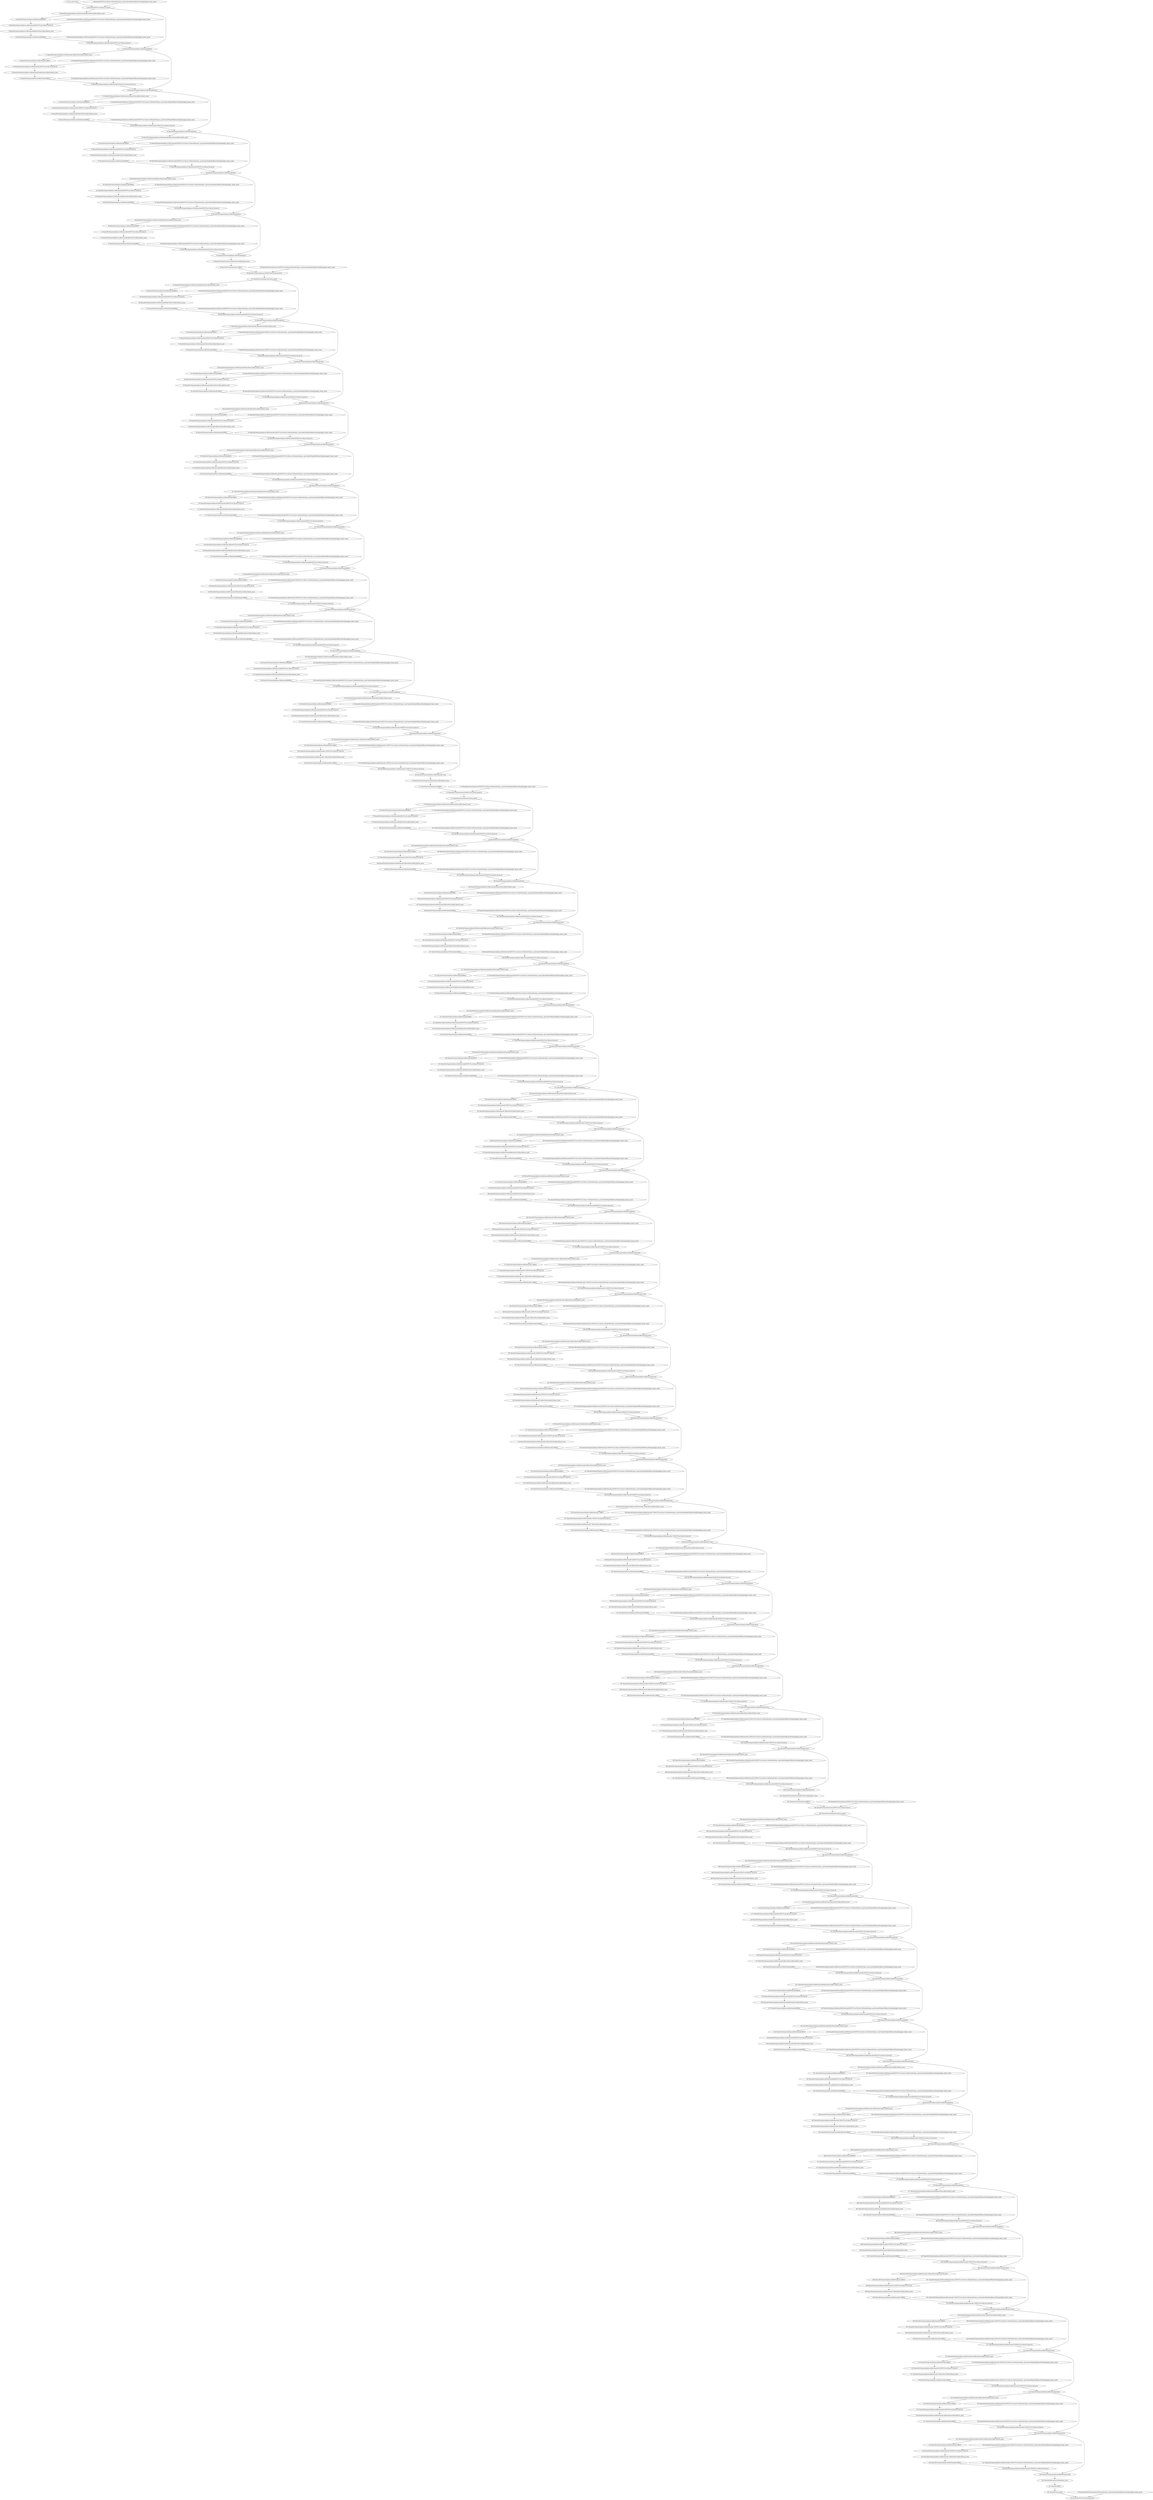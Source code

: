 strict digraph  {
"0 /nncf_model_input" [id=0, scope="", type=nncf_model_input];
"1 DenseNet/NNCFConv2d[conv1]/ModuleDict[pre_ops]/UpdateWeight[0]/BinaryMask[op]/apply_binary_mask" [id=1, scope="DenseNet/NNCFConv2d[conv1]/ModuleDict[pre_ops]/UpdateWeight[0]/BinaryMask[op]", type=apply_binary_mask];
"2 DenseNet/NNCFConv2d[conv1]/conv2d" [id=2, scope="DenseNet/NNCFConv2d[conv1]", type=conv2d];
"3 DenseNet/Sequential[dense1]/Bottleneck[0]/BatchNorm2d[bn1]/batch_norm" [id=3, scope="DenseNet/Sequential[dense1]/Bottleneck[0]/BatchNorm2d[bn1]", type=batch_norm];
"4 DenseNet/Sequential[dense1]/Bottleneck[0]/RELU" [id=4, scope="DenseNet/Sequential[dense1]/Bottleneck[0]", type=RELU];
"5 DenseNet/Sequential[dense1]/Bottleneck[0]/NNCFConv2d[conv1]/ModuleDict[pre_ops]/UpdateWeight[0]/BinaryMask[op]/apply_binary_mask" [id=5, scope="DenseNet/Sequential[dense1]/Bottleneck[0]/NNCFConv2d[conv1]/ModuleDict[pre_ops]/UpdateWeight[0]/BinaryMask[op]", type=apply_binary_mask];
"6 DenseNet/Sequential[dense1]/Bottleneck[0]/NNCFConv2d[conv1]/conv2d" [id=6, scope="DenseNet/Sequential[dense1]/Bottleneck[0]/NNCFConv2d[conv1]", type=conv2d];
"7 DenseNet/Sequential[dense1]/Bottleneck[0]/BatchNorm2d[bn2]/batch_norm" [id=7, scope="DenseNet/Sequential[dense1]/Bottleneck[0]/BatchNorm2d[bn2]", type=batch_norm];
"8 DenseNet/Sequential[dense1]/Bottleneck[0]/RELU" [id=8, scope="DenseNet/Sequential[dense1]/Bottleneck[0]", type=RELU];
"9 DenseNet/Sequential[dense1]/Bottleneck[0]/NNCFConv2d[conv2]/ModuleDict[pre_ops]/UpdateWeight[0]/BinaryMask[op]/apply_binary_mask" [id=9, scope="DenseNet/Sequential[dense1]/Bottleneck[0]/NNCFConv2d[conv2]/ModuleDict[pre_ops]/UpdateWeight[0]/BinaryMask[op]", type=apply_binary_mask];
"10 DenseNet/Sequential[dense1]/Bottleneck[0]/NNCFConv2d[conv2]/conv2d" [id=10, scope="DenseNet/Sequential[dense1]/Bottleneck[0]/NNCFConv2d[conv2]", type=conv2d];
"11 DenseNet/Sequential[dense1]/Bottleneck[0]/cat" [id=11, scope="DenseNet/Sequential[dense1]/Bottleneck[0]", type=cat];
"12 DenseNet/Sequential[dense1]/Bottleneck[1]/BatchNorm2d[bn1]/batch_norm" [id=12, scope="DenseNet/Sequential[dense1]/Bottleneck[1]/BatchNorm2d[bn1]", type=batch_norm];
"13 DenseNet/Sequential[dense1]/Bottleneck[1]/RELU" [id=13, scope="DenseNet/Sequential[dense1]/Bottleneck[1]", type=RELU];
"14 DenseNet/Sequential[dense1]/Bottleneck[1]/NNCFConv2d[conv1]/ModuleDict[pre_ops]/UpdateWeight[0]/BinaryMask[op]/apply_binary_mask" [id=14, scope="DenseNet/Sequential[dense1]/Bottleneck[1]/NNCFConv2d[conv1]/ModuleDict[pre_ops]/UpdateWeight[0]/BinaryMask[op]", type=apply_binary_mask];
"15 DenseNet/Sequential[dense1]/Bottleneck[1]/NNCFConv2d[conv1]/conv2d" [id=15, scope="DenseNet/Sequential[dense1]/Bottleneck[1]/NNCFConv2d[conv1]", type=conv2d];
"16 DenseNet/Sequential[dense1]/Bottleneck[1]/BatchNorm2d[bn2]/batch_norm" [id=16, scope="DenseNet/Sequential[dense1]/Bottleneck[1]/BatchNorm2d[bn2]", type=batch_norm];
"17 DenseNet/Sequential[dense1]/Bottleneck[1]/RELU" [id=17, scope="DenseNet/Sequential[dense1]/Bottleneck[1]", type=RELU];
"18 DenseNet/Sequential[dense1]/Bottleneck[1]/NNCFConv2d[conv2]/ModuleDict[pre_ops]/UpdateWeight[0]/BinaryMask[op]/apply_binary_mask" [id=18, scope="DenseNet/Sequential[dense1]/Bottleneck[1]/NNCFConv2d[conv2]/ModuleDict[pre_ops]/UpdateWeight[0]/BinaryMask[op]", type=apply_binary_mask];
"19 DenseNet/Sequential[dense1]/Bottleneck[1]/NNCFConv2d[conv2]/conv2d" [id=19, scope="DenseNet/Sequential[dense1]/Bottleneck[1]/NNCFConv2d[conv2]", type=conv2d];
"20 DenseNet/Sequential[dense1]/Bottleneck[1]/cat" [id=20, scope="DenseNet/Sequential[dense1]/Bottleneck[1]", type=cat];
"21 DenseNet/Sequential[dense1]/Bottleneck[2]/BatchNorm2d[bn1]/batch_norm" [id=21, scope="DenseNet/Sequential[dense1]/Bottleneck[2]/BatchNorm2d[bn1]", type=batch_norm];
"22 DenseNet/Sequential[dense1]/Bottleneck[2]/RELU" [id=22, scope="DenseNet/Sequential[dense1]/Bottleneck[2]", type=RELU];
"23 DenseNet/Sequential[dense1]/Bottleneck[2]/NNCFConv2d[conv1]/ModuleDict[pre_ops]/UpdateWeight[0]/BinaryMask[op]/apply_binary_mask" [id=23, scope="DenseNet/Sequential[dense1]/Bottleneck[2]/NNCFConv2d[conv1]/ModuleDict[pre_ops]/UpdateWeight[0]/BinaryMask[op]", type=apply_binary_mask];
"24 DenseNet/Sequential[dense1]/Bottleneck[2]/NNCFConv2d[conv1]/conv2d" [id=24, scope="DenseNet/Sequential[dense1]/Bottleneck[2]/NNCFConv2d[conv1]", type=conv2d];
"25 DenseNet/Sequential[dense1]/Bottleneck[2]/BatchNorm2d[bn2]/batch_norm" [id=25, scope="DenseNet/Sequential[dense1]/Bottleneck[2]/BatchNorm2d[bn2]", type=batch_norm];
"26 DenseNet/Sequential[dense1]/Bottleneck[2]/RELU" [id=26, scope="DenseNet/Sequential[dense1]/Bottleneck[2]", type=RELU];
"27 DenseNet/Sequential[dense1]/Bottleneck[2]/NNCFConv2d[conv2]/ModuleDict[pre_ops]/UpdateWeight[0]/BinaryMask[op]/apply_binary_mask" [id=27, scope="DenseNet/Sequential[dense1]/Bottleneck[2]/NNCFConv2d[conv2]/ModuleDict[pre_ops]/UpdateWeight[0]/BinaryMask[op]", type=apply_binary_mask];
"28 DenseNet/Sequential[dense1]/Bottleneck[2]/NNCFConv2d[conv2]/conv2d" [id=28, scope="DenseNet/Sequential[dense1]/Bottleneck[2]/NNCFConv2d[conv2]", type=conv2d];
"29 DenseNet/Sequential[dense1]/Bottleneck[2]/cat" [id=29, scope="DenseNet/Sequential[dense1]/Bottleneck[2]", type=cat];
"30 DenseNet/Sequential[dense1]/Bottleneck[3]/BatchNorm2d[bn1]/batch_norm" [id=30, scope="DenseNet/Sequential[dense1]/Bottleneck[3]/BatchNorm2d[bn1]", type=batch_norm];
"31 DenseNet/Sequential[dense1]/Bottleneck[3]/RELU" [id=31, scope="DenseNet/Sequential[dense1]/Bottleneck[3]", type=RELU];
"32 DenseNet/Sequential[dense1]/Bottleneck[3]/NNCFConv2d[conv1]/ModuleDict[pre_ops]/UpdateWeight[0]/BinaryMask[op]/apply_binary_mask" [id=32, scope="DenseNet/Sequential[dense1]/Bottleneck[3]/NNCFConv2d[conv1]/ModuleDict[pre_ops]/UpdateWeight[0]/BinaryMask[op]", type=apply_binary_mask];
"33 DenseNet/Sequential[dense1]/Bottleneck[3]/NNCFConv2d[conv1]/conv2d" [id=33, scope="DenseNet/Sequential[dense1]/Bottleneck[3]/NNCFConv2d[conv1]", type=conv2d];
"34 DenseNet/Sequential[dense1]/Bottleneck[3]/BatchNorm2d[bn2]/batch_norm" [id=34, scope="DenseNet/Sequential[dense1]/Bottleneck[3]/BatchNorm2d[bn2]", type=batch_norm];
"35 DenseNet/Sequential[dense1]/Bottleneck[3]/RELU" [id=35, scope="DenseNet/Sequential[dense1]/Bottleneck[3]", type=RELU];
"36 DenseNet/Sequential[dense1]/Bottleneck[3]/NNCFConv2d[conv2]/ModuleDict[pre_ops]/UpdateWeight[0]/BinaryMask[op]/apply_binary_mask" [id=36, scope="DenseNet/Sequential[dense1]/Bottleneck[3]/NNCFConv2d[conv2]/ModuleDict[pre_ops]/UpdateWeight[0]/BinaryMask[op]", type=apply_binary_mask];
"37 DenseNet/Sequential[dense1]/Bottleneck[3]/NNCFConv2d[conv2]/conv2d" [id=37, scope="DenseNet/Sequential[dense1]/Bottleneck[3]/NNCFConv2d[conv2]", type=conv2d];
"38 DenseNet/Sequential[dense1]/Bottleneck[3]/cat" [id=38, scope="DenseNet/Sequential[dense1]/Bottleneck[3]", type=cat];
"39 DenseNet/Sequential[dense1]/Bottleneck[4]/BatchNorm2d[bn1]/batch_norm" [id=39, scope="DenseNet/Sequential[dense1]/Bottleneck[4]/BatchNorm2d[bn1]", type=batch_norm];
"40 DenseNet/Sequential[dense1]/Bottleneck[4]/RELU" [id=40, scope="DenseNet/Sequential[dense1]/Bottleneck[4]", type=RELU];
"41 DenseNet/Sequential[dense1]/Bottleneck[4]/NNCFConv2d[conv1]/ModuleDict[pre_ops]/UpdateWeight[0]/BinaryMask[op]/apply_binary_mask" [id=41, scope="DenseNet/Sequential[dense1]/Bottleneck[4]/NNCFConv2d[conv1]/ModuleDict[pre_ops]/UpdateWeight[0]/BinaryMask[op]", type=apply_binary_mask];
"42 DenseNet/Sequential[dense1]/Bottleneck[4]/NNCFConv2d[conv1]/conv2d" [id=42, scope="DenseNet/Sequential[dense1]/Bottleneck[4]/NNCFConv2d[conv1]", type=conv2d];
"43 DenseNet/Sequential[dense1]/Bottleneck[4]/BatchNorm2d[bn2]/batch_norm" [id=43, scope="DenseNet/Sequential[dense1]/Bottleneck[4]/BatchNorm2d[bn2]", type=batch_norm];
"44 DenseNet/Sequential[dense1]/Bottleneck[4]/RELU" [id=44, scope="DenseNet/Sequential[dense1]/Bottleneck[4]", type=RELU];
"45 DenseNet/Sequential[dense1]/Bottleneck[4]/NNCFConv2d[conv2]/ModuleDict[pre_ops]/UpdateWeight[0]/BinaryMask[op]/apply_binary_mask" [id=45, scope="DenseNet/Sequential[dense1]/Bottleneck[4]/NNCFConv2d[conv2]/ModuleDict[pre_ops]/UpdateWeight[0]/BinaryMask[op]", type=apply_binary_mask];
"46 DenseNet/Sequential[dense1]/Bottleneck[4]/NNCFConv2d[conv2]/conv2d" [id=46, scope="DenseNet/Sequential[dense1]/Bottleneck[4]/NNCFConv2d[conv2]", type=conv2d];
"47 DenseNet/Sequential[dense1]/Bottleneck[4]/cat" [id=47, scope="DenseNet/Sequential[dense1]/Bottleneck[4]", type=cat];
"48 DenseNet/Sequential[dense1]/Bottleneck[5]/BatchNorm2d[bn1]/batch_norm" [id=48, scope="DenseNet/Sequential[dense1]/Bottleneck[5]/BatchNorm2d[bn1]", type=batch_norm];
"49 DenseNet/Sequential[dense1]/Bottleneck[5]/RELU" [id=49, scope="DenseNet/Sequential[dense1]/Bottleneck[5]", type=RELU];
"50 DenseNet/Sequential[dense1]/Bottleneck[5]/NNCFConv2d[conv1]/ModuleDict[pre_ops]/UpdateWeight[0]/BinaryMask[op]/apply_binary_mask" [id=50, scope="DenseNet/Sequential[dense1]/Bottleneck[5]/NNCFConv2d[conv1]/ModuleDict[pre_ops]/UpdateWeight[0]/BinaryMask[op]", type=apply_binary_mask];
"51 DenseNet/Sequential[dense1]/Bottleneck[5]/NNCFConv2d[conv1]/conv2d" [id=51, scope="DenseNet/Sequential[dense1]/Bottleneck[5]/NNCFConv2d[conv1]", type=conv2d];
"52 DenseNet/Sequential[dense1]/Bottleneck[5]/BatchNorm2d[bn2]/batch_norm" [id=52, scope="DenseNet/Sequential[dense1]/Bottleneck[5]/BatchNorm2d[bn2]", type=batch_norm];
"53 DenseNet/Sequential[dense1]/Bottleneck[5]/RELU" [id=53, scope="DenseNet/Sequential[dense1]/Bottleneck[5]", type=RELU];
"54 DenseNet/Sequential[dense1]/Bottleneck[5]/NNCFConv2d[conv2]/ModuleDict[pre_ops]/UpdateWeight[0]/BinaryMask[op]/apply_binary_mask" [id=54, scope="DenseNet/Sequential[dense1]/Bottleneck[5]/NNCFConv2d[conv2]/ModuleDict[pre_ops]/UpdateWeight[0]/BinaryMask[op]", type=apply_binary_mask];
"55 DenseNet/Sequential[dense1]/Bottleneck[5]/NNCFConv2d[conv2]/conv2d" [id=55, scope="DenseNet/Sequential[dense1]/Bottleneck[5]/NNCFConv2d[conv2]", type=conv2d];
"56 DenseNet/Sequential[dense1]/Bottleneck[5]/cat" [id=56, scope="DenseNet/Sequential[dense1]/Bottleneck[5]", type=cat];
"57 DenseNet/Transition[trans1]/BatchNorm2d[bn]/batch_norm" [id=57, scope="DenseNet/Transition[trans1]/BatchNorm2d[bn]", type=batch_norm];
"58 DenseNet/Transition[trans1]/RELU" [id=58, scope="DenseNet/Transition[trans1]", type=RELU];
"59 DenseNet/Transition[trans1]/NNCFConv2d[conv]/ModuleDict[pre_ops]/UpdateWeight[0]/BinaryMask[op]/apply_binary_mask" [id=59, scope="DenseNet/Transition[trans1]/NNCFConv2d[conv]/ModuleDict[pre_ops]/UpdateWeight[0]/BinaryMask[op]", type=apply_binary_mask];
"60 DenseNet/Transition[trans1]/NNCFConv2d[conv]/conv2d" [id=60, scope="DenseNet/Transition[trans1]/NNCFConv2d[conv]", type=conv2d];
"61 DenseNet/Transition[trans1]/avg_pool2d" [id=61, scope="DenseNet/Transition[trans1]", type=avg_pool2d];
"62 DenseNet/Sequential[dense2]/Bottleneck[0]/BatchNorm2d[bn1]/batch_norm" [id=62, scope="DenseNet/Sequential[dense2]/Bottleneck[0]/BatchNorm2d[bn1]", type=batch_norm];
"63 DenseNet/Sequential[dense2]/Bottleneck[0]/RELU" [id=63, scope="DenseNet/Sequential[dense2]/Bottleneck[0]", type=RELU];
"64 DenseNet/Sequential[dense2]/Bottleneck[0]/NNCFConv2d[conv1]/ModuleDict[pre_ops]/UpdateWeight[0]/BinaryMask[op]/apply_binary_mask" [id=64, scope="DenseNet/Sequential[dense2]/Bottleneck[0]/NNCFConv2d[conv1]/ModuleDict[pre_ops]/UpdateWeight[0]/BinaryMask[op]", type=apply_binary_mask];
"65 DenseNet/Sequential[dense2]/Bottleneck[0]/NNCFConv2d[conv1]/conv2d" [id=65, scope="DenseNet/Sequential[dense2]/Bottleneck[0]/NNCFConv2d[conv1]", type=conv2d];
"66 DenseNet/Sequential[dense2]/Bottleneck[0]/BatchNorm2d[bn2]/batch_norm" [id=66, scope="DenseNet/Sequential[dense2]/Bottleneck[0]/BatchNorm2d[bn2]", type=batch_norm];
"67 DenseNet/Sequential[dense2]/Bottleneck[0]/RELU" [id=67, scope="DenseNet/Sequential[dense2]/Bottleneck[0]", type=RELU];
"68 DenseNet/Sequential[dense2]/Bottleneck[0]/NNCFConv2d[conv2]/ModuleDict[pre_ops]/UpdateWeight[0]/BinaryMask[op]/apply_binary_mask" [id=68, scope="DenseNet/Sequential[dense2]/Bottleneck[0]/NNCFConv2d[conv2]/ModuleDict[pre_ops]/UpdateWeight[0]/BinaryMask[op]", type=apply_binary_mask];
"69 DenseNet/Sequential[dense2]/Bottleneck[0]/NNCFConv2d[conv2]/conv2d" [id=69, scope="DenseNet/Sequential[dense2]/Bottleneck[0]/NNCFConv2d[conv2]", type=conv2d];
"70 DenseNet/Sequential[dense2]/Bottleneck[0]/cat" [id=70, scope="DenseNet/Sequential[dense2]/Bottleneck[0]", type=cat];
"71 DenseNet/Sequential[dense2]/Bottleneck[1]/BatchNorm2d[bn1]/batch_norm" [id=71, scope="DenseNet/Sequential[dense2]/Bottleneck[1]/BatchNorm2d[bn1]", type=batch_norm];
"72 DenseNet/Sequential[dense2]/Bottleneck[1]/RELU" [id=72, scope="DenseNet/Sequential[dense2]/Bottleneck[1]", type=RELU];
"73 DenseNet/Sequential[dense2]/Bottleneck[1]/NNCFConv2d[conv1]/ModuleDict[pre_ops]/UpdateWeight[0]/BinaryMask[op]/apply_binary_mask" [id=73, scope="DenseNet/Sequential[dense2]/Bottleneck[1]/NNCFConv2d[conv1]/ModuleDict[pre_ops]/UpdateWeight[0]/BinaryMask[op]", type=apply_binary_mask];
"74 DenseNet/Sequential[dense2]/Bottleneck[1]/NNCFConv2d[conv1]/conv2d" [id=74, scope="DenseNet/Sequential[dense2]/Bottleneck[1]/NNCFConv2d[conv1]", type=conv2d];
"75 DenseNet/Sequential[dense2]/Bottleneck[1]/BatchNorm2d[bn2]/batch_norm" [id=75, scope="DenseNet/Sequential[dense2]/Bottleneck[1]/BatchNorm2d[bn2]", type=batch_norm];
"76 DenseNet/Sequential[dense2]/Bottleneck[1]/RELU" [id=76, scope="DenseNet/Sequential[dense2]/Bottleneck[1]", type=RELU];
"77 DenseNet/Sequential[dense2]/Bottleneck[1]/NNCFConv2d[conv2]/ModuleDict[pre_ops]/UpdateWeight[0]/BinaryMask[op]/apply_binary_mask" [id=77, scope="DenseNet/Sequential[dense2]/Bottleneck[1]/NNCFConv2d[conv2]/ModuleDict[pre_ops]/UpdateWeight[0]/BinaryMask[op]", type=apply_binary_mask];
"78 DenseNet/Sequential[dense2]/Bottleneck[1]/NNCFConv2d[conv2]/conv2d" [id=78, scope="DenseNet/Sequential[dense2]/Bottleneck[1]/NNCFConv2d[conv2]", type=conv2d];
"79 DenseNet/Sequential[dense2]/Bottleneck[1]/cat" [id=79, scope="DenseNet/Sequential[dense2]/Bottleneck[1]", type=cat];
"80 DenseNet/Sequential[dense2]/Bottleneck[2]/BatchNorm2d[bn1]/batch_norm" [id=80, scope="DenseNet/Sequential[dense2]/Bottleneck[2]/BatchNorm2d[bn1]", type=batch_norm];
"81 DenseNet/Sequential[dense2]/Bottleneck[2]/RELU" [id=81, scope="DenseNet/Sequential[dense2]/Bottleneck[2]", type=RELU];
"82 DenseNet/Sequential[dense2]/Bottleneck[2]/NNCFConv2d[conv1]/ModuleDict[pre_ops]/UpdateWeight[0]/BinaryMask[op]/apply_binary_mask" [id=82, scope="DenseNet/Sequential[dense2]/Bottleneck[2]/NNCFConv2d[conv1]/ModuleDict[pre_ops]/UpdateWeight[0]/BinaryMask[op]", type=apply_binary_mask];
"83 DenseNet/Sequential[dense2]/Bottleneck[2]/NNCFConv2d[conv1]/conv2d" [id=83, scope="DenseNet/Sequential[dense2]/Bottleneck[2]/NNCFConv2d[conv1]", type=conv2d];
"84 DenseNet/Sequential[dense2]/Bottleneck[2]/BatchNorm2d[bn2]/batch_norm" [id=84, scope="DenseNet/Sequential[dense2]/Bottleneck[2]/BatchNorm2d[bn2]", type=batch_norm];
"85 DenseNet/Sequential[dense2]/Bottleneck[2]/RELU" [id=85, scope="DenseNet/Sequential[dense2]/Bottleneck[2]", type=RELU];
"86 DenseNet/Sequential[dense2]/Bottleneck[2]/NNCFConv2d[conv2]/ModuleDict[pre_ops]/UpdateWeight[0]/BinaryMask[op]/apply_binary_mask" [id=86, scope="DenseNet/Sequential[dense2]/Bottleneck[2]/NNCFConv2d[conv2]/ModuleDict[pre_ops]/UpdateWeight[0]/BinaryMask[op]", type=apply_binary_mask];
"87 DenseNet/Sequential[dense2]/Bottleneck[2]/NNCFConv2d[conv2]/conv2d" [id=87, scope="DenseNet/Sequential[dense2]/Bottleneck[2]/NNCFConv2d[conv2]", type=conv2d];
"88 DenseNet/Sequential[dense2]/Bottleneck[2]/cat" [id=88, scope="DenseNet/Sequential[dense2]/Bottleneck[2]", type=cat];
"89 DenseNet/Sequential[dense2]/Bottleneck[3]/BatchNorm2d[bn1]/batch_norm" [id=89, scope="DenseNet/Sequential[dense2]/Bottleneck[3]/BatchNorm2d[bn1]", type=batch_norm];
"90 DenseNet/Sequential[dense2]/Bottleneck[3]/RELU" [id=90, scope="DenseNet/Sequential[dense2]/Bottleneck[3]", type=RELU];
"91 DenseNet/Sequential[dense2]/Bottleneck[3]/NNCFConv2d[conv1]/ModuleDict[pre_ops]/UpdateWeight[0]/BinaryMask[op]/apply_binary_mask" [id=91, scope="DenseNet/Sequential[dense2]/Bottleneck[3]/NNCFConv2d[conv1]/ModuleDict[pre_ops]/UpdateWeight[0]/BinaryMask[op]", type=apply_binary_mask];
"92 DenseNet/Sequential[dense2]/Bottleneck[3]/NNCFConv2d[conv1]/conv2d" [id=92, scope="DenseNet/Sequential[dense2]/Bottleneck[3]/NNCFConv2d[conv1]", type=conv2d];
"93 DenseNet/Sequential[dense2]/Bottleneck[3]/BatchNorm2d[bn2]/batch_norm" [id=93, scope="DenseNet/Sequential[dense2]/Bottleneck[3]/BatchNorm2d[bn2]", type=batch_norm];
"94 DenseNet/Sequential[dense2]/Bottleneck[3]/RELU" [id=94, scope="DenseNet/Sequential[dense2]/Bottleneck[3]", type=RELU];
"95 DenseNet/Sequential[dense2]/Bottleneck[3]/NNCFConv2d[conv2]/ModuleDict[pre_ops]/UpdateWeight[0]/BinaryMask[op]/apply_binary_mask" [id=95, scope="DenseNet/Sequential[dense2]/Bottleneck[3]/NNCFConv2d[conv2]/ModuleDict[pre_ops]/UpdateWeight[0]/BinaryMask[op]", type=apply_binary_mask];
"96 DenseNet/Sequential[dense2]/Bottleneck[3]/NNCFConv2d[conv2]/conv2d" [id=96, scope="DenseNet/Sequential[dense2]/Bottleneck[3]/NNCFConv2d[conv2]", type=conv2d];
"97 DenseNet/Sequential[dense2]/Bottleneck[3]/cat" [id=97, scope="DenseNet/Sequential[dense2]/Bottleneck[3]", type=cat];
"98 DenseNet/Sequential[dense2]/Bottleneck[4]/BatchNorm2d[bn1]/batch_norm" [id=98, scope="DenseNet/Sequential[dense2]/Bottleneck[4]/BatchNorm2d[bn1]", type=batch_norm];
"99 DenseNet/Sequential[dense2]/Bottleneck[4]/RELU" [id=99, scope="DenseNet/Sequential[dense2]/Bottleneck[4]", type=RELU];
"100 DenseNet/Sequential[dense2]/Bottleneck[4]/NNCFConv2d[conv1]/ModuleDict[pre_ops]/UpdateWeight[0]/BinaryMask[op]/apply_binary_mask" [id=100, scope="DenseNet/Sequential[dense2]/Bottleneck[4]/NNCFConv2d[conv1]/ModuleDict[pre_ops]/UpdateWeight[0]/BinaryMask[op]", type=apply_binary_mask];
"101 DenseNet/Sequential[dense2]/Bottleneck[4]/NNCFConv2d[conv1]/conv2d" [id=101, scope="DenseNet/Sequential[dense2]/Bottleneck[4]/NNCFConv2d[conv1]", type=conv2d];
"102 DenseNet/Sequential[dense2]/Bottleneck[4]/BatchNorm2d[bn2]/batch_norm" [id=102, scope="DenseNet/Sequential[dense2]/Bottleneck[4]/BatchNorm2d[bn2]", type=batch_norm];
"103 DenseNet/Sequential[dense2]/Bottleneck[4]/RELU" [id=103, scope="DenseNet/Sequential[dense2]/Bottleneck[4]", type=RELU];
"104 DenseNet/Sequential[dense2]/Bottleneck[4]/NNCFConv2d[conv2]/ModuleDict[pre_ops]/UpdateWeight[0]/BinaryMask[op]/apply_binary_mask" [id=104, scope="DenseNet/Sequential[dense2]/Bottleneck[4]/NNCFConv2d[conv2]/ModuleDict[pre_ops]/UpdateWeight[0]/BinaryMask[op]", type=apply_binary_mask];
"105 DenseNet/Sequential[dense2]/Bottleneck[4]/NNCFConv2d[conv2]/conv2d" [id=105, scope="DenseNet/Sequential[dense2]/Bottleneck[4]/NNCFConv2d[conv2]", type=conv2d];
"106 DenseNet/Sequential[dense2]/Bottleneck[4]/cat" [id=106, scope="DenseNet/Sequential[dense2]/Bottleneck[4]", type=cat];
"107 DenseNet/Sequential[dense2]/Bottleneck[5]/BatchNorm2d[bn1]/batch_norm" [id=107, scope="DenseNet/Sequential[dense2]/Bottleneck[5]/BatchNorm2d[bn1]", type=batch_norm];
"108 DenseNet/Sequential[dense2]/Bottleneck[5]/RELU" [id=108, scope="DenseNet/Sequential[dense2]/Bottleneck[5]", type=RELU];
"109 DenseNet/Sequential[dense2]/Bottleneck[5]/NNCFConv2d[conv1]/ModuleDict[pre_ops]/UpdateWeight[0]/BinaryMask[op]/apply_binary_mask" [id=109, scope="DenseNet/Sequential[dense2]/Bottleneck[5]/NNCFConv2d[conv1]/ModuleDict[pre_ops]/UpdateWeight[0]/BinaryMask[op]", type=apply_binary_mask];
"110 DenseNet/Sequential[dense2]/Bottleneck[5]/NNCFConv2d[conv1]/conv2d" [id=110, scope="DenseNet/Sequential[dense2]/Bottleneck[5]/NNCFConv2d[conv1]", type=conv2d];
"111 DenseNet/Sequential[dense2]/Bottleneck[5]/BatchNorm2d[bn2]/batch_norm" [id=111, scope="DenseNet/Sequential[dense2]/Bottleneck[5]/BatchNorm2d[bn2]", type=batch_norm];
"112 DenseNet/Sequential[dense2]/Bottleneck[5]/RELU" [id=112, scope="DenseNet/Sequential[dense2]/Bottleneck[5]", type=RELU];
"113 DenseNet/Sequential[dense2]/Bottleneck[5]/NNCFConv2d[conv2]/ModuleDict[pre_ops]/UpdateWeight[0]/BinaryMask[op]/apply_binary_mask" [id=113, scope="DenseNet/Sequential[dense2]/Bottleneck[5]/NNCFConv2d[conv2]/ModuleDict[pre_ops]/UpdateWeight[0]/BinaryMask[op]", type=apply_binary_mask];
"114 DenseNet/Sequential[dense2]/Bottleneck[5]/NNCFConv2d[conv2]/conv2d" [id=114, scope="DenseNet/Sequential[dense2]/Bottleneck[5]/NNCFConv2d[conv2]", type=conv2d];
"115 DenseNet/Sequential[dense2]/Bottleneck[5]/cat" [id=115, scope="DenseNet/Sequential[dense2]/Bottleneck[5]", type=cat];
"116 DenseNet/Sequential[dense2]/Bottleneck[6]/BatchNorm2d[bn1]/batch_norm" [id=116, scope="DenseNet/Sequential[dense2]/Bottleneck[6]/BatchNorm2d[bn1]", type=batch_norm];
"117 DenseNet/Sequential[dense2]/Bottleneck[6]/RELU" [id=117, scope="DenseNet/Sequential[dense2]/Bottleneck[6]", type=RELU];
"118 DenseNet/Sequential[dense2]/Bottleneck[6]/NNCFConv2d[conv1]/ModuleDict[pre_ops]/UpdateWeight[0]/BinaryMask[op]/apply_binary_mask" [id=118, scope="DenseNet/Sequential[dense2]/Bottleneck[6]/NNCFConv2d[conv1]/ModuleDict[pre_ops]/UpdateWeight[0]/BinaryMask[op]", type=apply_binary_mask];
"119 DenseNet/Sequential[dense2]/Bottleneck[6]/NNCFConv2d[conv1]/conv2d" [id=119, scope="DenseNet/Sequential[dense2]/Bottleneck[6]/NNCFConv2d[conv1]", type=conv2d];
"120 DenseNet/Sequential[dense2]/Bottleneck[6]/BatchNorm2d[bn2]/batch_norm" [id=120, scope="DenseNet/Sequential[dense2]/Bottleneck[6]/BatchNorm2d[bn2]", type=batch_norm];
"121 DenseNet/Sequential[dense2]/Bottleneck[6]/RELU" [id=121, scope="DenseNet/Sequential[dense2]/Bottleneck[6]", type=RELU];
"122 DenseNet/Sequential[dense2]/Bottleneck[6]/NNCFConv2d[conv2]/ModuleDict[pre_ops]/UpdateWeight[0]/BinaryMask[op]/apply_binary_mask" [id=122, scope="DenseNet/Sequential[dense2]/Bottleneck[6]/NNCFConv2d[conv2]/ModuleDict[pre_ops]/UpdateWeight[0]/BinaryMask[op]", type=apply_binary_mask];
"123 DenseNet/Sequential[dense2]/Bottleneck[6]/NNCFConv2d[conv2]/conv2d" [id=123, scope="DenseNet/Sequential[dense2]/Bottleneck[6]/NNCFConv2d[conv2]", type=conv2d];
"124 DenseNet/Sequential[dense2]/Bottleneck[6]/cat" [id=124, scope="DenseNet/Sequential[dense2]/Bottleneck[6]", type=cat];
"125 DenseNet/Sequential[dense2]/Bottleneck[7]/BatchNorm2d[bn1]/batch_norm" [id=125, scope="DenseNet/Sequential[dense2]/Bottleneck[7]/BatchNorm2d[bn1]", type=batch_norm];
"126 DenseNet/Sequential[dense2]/Bottleneck[7]/RELU" [id=126, scope="DenseNet/Sequential[dense2]/Bottleneck[7]", type=RELU];
"127 DenseNet/Sequential[dense2]/Bottleneck[7]/NNCFConv2d[conv1]/ModuleDict[pre_ops]/UpdateWeight[0]/BinaryMask[op]/apply_binary_mask" [id=127, scope="DenseNet/Sequential[dense2]/Bottleneck[7]/NNCFConv2d[conv1]/ModuleDict[pre_ops]/UpdateWeight[0]/BinaryMask[op]", type=apply_binary_mask];
"128 DenseNet/Sequential[dense2]/Bottleneck[7]/NNCFConv2d[conv1]/conv2d" [id=128, scope="DenseNet/Sequential[dense2]/Bottleneck[7]/NNCFConv2d[conv1]", type=conv2d];
"129 DenseNet/Sequential[dense2]/Bottleneck[7]/BatchNorm2d[bn2]/batch_norm" [id=129, scope="DenseNet/Sequential[dense2]/Bottleneck[7]/BatchNorm2d[bn2]", type=batch_norm];
"130 DenseNet/Sequential[dense2]/Bottleneck[7]/RELU" [id=130, scope="DenseNet/Sequential[dense2]/Bottleneck[7]", type=RELU];
"131 DenseNet/Sequential[dense2]/Bottleneck[7]/NNCFConv2d[conv2]/ModuleDict[pre_ops]/UpdateWeight[0]/BinaryMask[op]/apply_binary_mask" [id=131, scope="DenseNet/Sequential[dense2]/Bottleneck[7]/NNCFConv2d[conv2]/ModuleDict[pre_ops]/UpdateWeight[0]/BinaryMask[op]", type=apply_binary_mask];
"132 DenseNet/Sequential[dense2]/Bottleneck[7]/NNCFConv2d[conv2]/conv2d" [id=132, scope="DenseNet/Sequential[dense2]/Bottleneck[7]/NNCFConv2d[conv2]", type=conv2d];
"133 DenseNet/Sequential[dense2]/Bottleneck[7]/cat" [id=133, scope="DenseNet/Sequential[dense2]/Bottleneck[7]", type=cat];
"134 DenseNet/Sequential[dense2]/Bottleneck[8]/BatchNorm2d[bn1]/batch_norm" [id=134, scope="DenseNet/Sequential[dense2]/Bottleneck[8]/BatchNorm2d[bn1]", type=batch_norm];
"135 DenseNet/Sequential[dense2]/Bottleneck[8]/RELU" [id=135, scope="DenseNet/Sequential[dense2]/Bottleneck[8]", type=RELU];
"136 DenseNet/Sequential[dense2]/Bottleneck[8]/NNCFConv2d[conv1]/ModuleDict[pre_ops]/UpdateWeight[0]/BinaryMask[op]/apply_binary_mask" [id=136, scope="DenseNet/Sequential[dense2]/Bottleneck[8]/NNCFConv2d[conv1]/ModuleDict[pre_ops]/UpdateWeight[0]/BinaryMask[op]", type=apply_binary_mask];
"137 DenseNet/Sequential[dense2]/Bottleneck[8]/NNCFConv2d[conv1]/conv2d" [id=137, scope="DenseNet/Sequential[dense2]/Bottleneck[8]/NNCFConv2d[conv1]", type=conv2d];
"138 DenseNet/Sequential[dense2]/Bottleneck[8]/BatchNorm2d[bn2]/batch_norm" [id=138, scope="DenseNet/Sequential[dense2]/Bottleneck[8]/BatchNorm2d[bn2]", type=batch_norm];
"139 DenseNet/Sequential[dense2]/Bottleneck[8]/RELU" [id=139, scope="DenseNet/Sequential[dense2]/Bottleneck[8]", type=RELU];
"140 DenseNet/Sequential[dense2]/Bottleneck[8]/NNCFConv2d[conv2]/ModuleDict[pre_ops]/UpdateWeight[0]/BinaryMask[op]/apply_binary_mask" [id=140, scope="DenseNet/Sequential[dense2]/Bottleneck[8]/NNCFConv2d[conv2]/ModuleDict[pre_ops]/UpdateWeight[0]/BinaryMask[op]", type=apply_binary_mask];
"141 DenseNet/Sequential[dense2]/Bottleneck[8]/NNCFConv2d[conv2]/conv2d" [id=141, scope="DenseNet/Sequential[dense2]/Bottleneck[8]/NNCFConv2d[conv2]", type=conv2d];
"142 DenseNet/Sequential[dense2]/Bottleneck[8]/cat" [id=142, scope="DenseNet/Sequential[dense2]/Bottleneck[8]", type=cat];
"143 DenseNet/Sequential[dense2]/Bottleneck[9]/BatchNorm2d[bn1]/batch_norm" [id=143, scope="DenseNet/Sequential[dense2]/Bottleneck[9]/BatchNorm2d[bn1]", type=batch_norm];
"144 DenseNet/Sequential[dense2]/Bottleneck[9]/RELU" [id=144, scope="DenseNet/Sequential[dense2]/Bottleneck[9]", type=RELU];
"145 DenseNet/Sequential[dense2]/Bottleneck[9]/NNCFConv2d[conv1]/ModuleDict[pre_ops]/UpdateWeight[0]/BinaryMask[op]/apply_binary_mask" [id=145, scope="DenseNet/Sequential[dense2]/Bottleneck[9]/NNCFConv2d[conv1]/ModuleDict[pre_ops]/UpdateWeight[0]/BinaryMask[op]", type=apply_binary_mask];
"146 DenseNet/Sequential[dense2]/Bottleneck[9]/NNCFConv2d[conv1]/conv2d" [id=146, scope="DenseNet/Sequential[dense2]/Bottleneck[9]/NNCFConv2d[conv1]", type=conv2d];
"147 DenseNet/Sequential[dense2]/Bottleneck[9]/BatchNorm2d[bn2]/batch_norm" [id=147, scope="DenseNet/Sequential[dense2]/Bottleneck[9]/BatchNorm2d[bn2]", type=batch_norm];
"148 DenseNet/Sequential[dense2]/Bottleneck[9]/RELU" [id=148, scope="DenseNet/Sequential[dense2]/Bottleneck[9]", type=RELU];
"149 DenseNet/Sequential[dense2]/Bottleneck[9]/NNCFConv2d[conv2]/ModuleDict[pre_ops]/UpdateWeight[0]/BinaryMask[op]/apply_binary_mask" [id=149, scope="DenseNet/Sequential[dense2]/Bottleneck[9]/NNCFConv2d[conv2]/ModuleDict[pre_ops]/UpdateWeight[0]/BinaryMask[op]", type=apply_binary_mask];
"150 DenseNet/Sequential[dense2]/Bottleneck[9]/NNCFConv2d[conv2]/conv2d" [id=150, scope="DenseNet/Sequential[dense2]/Bottleneck[9]/NNCFConv2d[conv2]", type=conv2d];
"151 DenseNet/Sequential[dense2]/Bottleneck[9]/cat" [id=151, scope="DenseNet/Sequential[dense2]/Bottleneck[9]", type=cat];
"152 DenseNet/Sequential[dense2]/Bottleneck[10]/BatchNorm2d[bn1]/batch_norm" [id=152, scope="DenseNet/Sequential[dense2]/Bottleneck[10]/BatchNorm2d[bn1]", type=batch_norm];
"153 DenseNet/Sequential[dense2]/Bottleneck[10]/RELU" [id=153, scope="DenseNet/Sequential[dense2]/Bottleneck[10]", type=RELU];
"154 DenseNet/Sequential[dense2]/Bottleneck[10]/NNCFConv2d[conv1]/ModuleDict[pre_ops]/UpdateWeight[0]/BinaryMask[op]/apply_binary_mask" [id=154, scope="DenseNet/Sequential[dense2]/Bottleneck[10]/NNCFConv2d[conv1]/ModuleDict[pre_ops]/UpdateWeight[0]/BinaryMask[op]", type=apply_binary_mask];
"155 DenseNet/Sequential[dense2]/Bottleneck[10]/NNCFConv2d[conv1]/conv2d" [id=155, scope="DenseNet/Sequential[dense2]/Bottleneck[10]/NNCFConv2d[conv1]", type=conv2d];
"156 DenseNet/Sequential[dense2]/Bottleneck[10]/BatchNorm2d[bn2]/batch_norm" [id=156, scope="DenseNet/Sequential[dense2]/Bottleneck[10]/BatchNorm2d[bn2]", type=batch_norm];
"157 DenseNet/Sequential[dense2]/Bottleneck[10]/RELU" [id=157, scope="DenseNet/Sequential[dense2]/Bottleneck[10]", type=RELU];
"158 DenseNet/Sequential[dense2]/Bottleneck[10]/NNCFConv2d[conv2]/ModuleDict[pre_ops]/UpdateWeight[0]/BinaryMask[op]/apply_binary_mask" [id=158, scope="DenseNet/Sequential[dense2]/Bottleneck[10]/NNCFConv2d[conv2]/ModuleDict[pre_ops]/UpdateWeight[0]/BinaryMask[op]", type=apply_binary_mask];
"159 DenseNet/Sequential[dense2]/Bottleneck[10]/NNCFConv2d[conv2]/conv2d" [id=159, scope="DenseNet/Sequential[dense2]/Bottleneck[10]/NNCFConv2d[conv2]", type=conv2d];
"160 DenseNet/Sequential[dense2]/Bottleneck[10]/cat" [id=160, scope="DenseNet/Sequential[dense2]/Bottleneck[10]", type=cat];
"161 DenseNet/Sequential[dense2]/Bottleneck[11]/BatchNorm2d[bn1]/batch_norm" [id=161, scope="DenseNet/Sequential[dense2]/Bottleneck[11]/BatchNorm2d[bn1]", type=batch_norm];
"162 DenseNet/Sequential[dense2]/Bottleneck[11]/RELU" [id=162, scope="DenseNet/Sequential[dense2]/Bottleneck[11]", type=RELU];
"163 DenseNet/Sequential[dense2]/Bottleneck[11]/NNCFConv2d[conv1]/ModuleDict[pre_ops]/UpdateWeight[0]/BinaryMask[op]/apply_binary_mask" [id=163, scope="DenseNet/Sequential[dense2]/Bottleneck[11]/NNCFConv2d[conv1]/ModuleDict[pre_ops]/UpdateWeight[0]/BinaryMask[op]", type=apply_binary_mask];
"164 DenseNet/Sequential[dense2]/Bottleneck[11]/NNCFConv2d[conv1]/conv2d" [id=164, scope="DenseNet/Sequential[dense2]/Bottleneck[11]/NNCFConv2d[conv1]", type=conv2d];
"165 DenseNet/Sequential[dense2]/Bottleneck[11]/BatchNorm2d[bn2]/batch_norm" [id=165, scope="DenseNet/Sequential[dense2]/Bottleneck[11]/BatchNorm2d[bn2]", type=batch_norm];
"166 DenseNet/Sequential[dense2]/Bottleneck[11]/RELU" [id=166, scope="DenseNet/Sequential[dense2]/Bottleneck[11]", type=RELU];
"167 DenseNet/Sequential[dense2]/Bottleneck[11]/NNCFConv2d[conv2]/ModuleDict[pre_ops]/UpdateWeight[0]/BinaryMask[op]/apply_binary_mask" [id=167, scope="DenseNet/Sequential[dense2]/Bottleneck[11]/NNCFConv2d[conv2]/ModuleDict[pre_ops]/UpdateWeight[0]/BinaryMask[op]", type=apply_binary_mask];
"168 DenseNet/Sequential[dense2]/Bottleneck[11]/NNCFConv2d[conv2]/conv2d" [id=168, scope="DenseNet/Sequential[dense2]/Bottleneck[11]/NNCFConv2d[conv2]", type=conv2d];
"169 DenseNet/Sequential[dense2]/Bottleneck[11]/cat" [id=169, scope="DenseNet/Sequential[dense2]/Bottleneck[11]", type=cat];
"170 DenseNet/Transition[trans2]/BatchNorm2d[bn]/batch_norm" [id=170, scope="DenseNet/Transition[trans2]/BatchNorm2d[bn]", type=batch_norm];
"171 DenseNet/Transition[trans2]/RELU" [id=171, scope="DenseNet/Transition[trans2]", type=RELU];
"172 DenseNet/Transition[trans2]/NNCFConv2d[conv]/ModuleDict[pre_ops]/UpdateWeight[0]/BinaryMask[op]/apply_binary_mask" [id=172, scope="DenseNet/Transition[trans2]/NNCFConv2d[conv]/ModuleDict[pre_ops]/UpdateWeight[0]/BinaryMask[op]", type=apply_binary_mask];
"173 DenseNet/Transition[trans2]/NNCFConv2d[conv]/conv2d" [id=173, scope="DenseNet/Transition[trans2]/NNCFConv2d[conv]", type=conv2d];
"174 DenseNet/Transition[trans2]/avg_pool2d" [id=174, scope="DenseNet/Transition[trans2]", type=avg_pool2d];
"175 DenseNet/Sequential[dense3]/Bottleneck[0]/BatchNorm2d[bn1]/batch_norm" [id=175, scope="DenseNet/Sequential[dense3]/Bottleneck[0]/BatchNorm2d[bn1]", type=batch_norm];
"176 DenseNet/Sequential[dense3]/Bottleneck[0]/RELU" [id=176, scope="DenseNet/Sequential[dense3]/Bottleneck[0]", type=RELU];
"177 DenseNet/Sequential[dense3]/Bottleneck[0]/NNCFConv2d[conv1]/ModuleDict[pre_ops]/UpdateWeight[0]/BinaryMask[op]/apply_binary_mask" [id=177, scope="DenseNet/Sequential[dense3]/Bottleneck[0]/NNCFConv2d[conv1]/ModuleDict[pre_ops]/UpdateWeight[0]/BinaryMask[op]", type=apply_binary_mask];
"178 DenseNet/Sequential[dense3]/Bottleneck[0]/NNCFConv2d[conv1]/conv2d" [id=178, scope="DenseNet/Sequential[dense3]/Bottleneck[0]/NNCFConv2d[conv1]", type=conv2d];
"179 DenseNet/Sequential[dense3]/Bottleneck[0]/BatchNorm2d[bn2]/batch_norm" [id=179, scope="DenseNet/Sequential[dense3]/Bottleneck[0]/BatchNorm2d[bn2]", type=batch_norm];
"180 DenseNet/Sequential[dense3]/Bottleneck[0]/RELU" [id=180, scope="DenseNet/Sequential[dense3]/Bottleneck[0]", type=RELU];
"181 DenseNet/Sequential[dense3]/Bottleneck[0]/NNCFConv2d[conv2]/ModuleDict[pre_ops]/UpdateWeight[0]/BinaryMask[op]/apply_binary_mask" [id=181, scope="DenseNet/Sequential[dense3]/Bottleneck[0]/NNCFConv2d[conv2]/ModuleDict[pre_ops]/UpdateWeight[0]/BinaryMask[op]", type=apply_binary_mask];
"182 DenseNet/Sequential[dense3]/Bottleneck[0]/NNCFConv2d[conv2]/conv2d" [id=182, scope="DenseNet/Sequential[dense3]/Bottleneck[0]/NNCFConv2d[conv2]", type=conv2d];
"183 DenseNet/Sequential[dense3]/Bottleneck[0]/cat" [id=183, scope="DenseNet/Sequential[dense3]/Bottleneck[0]", type=cat];
"184 DenseNet/Sequential[dense3]/Bottleneck[1]/BatchNorm2d[bn1]/batch_norm" [id=184, scope="DenseNet/Sequential[dense3]/Bottleneck[1]/BatchNorm2d[bn1]", type=batch_norm];
"185 DenseNet/Sequential[dense3]/Bottleneck[1]/RELU" [id=185, scope="DenseNet/Sequential[dense3]/Bottleneck[1]", type=RELU];
"186 DenseNet/Sequential[dense3]/Bottleneck[1]/NNCFConv2d[conv1]/ModuleDict[pre_ops]/UpdateWeight[0]/BinaryMask[op]/apply_binary_mask" [id=186, scope="DenseNet/Sequential[dense3]/Bottleneck[1]/NNCFConv2d[conv1]/ModuleDict[pre_ops]/UpdateWeight[0]/BinaryMask[op]", type=apply_binary_mask];
"187 DenseNet/Sequential[dense3]/Bottleneck[1]/NNCFConv2d[conv1]/conv2d" [id=187, scope="DenseNet/Sequential[dense3]/Bottleneck[1]/NNCFConv2d[conv1]", type=conv2d];
"188 DenseNet/Sequential[dense3]/Bottleneck[1]/BatchNorm2d[bn2]/batch_norm" [id=188, scope="DenseNet/Sequential[dense3]/Bottleneck[1]/BatchNorm2d[bn2]", type=batch_norm];
"189 DenseNet/Sequential[dense3]/Bottleneck[1]/RELU" [id=189, scope="DenseNet/Sequential[dense3]/Bottleneck[1]", type=RELU];
"190 DenseNet/Sequential[dense3]/Bottleneck[1]/NNCFConv2d[conv2]/ModuleDict[pre_ops]/UpdateWeight[0]/BinaryMask[op]/apply_binary_mask" [id=190, scope="DenseNet/Sequential[dense3]/Bottleneck[1]/NNCFConv2d[conv2]/ModuleDict[pre_ops]/UpdateWeight[0]/BinaryMask[op]", type=apply_binary_mask];
"191 DenseNet/Sequential[dense3]/Bottleneck[1]/NNCFConv2d[conv2]/conv2d" [id=191, scope="DenseNet/Sequential[dense3]/Bottleneck[1]/NNCFConv2d[conv2]", type=conv2d];
"192 DenseNet/Sequential[dense3]/Bottleneck[1]/cat" [id=192, scope="DenseNet/Sequential[dense3]/Bottleneck[1]", type=cat];
"193 DenseNet/Sequential[dense3]/Bottleneck[2]/BatchNorm2d[bn1]/batch_norm" [id=193, scope="DenseNet/Sequential[dense3]/Bottleneck[2]/BatchNorm2d[bn1]", type=batch_norm];
"194 DenseNet/Sequential[dense3]/Bottleneck[2]/RELU" [id=194, scope="DenseNet/Sequential[dense3]/Bottleneck[2]", type=RELU];
"195 DenseNet/Sequential[dense3]/Bottleneck[2]/NNCFConv2d[conv1]/ModuleDict[pre_ops]/UpdateWeight[0]/BinaryMask[op]/apply_binary_mask" [id=195, scope="DenseNet/Sequential[dense3]/Bottleneck[2]/NNCFConv2d[conv1]/ModuleDict[pre_ops]/UpdateWeight[0]/BinaryMask[op]", type=apply_binary_mask];
"196 DenseNet/Sequential[dense3]/Bottleneck[2]/NNCFConv2d[conv1]/conv2d" [id=196, scope="DenseNet/Sequential[dense3]/Bottleneck[2]/NNCFConv2d[conv1]", type=conv2d];
"197 DenseNet/Sequential[dense3]/Bottleneck[2]/BatchNorm2d[bn2]/batch_norm" [id=197, scope="DenseNet/Sequential[dense3]/Bottleneck[2]/BatchNorm2d[bn2]", type=batch_norm];
"198 DenseNet/Sequential[dense3]/Bottleneck[2]/RELU" [id=198, scope="DenseNet/Sequential[dense3]/Bottleneck[2]", type=RELU];
"199 DenseNet/Sequential[dense3]/Bottleneck[2]/NNCFConv2d[conv2]/ModuleDict[pre_ops]/UpdateWeight[0]/BinaryMask[op]/apply_binary_mask" [id=199, scope="DenseNet/Sequential[dense3]/Bottleneck[2]/NNCFConv2d[conv2]/ModuleDict[pre_ops]/UpdateWeight[0]/BinaryMask[op]", type=apply_binary_mask];
"200 DenseNet/Sequential[dense3]/Bottleneck[2]/NNCFConv2d[conv2]/conv2d" [id=200, scope="DenseNet/Sequential[dense3]/Bottleneck[2]/NNCFConv2d[conv2]", type=conv2d];
"201 DenseNet/Sequential[dense3]/Bottleneck[2]/cat" [id=201, scope="DenseNet/Sequential[dense3]/Bottleneck[2]", type=cat];
"202 DenseNet/Sequential[dense3]/Bottleneck[3]/BatchNorm2d[bn1]/batch_norm" [id=202, scope="DenseNet/Sequential[dense3]/Bottleneck[3]/BatchNorm2d[bn1]", type=batch_norm];
"203 DenseNet/Sequential[dense3]/Bottleneck[3]/RELU" [id=203, scope="DenseNet/Sequential[dense3]/Bottleneck[3]", type=RELU];
"204 DenseNet/Sequential[dense3]/Bottleneck[3]/NNCFConv2d[conv1]/ModuleDict[pre_ops]/UpdateWeight[0]/BinaryMask[op]/apply_binary_mask" [id=204, scope="DenseNet/Sequential[dense3]/Bottleneck[3]/NNCFConv2d[conv1]/ModuleDict[pre_ops]/UpdateWeight[0]/BinaryMask[op]", type=apply_binary_mask];
"205 DenseNet/Sequential[dense3]/Bottleneck[3]/NNCFConv2d[conv1]/conv2d" [id=205, scope="DenseNet/Sequential[dense3]/Bottleneck[3]/NNCFConv2d[conv1]", type=conv2d];
"206 DenseNet/Sequential[dense3]/Bottleneck[3]/BatchNorm2d[bn2]/batch_norm" [id=206, scope="DenseNet/Sequential[dense3]/Bottleneck[3]/BatchNorm2d[bn2]", type=batch_norm];
"207 DenseNet/Sequential[dense3]/Bottleneck[3]/RELU" [id=207, scope="DenseNet/Sequential[dense3]/Bottleneck[3]", type=RELU];
"208 DenseNet/Sequential[dense3]/Bottleneck[3]/NNCFConv2d[conv2]/ModuleDict[pre_ops]/UpdateWeight[0]/BinaryMask[op]/apply_binary_mask" [id=208, scope="DenseNet/Sequential[dense3]/Bottleneck[3]/NNCFConv2d[conv2]/ModuleDict[pre_ops]/UpdateWeight[0]/BinaryMask[op]", type=apply_binary_mask];
"209 DenseNet/Sequential[dense3]/Bottleneck[3]/NNCFConv2d[conv2]/conv2d" [id=209, scope="DenseNet/Sequential[dense3]/Bottleneck[3]/NNCFConv2d[conv2]", type=conv2d];
"210 DenseNet/Sequential[dense3]/Bottleneck[3]/cat" [id=210, scope="DenseNet/Sequential[dense3]/Bottleneck[3]", type=cat];
"211 DenseNet/Sequential[dense3]/Bottleneck[4]/BatchNorm2d[bn1]/batch_norm" [id=211, scope="DenseNet/Sequential[dense3]/Bottleneck[4]/BatchNorm2d[bn1]", type=batch_norm];
"212 DenseNet/Sequential[dense3]/Bottleneck[4]/RELU" [id=212, scope="DenseNet/Sequential[dense3]/Bottleneck[4]", type=RELU];
"213 DenseNet/Sequential[dense3]/Bottleneck[4]/NNCFConv2d[conv1]/ModuleDict[pre_ops]/UpdateWeight[0]/BinaryMask[op]/apply_binary_mask" [id=213, scope="DenseNet/Sequential[dense3]/Bottleneck[4]/NNCFConv2d[conv1]/ModuleDict[pre_ops]/UpdateWeight[0]/BinaryMask[op]", type=apply_binary_mask];
"214 DenseNet/Sequential[dense3]/Bottleneck[4]/NNCFConv2d[conv1]/conv2d" [id=214, scope="DenseNet/Sequential[dense3]/Bottleneck[4]/NNCFConv2d[conv1]", type=conv2d];
"215 DenseNet/Sequential[dense3]/Bottleneck[4]/BatchNorm2d[bn2]/batch_norm" [id=215, scope="DenseNet/Sequential[dense3]/Bottleneck[4]/BatchNorm2d[bn2]", type=batch_norm];
"216 DenseNet/Sequential[dense3]/Bottleneck[4]/RELU" [id=216, scope="DenseNet/Sequential[dense3]/Bottleneck[4]", type=RELU];
"217 DenseNet/Sequential[dense3]/Bottleneck[4]/NNCFConv2d[conv2]/ModuleDict[pre_ops]/UpdateWeight[0]/BinaryMask[op]/apply_binary_mask" [id=217, scope="DenseNet/Sequential[dense3]/Bottleneck[4]/NNCFConv2d[conv2]/ModuleDict[pre_ops]/UpdateWeight[0]/BinaryMask[op]", type=apply_binary_mask];
"218 DenseNet/Sequential[dense3]/Bottleneck[4]/NNCFConv2d[conv2]/conv2d" [id=218, scope="DenseNet/Sequential[dense3]/Bottleneck[4]/NNCFConv2d[conv2]", type=conv2d];
"219 DenseNet/Sequential[dense3]/Bottleneck[4]/cat" [id=219, scope="DenseNet/Sequential[dense3]/Bottleneck[4]", type=cat];
"220 DenseNet/Sequential[dense3]/Bottleneck[5]/BatchNorm2d[bn1]/batch_norm" [id=220, scope="DenseNet/Sequential[dense3]/Bottleneck[5]/BatchNorm2d[bn1]", type=batch_norm];
"221 DenseNet/Sequential[dense3]/Bottleneck[5]/RELU" [id=221, scope="DenseNet/Sequential[dense3]/Bottleneck[5]", type=RELU];
"222 DenseNet/Sequential[dense3]/Bottleneck[5]/NNCFConv2d[conv1]/ModuleDict[pre_ops]/UpdateWeight[0]/BinaryMask[op]/apply_binary_mask" [id=222, scope="DenseNet/Sequential[dense3]/Bottleneck[5]/NNCFConv2d[conv1]/ModuleDict[pre_ops]/UpdateWeight[0]/BinaryMask[op]", type=apply_binary_mask];
"223 DenseNet/Sequential[dense3]/Bottleneck[5]/NNCFConv2d[conv1]/conv2d" [id=223, scope="DenseNet/Sequential[dense3]/Bottleneck[5]/NNCFConv2d[conv1]", type=conv2d];
"224 DenseNet/Sequential[dense3]/Bottleneck[5]/BatchNorm2d[bn2]/batch_norm" [id=224, scope="DenseNet/Sequential[dense3]/Bottleneck[5]/BatchNorm2d[bn2]", type=batch_norm];
"225 DenseNet/Sequential[dense3]/Bottleneck[5]/RELU" [id=225, scope="DenseNet/Sequential[dense3]/Bottleneck[5]", type=RELU];
"226 DenseNet/Sequential[dense3]/Bottleneck[5]/NNCFConv2d[conv2]/ModuleDict[pre_ops]/UpdateWeight[0]/BinaryMask[op]/apply_binary_mask" [id=226, scope="DenseNet/Sequential[dense3]/Bottleneck[5]/NNCFConv2d[conv2]/ModuleDict[pre_ops]/UpdateWeight[0]/BinaryMask[op]", type=apply_binary_mask];
"227 DenseNet/Sequential[dense3]/Bottleneck[5]/NNCFConv2d[conv2]/conv2d" [id=227, scope="DenseNet/Sequential[dense3]/Bottleneck[5]/NNCFConv2d[conv2]", type=conv2d];
"228 DenseNet/Sequential[dense3]/Bottleneck[5]/cat" [id=228, scope="DenseNet/Sequential[dense3]/Bottleneck[5]", type=cat];
"229 DenseNet/Sequential[dense3]/Bottleneck[6]/BatchNorm2d[bn1]/batch_norm" [id=229, scope="DenseNet/Sequential[dense3]/Bottleneck[6]/BatchNorm2d[bn1]", type=batch_norm];
"230 DenseNet/Sequential[dense3]/Bottleneck[6]/RELU" [id=230, scope="DenseNet/Sequential[dense3]/Bottleneck[6]", type=RELU];
"231 DenseNet/Sequential[dense3]/Bottleneck[6]/NNCFConv2d[conv1]/ModuleDict[pre_ops]/UpdateWeight[0]/BinaryMask[op]/apply_binary_mask" [id=231, scope="DenseNet/Sequential[dense3]/Bottleneck[6]/NNCFConv2d[conv1]/ModuleDict[pre_ops]/UpdateWeight[0]/BinaryMask[op]", type=apply_binary_mask];
"232 DenseNet/Sequential[dense3]/Bottleneck[6]/NNCFConv2d[conv1]/conv2d" [id=232, scope="DenseNet/Sequential[dense3]/Bottleneck[6]/NNCFConv2d[conv1]", type=conv2d];
"233 DenseNet/Sequential[dense3]/Bottleneck[6]/BatchNorm2d[bn2]/batch_norm" [id=233, scope="DenseNet/Sequential[dense3]/Bottleneck[6]/BatchNorm2d[bn2]", type=batch_norm];
"234 DenseNet/Sequential[dense3]/Bottleneck[6]/RELU" [id=234, scope="DenseNet/Sequential[dense3]/Bottleneck[6]", type=RELU];
"235 DenseNet/Sequential[dense3]/Bottleneck[6]/NNCFConv2d[conv2]/ModuleDict[pre_ops]/UpdateWeight[0]/BinaryMask[op]/apply_binary_mask" [id=235, scope="DenseNet/Sequential[dense3]/Bottleneck[6]/NNCFConv2d[conv2]/ModuleDict[pre_ops]/UpdateWeight[0]/BinaryMask[op]", type=apply_binary_mask];
"236 DenseNet/Sequential[dense3]/Bottleneck[6]/NNCFConv2d[conv2]/conv2d" [id=236, scope="DenseNet/Sequential[dense3]/Bottleneck[6]/NNCFConv2d[conv2]", type=conv2d];
"237 DenseNet/Sequential[dense3]/Bottleneck[6]/cat" [id=237, scope="DenseNet/Sequential[dense3]/Bottleneck[6]", type=cat];
"238 DenseNet/Sequential[dense3]/Bottleneck[7]/BatchNorm2d[bn1]/batch_norm" [id=238, scope="DenseNet/Sequential[dense3]/Bottleneck[7]/BatchNorm2d[bn1]", type=batch_norm];
"239 DenseNet/Sequential[dense3]/Bottleneck[7]/RELU" [id=239, scope="DenseNet/Sequential[dense3]/Bottleneck[7]", type=RELU];
"240 DenseNet/Sequential[dense3]/Bottleneck[7]/NNCFConv2d[conv1]/ModuleDict[pre_ops]/UpdateWeight[0]/BinaryMask[op]/apply_binary_mask" [id=240, scope="DenseNet/Sequential[dense3]/Bottleneck[7]/NNCFConv2d[conv1]/ModuleDict[pre_ops]/UpdateWeight[0]/BinaryMask[op]", type=apply_binary_mask];
"241 DenseNet/Sequential[dense3]/Bottleneck[7]/NNCFConv2d[conv1]/conv2d" [id=241, scope="DenseNet/Sequential[dense3]/Bottleneck[7]/NNCFConv2d[conv1]", type=conv2d];
"242 DenseNet/Sequential[dense3]/Bottleneck[7]/BatchNorm2d[bn2]/batch_norm" [id=242, scope="DenseNet/Sequential[dense3]/Bottleneck[7]/BatchNorm2d[bn2]", type=batch_norm];
"243 DenseNet/Sequential[dense3]/Bottleneck[7]/RELU" [id=243, scope="DenseNet/Sequential[dense3]/Bottleneck[7]", type=RELU];
"244 DenseNet/Sequential[dense3]/Bottleneck[7]/NNCFConv2d[conv2]/ModuleDict[pre_ops]/UpdateWeight[0]/BinaryMask[op]/apply_binary_mask" [id=244, scope="DenseNet/Sequential[dense3]/Bottleneck[7]/NNCFConv2d[conv2]/ModuleDict[pre_ops]/UpdateWeight[0]/BinaryMask[op]", type=apply_binary_mask];
"245 DenseNet/Sequential[dense3]/Bottleneck[7]/NNCFConv2d[conv2]/conv2d" [id=245, scope="DenseNet/Sequential[dense3]/Bottleneck[7]/NNCFConv2d[conv2]", type=conv2d];
"246 DenseNet/Sequential[dense3]/Bottleneck[7]/cat" [id=246, scope="DenseNet/Sequential[dense3]/Bottleneck[7]", type=cat];
"247 DenseNet/Sequential[dense3]/Bottleneck[8]/BatchNorm2d[bn1]/batch_norm" [id=247, scope="DenseNet/Sequential[dense3]/Bottleneck[8]/BatchNorm2d[bn1]", type=batch_norm];
"248 DenseNet/Sequential[dense3]/Bottleneck[8]/RELU" [id=248, scope="DenseNet/Sequential[dense3]/Bottleneck[8]", type=RELU];
"249 DenseNet/Sequential[dense3]/Bottleneck[8]/NNCFConv2d[conv1]/ModuleDict[pre_ops]/UpdateWeight[0]/BinaryMask[op]/apply_binary_mask" [id=249, scope="DenseNet/Sequential[dense3]/Bottleneck[8]/NNCFConv2d[conv1]/ModuleDict[pre_ops]/UpdateWeight[0]/BinaryMask[op]", type=apply_binary_mask];
"250 DenseNet/Sequential[dense3]/Bottleneck[8]/NNCFConv2d[conv1]/conv2d" [id=250, scope="DenseNet/Sequential[dense3]/Bottleneck[8]/NNCFConv2d[conv1]", type=conv2d];
"251 DenseNet/Sequential[dense3]/Bottleneck[8]/BatchNorm2d[bn2]/batch_norm" [id=251, scope="DenseNet/Sequential[dense3]/Bottleneck[8]/BatchNorm2d[bn2]", type=batch_norm];
"252 DenseNet/Sequential[dense3]/Bottleneck[8]/RELU" [id=252, scope="DenseNet/Sequential[dense3]/Bottleneck[8]", type=RELU];
"253 DenseNet/Sequential[dense3]/Bottleneck[8]/NNCFConv2d[conv2]/ModuleDict[pre_ops]/UpdateWeight[0]/BinaryMask[op]/apply_binary_mask" [id=253, scope="DenseNet/Sequential[dense3]/Bottleneck[8]/NNCFConv2d[conv2]/ModuleDict[pre_ops]/UpdateWeight[0]/BinaryMask[op]", type=apply_binary_mask];
"254 DenseNet/Sequential[dense3]/Bottleneck[8]/NNCFConv2d[conv2]/conv2d" [id=254, scope="DenseNet/Sequential[dense3]/Bottleneck[8]/NNCFConv2d[conv2]", type=conv2d];
"255 DenseNet/Sequential[dense3]/Bottleneck[8]/cat" [id=255, scope="DenseNet/Sequential[dense3]/Bottleneck[8]", type=cat];
"256 DenseNet/Sequential[dense3]/Bottleneck[9]/BatchNorm2d[bn1]/batch_norm" [id=256, scope="DenseNet/Sequential[dense3]/Bottleneck[9]/BatchNorm2d[bn1]", type=batch_norm];
"257 DenseNet/Sequential[dense3]/Bottleneck[9]/RELU" [id=257, scope="DenseNet/Sequential[dense3]/Bottleneck[9]", type=RELU];
"258 DenseNet/Sequential[dense3]/Bottleneck[9]/NNCFConv2d[conv1]/ModuleDict[pre_ops]/UpdateWeight[0]/BinaryMask[op]/apply_binary_mask" [id=258, scope="DenseNet/Sequential[dense3]/Bottleneck[9]/NNCFConv2d[conv1]/ModuleDict[pre_ops]/UpdateWeight[0]/BinaryMask[op]", type=apply_binary_mask];
"259 DenseNet/Sequential[dense3]/Bottleneck[9]/NNCFConv2d[conv1]/conv2d" [id=259, scope="DenseNet/Sequential[dense3]/Bottleneck[9]/NNCFConv2d[conv1]", type=conv2d];
"260 DenseNet/Sequential[dense3]/Bottleneck[9]/BatchNorm2d[bn2]/batch_norm" [id=260, scope="DenseNet/Sequential[dense3]/Bottleneck[9]/BatchNorm2d[bn2]", type=batch_norm];
"261 DenseNet/Sequential[dense3]/Bottleneck[9]/RELU" [id=261, scope="DenseNet/Sequential[dense3]/Bottleneck[9]", type=RELU];
"262 DenseNet/Sequential[dense3]/Bottleneck[9]/NNCFConv2d[conv2]/ModuleDict[pre_ops]/UpdateWeight[0]/BinaryMask[op]/apply_binary_mask" [id=262, scope="DenseNet/Sequential[dense3]/Bottleneck[9]/NNCFConv2d[conv2]/ModuleDict[pre_ops]/UpdateWeight[0]/BinaryMask[op]", type=apply_binary_mask];
"263 DenseNet/Sequential[dense3]/Bottleneck[9]/NNCFConv2d[conv2]/conv2d" [id=263, scope="DenseNet/Sequential[dense3]/Bottleneck[9]/NNCFConv2d[conv2]", type=conv2d];
"264 DenseNet/Sequential[dense3]/Bottleneck[9]/cat" [id=264, scope="DenseNet/Sequential[dense3]/Bottleneck[9]", type=cat];
"265 DenseNet/Sequential[dense3]/Bottleneck[10]/BatchNorm2d[bn1]/batch_norm" [id=265, scope="DenseNet/Sequential[dense3]/Bottleneck[10]/BatchNorm2d[bn1]", type=batch_norm];
"266 DenseNet/Sequential[dense3]/Bottleneck[10]/RELU" [id=266, scope="DenseNet/Sequential[dense3]/Bottleneck[10]", type=RELU];
"267 DenseNet/Sequential[dense3]/Bottleneck[10]/NNCFConv2d[conv1]/ModuleDict[pre_ops]/UpdateWeight[0]/BinaryMask[op]/apply_binary_mask" [id=267, scope="DenseNet/Sequential[dense3]/Bottleneck[10]/NNCFConv2d[conv1]/ModuleDict[pre_ops]/UpdateWeight[0]/BinaryMask[op]", type=apply_binary_mask];
"268 DenseNet/Sequential[dense3]/Bottleneck[10]/NNCFConv2d[conv1]/conv2d" [id=268, scope="DenseNet/Sequential[dense3]/Bottleneck[10]/NNCFConv2d[conv1]", type=conv2d];
"269 DenseNet/Sequential[dense3]/Bottleneck[10]/BatchNorm2d[bn2]/batch_norm" [id=269, scope="DenseNet/Sequential[dense3]/Bottleneck[10]/BatchNorm2d[bn2]", type=batch_norm];
"270 DenseNet/Sequential[dense3]/Bottleneck[10]/RELU" [id=270, scope="DenseNet/Sequential[dense3]/Bottleneck[10]", type=RELU];
"271 DenseNet/Sequential[dense3]/Bottleneck[10]/NNCFConv2d[conv2]/ModuleDict[pre_ops]/UpdateWeight[0]/BinaryMask[op]/apply_binary_mask" [id=271, scope="DenseNet/Sequential[dense3]/Bottleneck[10]/NNCFConv2d[conv2]/ModuleDict[pre_ops]/UpdateWeight[0]/BinaryMask[op]", type=apply_binary_mask];
"272 DenseNet/Sequential[dense3]/Bottleneck[10]/NNCFConv2d[conv2]/conv2d" [id=272, scope="DenseNet/Sequential[dense3]/Bottleneck[10]/NNCFConv2d[conv2]", type=conv2d];
"273 DenseNet/Sequential[dense3]/Bottleneck[10]/cat" [id=273, scope="DenseNet/Sequential[dense3]/Bottleneck[10]", type=cat];
"274 DenseNet/Sequential[dense3]/Bottleneck[11]/BatchNorm2d[bn1]/batch_norm" [id=274, scope="DenseNet/Sequential[dense3]/Bottleneck[11]/BatchNorm2d[bn1]", type=batch_norm];
"275 DenseNet/Sequential[dense3]/Bottleneck[11]/RELU" [id=275, scope="DenseNet/Sequential[dense3]/Bottleneck[11]", type=RELU];
"276 DenseNet/Sequential[dense3]/Bottleneck[11]/NNCFConv2d[conv1]/ModuleDict[pre_ops]/UpdateWeight[0]/BinaryMask[op]/apply_binary_mask" [id=276, scope="DenseNet/Sequential[dense3]/Bottleneck[11]/NNCFConv2d[conv1]/ModuleDict[pre_ops]/UpdateWeight[0]/BinaryMask[op]", type=apply_binary_mask];
"277 DenseNet/Sequential[dense3]/Bottleneck[11]/NNCFConv2d[conv1]/conv2d" [id=277, scope="DenseNet/Sequential[dense3]/Bottleneck[11]/NNCFConv2d[conv1]", type=conv2d];
"278 DenseNet/Sequential[dense3]/Bottleneck[11]/BatchNorm2d[bn2]/batch_norm" [id=278, scope="DenseNet/Sequential[dense3]/Bottleneck[11]/BatchNorm2d[bn2]", type=batch_norm];
"279 DenseNet/Sequential[dense3]/Bottleneck[11]/RELU" [id=279, scope="DenseNet/Sequential[dense3]/Bottleneck[11]", type=RELU];
"280 DenseNet/Sequential[dense3]/Bottleneck[11]/NNCFConv2d[conv2]/ModuleDict[pre_ops]/UpdateWeight[0]/BinaryMask[op]/apply_binary_mask" [id=280, scope="DenseNet/Sequential[dense3]/Bottleneck[11]/NNCFConv2d[conv2]/ModuleDict[pre_ops]/UpdateWeight[0]/BinaryMask[op]", type=apply_binary_mask];
"281 DenseNet/Sequential[dense3]/Bottleneck[11]/NNCFConv2d[conv2]/conv2d" [id=281, scope="DenseNet/Sequential[dense3]/Bottleneck[11]/NNCFConv2d[conv2]", type=conv2d];
"282 DenseNet/Sequential[dense3]/Bottleneck[11]/cat" [id=282, scope="DenseNet/Sequential[dense3]/Bottleneck[11]", type=cat];
"283 DenseNet/Sequential[dense3]/Bottleneck[12]/BatchNorm2d[bn1]/batch_norm" [id=283, scope="DenseNet/Sequential[dense3]/Bottleneck[12]/BatchNorm2d[bn1]", type=batch_norm];
"284 DenseNet/Sequential[dense3]/Bottleneck[12]/RELU" [id=284, scope="DenseNet/Sequential[dense3]/Bottleneck[12]", type=RELU];
"285 DenseNet/Sequential[dense3]/Bottleneck[12]/NNCFConv2d[conv1]/ModuleDict[pre_ops]/UpdateWeight[0]/BinaryMask[op]/apply_binary_mask" [id=285, scope="DenseNet/Sequential[dense3]/Bottleneck[12]/NNCFConv2d[conv1]/ModuleDict[pre_ops]/UpdateWeight[0]/BinaryMask[op]", type=apply_binary_mask];
"286 DenseNet/Sequential[dense3]/Bottleneck[12]/NNCFConv2d[conv1]/conv2d" [id=286, scope="DenseNet/Sequential[dense3]/Bottleneck[12]/NNCFConv2d[conv1]", type=conv2d];
"287 DenseNet/Sequential[dense3]/Bottleneck[12]/BatchNorm2d[bn2]/batch_norm" [id=287, scope="DenseNet/Sequential[dense3]/Bottleneck[12]/BatchNorm2d[bn2]", type=batch_norm];
"288 DenseNet/Sequential[dense3]/Bottleneck[12]/RELU" [id=288, scope="DenseNet/Sequential[dense3]/Bottleneck[12]", type=RELU];
"289 DenseNet/Sequential[dense3]/Bottleneck[12]/NNCFConv2d[conv2]/ModuleDict[pre_ops]/UpdateWeight[0]/BinaryMask[op]/apply_binary_mask" [id=289, scope="DenseNet/Sequential[dense3]/Bottleneck[12]/NNCFConv2d[conv2]/ModuleDict[pre_ops]/UpdateWeight[0]/BinaryMask[op]", type=apply_binary_mask];
"290 DenseNet/Sequential[dense3]/Bottleneck[12]/NNCFConv2d[conv2]/conv2d" [id=290, scope="DenseNet/Sequential[dense3]/Bottleneck[12]/NNCFConv2d[conv2]", type=conv2d];
"291 DenseNet/Sequential[dense3]/Bottleneck[12]/cat" [id=291, scope="DenseNet/Sequential[dense3]/Bottleneck[12]", type=cat];
"292 DenseNet/Sequential[dense3]/Bottleneck[13]/BatchNorm2d[bn1]/batch_norm" [id=292, scope="DenseNet/Sequential[dense3]/Bottleneck[13]/BatchNorm2d[bn1]", type=batch_norm];
"293 DenseNet/Sequential[dense3]/Bottleneck[13]/RELU" [id=293, scope="DenseNet/Sequential[dense3]/Bottleneck[13]", type=RELU];
"294 DenseNet/Sequential[dense3]/Bottleneck[13]/NNCFConv2d[conv1]/ModuleDict[pre_ops]/UpdateWeight[0]/BinaryMask[op]/apply_binary_mask" [id=294, scope="DenseNet/Sequential[dense3]/Bottleneck[13]/NNCFConv2d[conv1]/ModuleDict[pre_ops]/UpdateWeight[0]/BinaryMask[op]", type=apply_binary_mask];
"295 DenseNet/Sequential[dense3]/Bottleneck[13]/NNCFConv2d[conv1]/conv2d" [id=295, scope="DenseNet/Sequential[dense3]/Bottleneck[13]/NNCFConv2d[conv1]", type=conv2d];
"296 DenseNet/Sequential[dense3]/Bottleneck[13]/BatchNorm2d[bn2]/batch_norm" [id=296, scope="DenseNet/Sequential[dense3]/Bottleneck[13]/BatchNorm2d[bn2]", type=batch_norm];
"297 DenseNet/Sequential[dense3]/Bottleneck[13]/RELU" [id=297, scope="DenseNet/Sequential[dense3]/Bottleneck[13]", type=RELU];
"298 DenseNet/Sequential[dense3]/Bottleneck[13]/NNCFConv2d[conv2]/ModuleDict[pre_ops]/UpdateWeight[0]/BinaryMask[op]/apply_binary_mask" [id=298, scope="DenseNet/Sequential[dense3]/Bottleneck[13]/NNCFConv2d[conv2]/ModuleDict[pre_ops]/UpdateWeight[0]/BinaryMask[op]", type=apply_binary_mask];
"299 DenseNet/Sequential[dense3]/Bottleneck[13]/NNCFConv2d[conv2]/conv2d" [id=299, scope="DenseNet/Sequential[dense3]/Bottleneck[13]/NNCFConv2d[conv2]", type=conv2d];
"300 DenseNet/Sequential[dense3]/Bottleneck[13]/cat" [id=300, scope="DenseNet/Sequential[dense3]/Bottleneck[13]", type=cat];
"301 DenseNet/Sequential[dense3]/Bottleneck[14]/BatchNorm2d[bn1]/batch_norm" [id=301, scope="DenseNet/Sequential[dense3]/Bottleneck[14]/BatchNorm2d[bn1]", type=batch_norm];
"302 DenseNet/Sequential[dense3]/Bottleneck[14]/RELU" [id=302, scope="DenseNet/Sequential[dense3]/Bottleneck[14]", type=RELU];
"303 DenseNet/Sequential[dense3]/Bottleneck[14]/NNCFConv2d[conv1]/ModuleDict[pre_ops]/UpdateWeight[0]/BinaryMask[op]/apply_binary_mask" [id=303, scope="DenseNet/Sequential[dense3]/Bottleneck[14]/NNCFConv2d[conv1]/ModuleDict[pre_ops]/UpdateWeight[0]/BinaryMask[op]", type=apply_binary_mask];
"304 DenseNet/Sequential[dense3]/Bottleneck[14]/NNCFConv2d[conv1]/conv2d" [id=304, scope="DenseNet/Sequential[dense3]/Bottleneck[14]/NNCFConv2d[conv1]", type=conv2d];
"305 DenseNet/Sequential[dense3]/Bottleneck[14]/BatchNorm2d[bn2]/batch_norm" [id=305, scope="DenseNet/Sequential[dense3]/Bottleneck[14]/BatchNorm2d[bn2]", type=batch_norm];
"306 DenseNet/Sequential[dense3]/Bottleneck[14]/RELU" [id=306, scope="DenseNet/Sequential[dense3]/Bottleneck[14]", type=RELU];
"307 DenseNet/Sequential[dense3]/Bottleneck[14]/NNCFConv2d[conv2]/ModuleDict[pre_ops]/UpdateWeight[0]/BinaryMask[op]/apply_binary_mask" [id=307, scope="DenseNet/Sequential[dense3]/Bottleneck[14]/NNCFConv2d[conv2]/ModuleDict[pre_ops]/UpdateWeight[0]/BinaryMask[op]", type=apply_binary_mask];
"308 DenseNet/Sequential[dense3]/Bottleneck[14]/NNCFConv2d[conv2]/conv2d" [id=308, scope="DenseNet/Sequential[dense3]/Bottleneck[14]/NNCFConv2d[conv2]", type=conv2d];
"309 DenseNet/Sequential[dense3]/Bottleneck[14]/cat" [id=309, scope="DenseNet/Sequential[dense3]/Bottleneck[14]", type=cat];
"310 DenseNet/Sequential[dense3]/Bottleneck[15]/BatchNorm2d[bn1]/batch_norm" [id=310, scope="DenseNet/Sequential[dense3]/Bottleneck[15]/BatchNorm2d[bn1]", type=batch_norm];
"311 DenseNet/Sequential[dense3]/Bottleneck[15]/RELU" [id=311, scope="DenseNet/Sequential[dense3]/Bottleneck[15]", type=RELU];
"312 DenseNet/Sequential[dense3]/Bottleneck[15]/NNCFConv2d[conv1]/ModuleDict[pre_ops]/UpdateWeight[0]/BinaryMask[op]/apply_binary_mask" [id=312, scope="DenseNet/Sequential[dense3]/Bottleneck[15]/NNCFConv2d[conv1]/ModuleDict[pre_ops]/UpdateWeight[0]/BinaryMask[op]", type=apply_binary_mask];
"313 DenseNet/Sequential[dense3]/Bottleneck[15]/NNCFConv2d[conv1]/conv2d" [id=313, scope="DenseNet/Sequential[dense3]/Bottleneck[15]/NNCFConv2d[conv1]", type=conv2d];
"314 DenseNet/Sequential[dense3]/Bottleneck[15]/BatchNorm2d[bn2]/batch_norm" [id=314, scope="DenseNet/Sequential[dense3]/Bottleneck[15]/BatchNorm2d[bn2]", type=batch_norm];
"315 DenseNet/Sequential[dense3]/Bottleneck[15]/RELU" [id=315, scope="DenseNet/Sequential[dense3]/Bottleneck[15]", type=RELU];
"316 DenseNet/Sequential[dense3]/Bottleneck[15]/NNCFConv2d[conv2]/ModuleDict[pre_ops]/UpdateWeight[0]/BinaryMask[op]/apply_binary_mask" [id=316, scope="DenseNet/Sequential[dense3]/Bottleneck[15]/NNCFConv2d[conv2]/ModuleDict[pre_ops]/UpdateWeight[0]/BinaryMask[op]", type=apply_binary_mask];
"317 DenseNet/Sequential[dense3]/Bottleneck[15]/NNCFConv2d[conv2]/conv2d" [id=317, scope="DenseNet/Sequential[dense3]/Bottleneck[15]/NNCFConv2d[conv2]", type=conv2d];
"318 DenseNet/Sequential[dense3]/Bottleneck[15]/cat" [id=318, scope="DenseNet/Sequential[dense3]/Bottleneck[15]", type=cat];
"319 DenseNet/Sequential[dense3]/Bottleneck[16]/BatchNorm2d[bn1]/batch_norm" [id=319, scope="DenseNet/Sequential[dense3]/Bottleneck[16]/BatchNorm2d[bn1]", type=batch_norm];
"320 DenseNet/Sequential[dense3]/Bottleneck[16]/RELU" [id=320, scope="DenseNet/Sequential[dense3]/Bottleneck[16]", type=RELU];
"321 DenseNet/Sequential[dense3]/Bottleneck[16]/NNCFConv2d[conv1]/ModuleDict[pre_ops]/UpdateWeight[0]/BinaryMask[op]/apply_binary_mask" [id=321, scope="DenseNet/Sequential[dense3]/Bottleneck[16]/NNCFConv2d[conv1]/ModuleDict[pre_ops]/UpdateWeight[0]/BinaryMask[op]", type=apply_binary_mask];
"322 DenseNet/Sequential[dense3]/Bottleneck[16]/NNCFConv2d[conv1]/conv2d" [id=322, scope="DenseNet/Sequential[dense3]/Bottleneck[16]/NNCFConv2d[conv1]", type=conv2d];
"323 DenseNet/Sequential[dense3]/Bottleneck[16]/BatchNorm2d[bn2]/batch_norm" [id=323, scope="DenseNet/Sequential[dense3]/Bottleneck[16]/BatchNorm2d[bn2]", type=batch_norm];
"324 DenseNet/Sequential[dense3]/Bottleneck[16]/RELU" [id=324, scope="DenseNet/Sequential[dense3]/Bottleneck[16]", type=RELU];
"325 DenseNet/Sequential[dense3]/Bottleneck[16]/NNCFConv2d[conv2]/ModuleDict[pre_ops]/UpdateWeight[0]/BinaryMask[op]/apply_binary_mask" [id=325, scope="DenseNet/Sequential[dense3]/Bottleneck[16]/NNCFConv2d[conv2]/ModuleDict[pre_ops]/UpdateWeight[0]/BinaryMask[op]", type=apply_binary_mask];
"326 DenseNet/Sequential[dense3]/Bottleneck[16]/NNCFConv2d[conv2]/conv2d" [id=326, scope="DenseNet/Sequential[dense3]/Bottleneck[16]/NNCFConv2d[conv2]", type=conv2d];
"327 DenseNet/Sequential[dense3]/Bottleneck[16]/cat" [id=327, scope="DenseNet/Sequential[dense3]/Bottleneck[16]", type=cat];
"328 DenseNet/Sequential[dense3]/Bottleneck[17]/BatchNorm2d[bn1]/batch_norm" [id=328, scope="DenseNet/Sequential[dense3]/Bottleneck[17]/BatchNorm2d[bn1]", type=batch_norm];
"329 DenseNet/Sequential[dense3]/Bottleneck[17]/RELU" [id=329, scope="DenseNet/Sequential[dense3]/Bottleneck[17]", type=RELU];
"330 DenseNet/Sequential[dense3]/Bottleneck[17]/NNCFConv2d[conv1]/ModuleDict[pre_ops]/UpdateWeight[0]/BinaryMask[op]/apply_binary_mask" [id=330, scope="DenseNet/Sequential[dense3]/Bottleneck[17]/NNCFConv2d[conv1]/ModuleDict[pre_ops]/UpdateWeight[0]/BinaryMask[op]", type=apply_binary_mask];
"331 DenseNet/Sequential[dense3]/Bottleneck[17]/NNCFConv2d[conv1]/conv2d" [id=331, scope="DenseNet/Sequential[dense3]/Bottleneck[17]/NNCFConv2d[conv1]", type=conv2d];
"332 DenseNet/Sequential[dense3]/Bottleneck[17]/BatchNorm2d[bn2]/batch_norm" [id=332, scope="DenseNet/Sequential[dense3]/Bottleneck[17]/BatchNorm2d[bn2]", type=batch_norm];
"333 DenseNet/Sequential[dense3]/Bottleneck[17]/RELU" [id=333, scope="DenseNet/Sequential[dense3]/Bottleneck[17]", type=RELU];
"334 DenseNet/Sequential[dense3]/Bottleneck[17]/NNCFConv2d[conv2]/ModuleDict[pre_ops]/UpdateWeight[0]/BinaryMask[op]/apply_binary_mask" [id=334, scope="DenseNet/Sequential[dense3]/Bottleneck[17]/NNCFConv2d[conv2]/ModuleDict[pre_ops]/UpdateWeight[0]/BinaryMask[op]", type=apply_binary_mask];
"335 DenseNet/Sequential[dense3]/Bottleneck[17]/NNCFConv2d[conv2]/conv2d" [id=335, scope="DenseNet/Sequential[dense3]/Bottleneck[17]/NNCFConv2d[conv2]", type=conv2d];
"336 DenseNet/Sequential[dense3]/Bottleneck[17]/cat" [id=336, scope="DenseNet/Sequential[dense3]/Bottleneck[17]", type=cat];
"337 DenseNet/Sequential[dense3]/Bottleneck[18]/BatchNorm2d[bn1]/batch_norm" [id=337, scope="DenseNet/Sequential[dense3]/Bottleneck[18]/BatchNorm2d[bn1]", type=batch_norm];
"338 DenseNet/Sequential[dense3]/Bottleneck[18]/RELU" [id=338, scope="DenseNet/Sequential[dense3]/Bottleneck[18]", type=RELU];
"339 DenseNet/Sequential[dense3]/Bottleneck[18]/NNCFConv2d[conv1]/ModuleDict[pre_ops]/UpdateWeight[0]/BinaryMask[op]/apply_binary_mask" [id=339, scope="DenseNet/Sequential[dense3]/Bottleneck[18]/NNCFConv2d[conv1]/ModuleDict[pre_ops]/UpdateWeight[0]/BinaryMask[op]", type=apply_binary_mask];
"340 DenseNet/Sequential[dense3]/Bottleneck[18]/NNCFConv2d[conv1]/conv2d" [id=340, scope="DenseNet/Sequential[dense3]/Bottleneck[18]/NNCFConv2d[conv1]", type=conv2d];
"341 DenseNet/Sequential[dense3]/Bottleneck[18]/BatchNorm2d[bn2]/batch_norm" [id=341, scope="DenseNet/Sequential[dense3]/Bottleneck[18]/BatchNorm2d[bn2]", type=batch_norm];
"342 DenseNet/Sequential[dense3]/Bottleneck[18]/RELU" [id=342, scope="DenseNet/Sequential[dense3]/Bottleneck[18]", type=RELU];
"343 DenseNet/Sequential[dense3]/Bottleneck[18]/NNCFConv2d[conv2]/ModuleDict[pre_ops]/UpdateWeight[0]/BinaryMask[op]/apply_binary_mask" [id=343, scope="DenseNet/Sequential[dense3]/Bottleneck[18]/NNCFConv2d[conv2]/ModuleDict[pre_ops]/UpdateWeight[0]/BinaryMask[op]", type=apply_binary_mask];
"344 DenseNet/Sequential[dense3]/Bottleneck[18]/NNCFConv2d[conv2]/conv2d" [id=344, scope="DenseNet/Sequential[dense3]/Bottleneck[18]/NNCFConv2d[conv2]", type=conv2d];
"345 DenseNet/Sequential[dense3]/Bottleneck[18]/cat" [id=345, scope="DenseNet/Sequential[dense3]/Bottleneck[18]", type=cat];
"346 DenseNet/Sequential[dense3]/Bottleneck[19]/BatchNorm2d[bn1]/batch_norm" [id=346, scope="DenseNet/Sequential[dense3]/Bottleneck[19]/BatchNorm2d[bn1]", type=batch_norm];
"347 DenseNet/Sequential[dense3]/Bottleneck[19]/RELU" [id=347, scope="DenseNet/Sequential[dense3]/Bottleneck[19]", type=RELU];
"348 DenseNet/Sequential[dense3]/Bottleneck[19]/NNCFConv2d[conv1]/ModuleDict[pre_ops]/UpdateWeight[0]/BinaryMask[op]/apply_binary_mask" [id=348, scope="DenseNet/Sequential[dense3]/Bottleneck[19]/NNCFConv2d[conv1]/ModuleDict[pre_ops]/UpdateWeight[0]/BinaryMask[op]", type=apply_binary_mask];
"349 DenseNet/Sequential[dense3]/Bottleneck[19]/NNCFConv2d[conv1]/conv2d" [id=349, scope="DenseNet/Sequential[dense3]/Bottleneck[19]/NNCFConv2d[conv1]", type=conv2d];
"350 DenseNet/Sequential[dense3]/Bottleneck[19]/BatchNorm2d[bn2]/batch_norm" [id=350, scope="DenseNet/Sequential[dense3]/Bottleneck[19]/BatchNorm2d[bn2]", type=batch_norm];
"351 DenseNet/Sequential[dense3]/Bottleneck[19]/RELU" [id=351, scope="DenseNet/Sequential[dense3]/Bottleneck[19]", type=RELU];
"352 DenseNet/Sequential[dense3]/Bottleneck[19]/NNCFConv2d[conv2]/ModuleDict[pre_ops]/UpdateWeight[0]/BinaryMask[op]/apply_binary_mask" [id=352, scope="DenseNet/Sequential[dense3]/Bottleneck[19]/NNCFConv2d[conv2]/ModuleDict[pre_ops]/UpdateWeight[0]/BinaryMask[op]", type=apply_binary_mask];
"353 DenseNet/Sequential[dense3]/Bottleneck[19]/NNCFConv2d[conv2]/conv2d" [id=353, scope="DenseNet/Sequential[dense3]/Bottleneck[19]/NNCFConv2d[conv2]", type=conv2d];
"354 DenseNet/Sequential[dense3]/Bottleneck[19]/cat" [id=354, scope="DenseNet/Sequential[dense3]/Bottleneck[19]", type=cat];
"355 DenseNet/Sequential[dense3]/Bottleneck[20]/BatchNorm2d[bn1]/batch_norm" [id=355, scope="DenseNet/Sequential[dense3]/Bottleneck[20]/BatchNorm2d[bn1]", type=batch_norm];
"356 DenseNet/Sequential[dense3]/Bottleneck[20]/RELU" [id=356, scope="DenseNet/Sequential[dense3]/Bottleneck[20]", type=RELU];
"357 DenseNet/Sequential[dense3]/Bottleneck[20]/NNCFConv2d[conv1]/ModuleDict[pre_ops]/UpdateWeight[0]/BinaryMask[op]/apply_binary_mask" [id=357, scope="DenseNet/Sequential[dense3]/Bottleneck[20]/NNCFConv2d[conv1]/ModuleDict[pre_ops]/UpdateWeight[0]/BinaryMask[op]", type=apply_binary_mask];
"358 DenseNet/Sequential[dense3]/Bottleneck[20]/NNCFConv2d[conv1]/conv2d" [id=358, scope="DenseNet/Sequential[dense3]/Bottleneck[20]/NNCFConv2d[conv1]", type=conv2d];
"359 DenseNet/Sequential[dense3]/Bottleneck[20]/BatchNorm2d[bn2]/batch_norm" [id=359, scope="DenseNet/Sequential[dense3]/Bottleneck[20]/BatchNorm2d[bn2]", type=batch_norm];
"360 DenseNet/Sequential[dense3]/Bottleneck[20]/RELU" [id=360, scope="DenseNet/Sequential[dense3]/Bottleneck[20]", type=RELU];
"361 DenseNet/Sequential[dense3]/Bottleneck[20]/NNCFConv2d[conv2]/ModuleDict[pre_ops]/UpdateWeight[0]/BinaryMask[op]/apply_binary_mask" [id=361, scope="DenseNet/Sequential[dense3]/Bottleneck[20]/NNCFConv2d[conv2]/ModuleDict[pre_ops]/UpdateWeight[0]/BinaryMask[op]", type=apply_binary_mask];
"362 DenseNet/Sequential[dense3]/Bottleneck[20]/NNCFConv2d[conv2]/conv2d" [id=362, scope="DenseNet/Sequential[dense3]/Bottleneck[20]/NNCFConv2d[conv2]", type=conv2d];
"363 DenseNet/Sequential[dense3]/Bottleneck[20]/cat" [id=363, scope="DenseNet/Sequential[dense3]/Bottleneck[20]", type=cat];
"364 DenseNet/Sequential[dense3]/Bottleneck[21]/BatchNorm2d[bn1]/batch_norm" [id=364, scope="DenseNet/Sequential[dense3]/Bottleneck[21]/BatchNorm2d[bn1]", type=batch_norm];
"365 DenseNet/Sequential[dense3]/Bottleneck[21]/RELU" [id=365, scope="DenseNet/Sequential[dense3]/Bottleneck[21]", type=RELU];
"366 DenseNet/Sequential[dense3]/Bottleneck[21]/NNCFConv2d[conv1]/ModuleDict[pre_ops]/UpdateWeight[0]/BinaryMask[op]/apply_binary_mask" [id=366, scope="DenseNet/Sequential[dense3]/Bottleneck[21]/NNCFConv2d[conv1]/ModuleDict[pre_ops]/UpdateWeight[0]/BinaryMask[op]", type=apply_binary_mask];
"367 DenseNet/Sequential[dense3]/Bottleneck[21]/NNCFConv2d[conv1]/conv2d" [id=367, scope="DenseNet/Sequential[dense3]/Bottleneck[21]/NNCFConv2d[conv1]", type=conv2d];
"368 DenseNet/Sequential[dense3]/Bottleneck[21]/BatchNorm2d[bn2]/batch_norm" [id=368, scope="DenseNet/Sequential[dense3]/Bottleneck[21]/BatchNorm2d[bn2]", type=batch_norm];
"369 DenseNet/Sequential[dense3]/Bottleneck[21]/RELU" [id=369, scope="DenseNet/Sequential[dense3]/Bottleneck[21]", type=RELU];
"370 DenseNet/Sequential[dense3]/Bottleneck[21]/NNCFConv2d[conv2]/ModuleDict[pre_ops]/UpdateWeight[0]/BinaryMask[op]/apply_binary_mask" [id=370, scope="DenseNet/Sequential[dense3]/Bottleneck[21]/NNCFConv2d[conv2]/ModuleDict[pre_ops]/UpdateWeight[0]/BinaryMask[op]", type=apply_binary_mask];
"371 DenseNet/Sequential[dense3]/Bottleneck[21]/NNCFConv2d[conv2]/conv2d" [id=371, scope="DenseNet/Sequential[dense3]/Bottleneck[21]/NNCFConv2d[conv2]", type=conv2d];
"372 DenseNet/Sequential[dense3]/Bottleneck[21]/cat" [id=372, scope="DenseNet/Sequential[dense3]/Bottleneck[21]", type=cat];
"373 DenseNet/Sequential[dense3]/Bottleneck[22]/BatchNorm2d[bn1]/batch_norm" [id=373, scope="DenseNet/Sequential[dense3]/Bottleneck[22]/BatchNorm2d[bn1]", type=batch_norm];
"374 DenseNet/Sequential[dense3]/Bottleneck[22]/RELU" [id=374, scope="DenseNet/Sequential[dense3]/Bottleneck[22]", type=RELU];
"375 DenseNet/Sequential[dense3]/Bottleneck[22]/NNCFConv2d[conv1]/ModuleDict[pre_ops]/UpdateWeight[0]/BinaryMask[op]/apply_binary_mask" [id=375, scope="DenseNet/Sequential[dense3]/Bottleneck[22]/NNCFConv2d[conv1]/ModuleDict[pre_ops]/UpdateWeight[0]/BinaryMask[op]", type=apply_binary_mask];
"376 DenseNet/Sequential[dense3]/Bottleneck[22]/NNCFConv2d[conv1]/conv2d" [id=376, scope="DenseNet/Sequential[dense3]/Bottleneck[22]/NNCFConv2d[conv1]", type=conv2d];
"377 DenseNet/Sequential[dense3]/Bottleneck[22]/BatchNorm2d[bn2]/batch_norm" [id=377, scope="DenseNet/Sequential[dense3]/Bottleneck[22]/BatchNorm2d[bn2]", type=batch_norm];
"378 DenseNet/Sequential[dense3]/Bottleneck[22]/RELU" [id=378, scope="DenseNet/Sequential[dense3]/Bottleneck[22]", type=RELU];
"379 DenseNet/Sequential[dense3]/Bottleneck[22]/NNCFConv2d[conv2]/ModuleDict[pre_ops]/UpdateWeight[0]/BinaryMask[op]/apply_binary_mask" [id=379, scope="DenseNet/Sequential[dense3]/Bottleneck[22]/NNCFConv2d[conv2]/ModuleDict[pre_ops]/UpdateWeight[0]/BinaryMask[op]", type=apply_binary_mask];
"380 DenseNet/Sequential[dense3]/Bottleneck[22]/NNCFConv2d[conv2]/conv2d" [id=380, scope="DenseNet/Sequential[dense3]/Bottleneck[22]/NNCFConv2d[conv2]", type=conv2d];
"381 DenseNet/Sequential[dense3]/Bottleneck[22]/cat" [id=381, scope="DenseNet/Sequential[dense3]/Bottleneck[22]", type=cat];
"382 DenseNet/Sequential[dense3]/Bottleneck[23]/BatchNorm2d[bn1]/batch_norm" [id=382, scope="DenseNet/Sequential[dense3]/Bottleneck[23]/BatchNorm2d[bn1]", type=batch_norm];
"383 DenseNet/Sequential[dense3]/Bottleneck[23]/RELU" [id=383, scope="DenseNet/Sequential[dense3]/Bottleneck[23]", type=RELU];
"384 DenseNet/Sequential[dense3]/Bottleneck[23]/NNCFConv2d[conv1]/ModuleDict[pre_ops]/UpdateWeight[0]/BinaryMask[op]/apply_binary_mask" [id=384, scope="DenseNet/Sequential[dense3]/Bottleneck[23]/NNCFConv2d[conv1]/ModuleDict[pre_ops]/UpdateWeight[0]/BinaryMask[op]", type=apply_binary_mask];
"385 DenseNet/Sequential[dense3]/Bottleneck[23]/NNCFConv2d[conv1]/conv2d" [id=385, scope="DenseNet/Sequential[dense3]/Bottleneck[23]/NNCFConv2d[conv1]", type=conv2d];
"386 DenseNet/Sequential[dense3]/Bottleneck[23]/BatchNorm2d[bn2]/batch_norm" [id=386, scope="DenseNet/Sequential[dense3]/Bottleneck[23]/BatchNorm2d[bn2]", type=batch_norm];
"387 DenseNet/Sequential[dense3]/Bottleneck[23]/RELU" [id=387, scope="DenseNet/Sequential[dense3]/Bottleneck[23]", type=RELU];
"388 DenseNet/Sequential[dense3]/Bottleneck[23]/NNCFConv2d[conv2]/ModuleDict[pre_ops]/UpdateWeight[0]/BinaryMask[op]/apply_binary_mask" [id=388, scope="DenseNet/Sequential[dense3]/Bottleneck[23]/NNCFConv2d[conv2]/ModuleDict[pre_ops]/UpdateWeight[0]/BinaryMask[op]", type=apply_binary_mask];
"389 DenseNet/Sequential[dense3]/Bottleneck[23]/NNCFConv2d[conv2]/conv2d" [id=389, scope="DenseNet/Sequential[dense3]/Bottleneck[23]/NNCFConv2d[conv2]", type=conv2d];
"390 DenseNet/Sequential[dense3]/Bottleneck[23]/cat" [id=390, scope="DenseNet/Sequential[dense3]/Bottleneck[23]", type=cat];
"391 DenseNet/Transition[trans3]/BatchNorm2d[bn]/batch_norm" [id=391, scope="DenseNet/Transition[trans3]/BatchNorm2d[bn]", type=batch_norm];
"392 DenseNet/Transition[trans3]/RELU" [id=392, scope="DenseNet/Transition[trans3]", type=RELU];
"393 DenseNet/Transition[trans3]/NNCFConv2d[conv]/ModuleDict[pre_ops]/UpdateWeight[0]/BinaryMask[op]/apply_binary_mask" [id=393, scope="DenseNet/Transition[trans3]/NNCFConv2d[conv]/ModuleDict[pre_ops]/UpdateWeight[0]/BinaryMask[op]", type=apply_binary_mask];
"394 DenseNet/Transition[trans3]/NNCFConv2d[conv]/conv2d" [id=394, scope="DenseNet/Transition[trans3]/NNCFConv2d[conv]", type=conv2d];
"395 DenseNet/Transition[trans3]/avg_pool2d" [id=395, scope="DenseNet/Transition[trans3]", type=avg_pool2d];
"396 DenseNet/Sequential[dense4]/Bottleneck[0]/BatchNorm2d[bn1]/batch_norm" [id=396, scope="DenseNet/Sequential[dense4]/Bottleneck[0]/BatchNorm2d[bn1]", type=batch_norm];
"397 DenseNet/Sequential[dense4]/Bottleneck[0]/RELU" [id=397, scope="DenseNet/Sequential[dense4]/Bottleneck[0]", type=RELU];
"398 DenseNet/Sequential[dense4]/Bottleneck[0]/NNCFConv2d[conv1]/ModuleDict[pre_ops]/UpdateWeight[0]/BinaryMask[op]/apply_binary_mask" [id=398, scope="DenseNet/Sequential[dense4]/Bottleneck[0]/NNCFConv2d[conv1]/ModuleDict[pre_ops]/UpdateWeight[0]/BinaryMask[op]", type=apply_binary_mask];
"399 DenseNet/Sequential[dense4]/Bottleneck[0]/NNCFConv2d[conv1]/conv2d" [id=399, scope="DenseNet/Sequential[dense4]/Bottleneck[0]/NNCFConv2d[conv1]", type=conv2d];
"400 DenseNet/Sequential[dense4]/Bottleneck[0]/BatchNorm2d[bn2]/batch_norm" [id=400, scope="DenseNet/Sequential[dense4]/Bottleneck[0]/BatchNorm2d[bn2]", type=batch_norm];
"401 DenseNet/Sequential[dense4]/Bottleneck[0]/RELU" [id=401, scope="DenseNet/Sequential[dense4]/Bottleneck[0]", type=RELU];
"402 DenseNet/Sequential[dense4]/Bottleneck[0]/NNCFConv2d[conv2]/ModuleDict[pre_ops]/UpdateWeight[0]/BinaryMask[op]/apply_binary_mask" [id=402, scope="DenseNet/Sequential[dense4]/Bottleneck[0]/NNCFConv2d[conv2]/ModuleDict[pre_ops]/UpdateWeight[0]/BinaryMask[op]", type=apply_binary_mask];
"403 DenseNet/Sequential[dense4]/Bottleneck[0]/NNCFConv2d[conv2]/conv2d" [id=403, scope="DenseNet/Sequential[dense4]/Bottleneck[0]/NNCFConv2d[conv2]", type=conv2d];
"404 DenseNet/Sequential[dense4]/Bottleneck[0]/cat" [id=404, scope="DenseNet/Sequential[dense4]/Bottleneck[0]", type=cat];
"405 DenseNet/Sequential[dense4]/Bottleneck[1]/BatchNorm2d[bn1]/batch_norm" [id=405, scope="DenseNet/Sequential[dense4]/Bottleneck[1]/BatchNorm2d[bn1]", type=batch_norm];
"406 DenseNet/Sequential[dense4]/Bottleneck[1]/RELU" [id=406, scope="DenseNet/Sequential[dense4]/Bottleneck[1]", type=RELU];
"407 DenseNet/Sequential[dense4]/Bottleneck[1]/NNCFConv2d[conv1]/ModuleDict[pre_ops]/UpdateWeight[0]/BinaryMask[op]/apply_binary_mask" [id=407, scope="DenseNet/Sequential[dense4]/Bottleneck[1]/NNCFConv2d[conv1]/ModuleDict[pre_ops]/UpdateWeight[0]/BinaryMask[op]", type=apply_binary_mask];
"408 DenseNet/Sequential[dense4]/Bottleneck[1]/NNCFConv2d[conv1]/conv2d" [id=408, scope="DenseNet/Sequential[dense4]/Bottleneck[1]/NNCFConv2d[conv1]", type=conv2d];
"409 DenseNet/Sequential[dense4]/Bottleneck[1]/BatchNorm2d[bn2]/batch_norm" [id=409, scope="DenseNet/Sequential[dense4]/Bottleneck[1]/BatchNorm2d[bn2]", type=batch_norm];
"410 DenseNet/Sequential[dense4]/Bottleneck[1]/RELU" [id=410, scope="DenseNet/Sequential[dense4]/Bottleneck[1]", type=RELU];
"411 DenseNet/Sequential[dense4]/Bottleneck[1]/NNCFConv2d[conv2]/ModuleDict[pre_ops]/UpdateWeight[0]/BinaryMask[op]/apply_binary_mask" [id=411, scope="DenseNet/Sequential[dense4]/Bottleneck[1]/NNCFConv2d[conv2]/ModuleDict[pre_ops]/UpdateWeight[0]/BinaryMask[op]", type=apply_binary_mask];
"412 DenseNet/Sequential[dense4]/Bottleneck[1]/NNCFConv2d[conv2]/conv2d" [id=412, scope="DenseNet/Sequential[dense4]/Bottleneck[1]/NNCFConv2d[conv2]", type=conv2d];
"413 DenseNet/Sequential[dense4]/Bottleneck[1]/cat" [id=413, scope="DenseNet/Sequential[dense4]/Bottleneck[1]", type=cat];
"414 DenseNet/Sequential[dense4]/Bottleneck[2]/BatchNorm2d[bn1]/batch_norm" [id=414, scope="DenseNet/Sequential[dense4]/Bottleneck[2]/BatchNorm2d[bn1]", type=batch_norm];
"415 DenseNet/Sequential[dense4]/Bottleneck[2]/RELU" [id=415, scope="DenseNet/Sequential[dense4]/Bottleneck[2]", type=RELU];
"416 DenseNet/Sequential[dense4]/Bottleneck[2]/NNCFConv2d[conv1]/ModuleDict[pre_ops]/UpdateWeight[0]/BinaryMask[op]/apply_binary_mask" [id=416, scope="DenseNet/Sequential[dense4]/Bottleneck[2]/NNCFConv2d[conv1]/ModuleDict[pre_ops]/UpdateWeight[0]/BinaryMask[op]", type=apply_binary_mask];
"417 DenseNet/Sequential[dense4]/Bottleneck[2]/NNCFConv2d[conv1]/conv2d" [id=417, scope="DenseNet/Sequential[dense4]/Bottleneck[2]/NNCFConv2d[conv1]", type=conv2d];
"418 DenseNet/Sequential[dense4]/Bottleneck[2]/BatchNorm2d[bn2]/batch_norm" [id=418, scope="DenseNet/Sequential[dense4]/Bottleneck[2]/BatchNorm2d[bn2]", type=batch_norm];
"419 DenseNet/Sequential[dense4]/Bottleneck[2]/RELU" [id=419, scope="DenseNet/Sequential[dense4]/Bottleneck[2]", type=RELU];
"420 DenseNet/Sequential[dense4]/Bottleneck[2]/NNCFConv2d[conv2]/ModuleDict[pre_ops]/UpdateWeight[0]/BinaryMask[op]/apply_binary_mask" [id=420, scope="DenseNet/Sequential[dense4]/Bottleneck[2]/NNCFConv2d[conv2]/ModuleDict[pre_ops]/UpdateWeight[0]/BinaryMask[op]", type=apply_binary_mask];
"421 DenseNet/Sequential[dense4]/Bottleneck[2]/NNCFConv2d[conv2]/conv2d" [id=421, scope="DenseNet/Sequential[dense4]/Bottleneck[2]/NNCFConv2d[conv2]", type=conv2d];
"422 DenseNet/Sequential[dense4]/Bottleneck[2]/cat" [id=422, scope="DenseNet/Sequential[dense4]/Bottleneck[2]", type=cat];
"423 DenseNet/Sequential[dense4]/Bottleneck[3]/BatchNorm2d[bn1]/batch_norm" [id=423, scope="DenseNet/Sequential[dense4]/Bottleneck[3]/BatchNorm2d[bn1]", type=batch_norm];
"424 DenseNet/Sequential[dense4]/Bottleneck[3]/RELU" [id=424, scope="DenseNet/Sequential[dense4]/Bottleneck[3]", type=RELU];
"425 DenseNet/Sequential[dense4]/Bottleneck[3]/NNCFConv2d[conv1]/ModuleDict[pre_ops]/UpdateWeight[0]/BinaryMask[op]/apply_binary_mask" [id=425, scope="DenseNet/Sequential[dense4]/Bottleneck[3]/NNCFConv2d[conv1]/ModuleDict[pre_ops]/UpdateWeight[0]/BinaryMask[op]", type=apply_binary_mask];
"426 DenseNet/Sequential[dense4]/Bottleneck[3]/NNCFConv2d[conv1]/conv2d" [id=426, scope="DenseNet/Sequential[dense4]/Bottleneck[3]/NNCFConv2d[conv1]", type=conv2d];
"427 DenseNet/Sequential[dense4]/Bottleneck[3]/BatchNorm2d[bn2]/batch_norm" [id=427, scope="DenseNet/Sequential[dense4]/Bottleneck[3]/BatchNorm2d[bn2]", type=batch_norm];
"428 DenseNet/Sequential[dense4]/Bottleneck[3]/RELU" [id=428, scope="DenseNet/Sequential[dense4]/Bottleneck[3]", type=RELU];
"429 DenseNet/Sequential[dense4]/Bottleneck[3]/NNCFConv2d[conv2]/ModuleDict[pre_ops]/UpdateWeight[0]/BinaryMask[op]/apply_binary_mask" [id=429, scope="DenseNet/Sequential[dense4]/Bottleneck[3]/NNCFConv2d[conv2]/ModuleDict[pre_ops]/UpdateWeight[0]/BinaryMask[op]", type=apply_binary_mask];
"430 DenseNet/Sequential[dense4]/Bottleneck[3]/NNCFConv2d[conv2]/conv2d" [id=430, scope="DenseNet/Sequential[dense4]/Bottleneck[3]/NNCFConv2d[conv2]", type=conv2d];
"431 DenseNet/Sequential[dense4]/Bottleneck[3]/cat" [id=431, scope="DenseNet/Sequential[dense4]/Bottleneck[3]", type=cat];
"432 DenseNet/Sequential[dense4]/Bottleneck[4]/BatchNorm2d[bn1]/batch_norm" [id=432, scope="DenseNet/Sequential[dense4]/Bottleneck[4]/BatchNorm2d[bn1]", type=batch_norm];
"433 DenseNet/Sequential[dense4]/Bottleneck[4]/RELU" [id=433, scope="DenseNet/Sequential[dense4]/Bottleneck[4]", type=RELU];
"434 DenseNet/Sequential[dense4]/Bottleneck[4]/NNCFConv2d[conv1]/ModuleDict[pre_ops]/UpdateWeight[0]/BinaryMask[op]/apply_binary_mask" [id=434, scope="DenseNet/Sequential[dense4]/Bottleneck[4]/NNCFConv2d[conv1]/ModuleDict[pre_ops]/UpdateWeight[0]/BinaryMask[op]", type=apply_binary_mask];
"435 DenseNet/Sequential[dense4]/Bottleneck[4]/NNCFConv2d[conv1]/conv2d" [id=435, scope="DenseNet/Sequential[dense4]/Bottleneck[4]/NNCFConv2d[conv1]", type=conv2d];
"436 DenseNet/Sequential[dense4]/Bottleneck[4]/BatchNorm2d[bn2]/batch_norm" [id=436, scope="DenseNet/Sequential[dense4]/Bottleneck[4]/BatchNorm2d[bn2]", type=batch_norm];
"437 DenseNet/Sequential[dense4]/Bottleneck[4]/RELU" [id=437, scope="DenseNet/Sequential[dense4]/Bottleneck[4]", type=RELU];
"438 DenseNet/Sequential[dense4]/Bottleneck[4]/NNCFConv2d[conv2]/ModuleDict[pre_ops]/UpdateWeight[0]/BinaryMask[op]/apply_binary_mask" [id=438, scope="DenseNet/Sequential[dense4]/Bottleneck[4]/NNCFConv2d[conv2]/ModuleDict[pre_ops]/UpdateWeight[0]/BinaryMask[op]", type=apply_binary_mask];
"439 DenseNet/Sequential[dense4]/Bottleneck[4]/NNCFConv2d[conv2]/conv2d" [id=439, scope="DenseNet/Sequential[dense4]/Bottleneck[4]/NNCFConv2d[conv2]", type=conv2d];
"440 DenseNet/Sequential[dense4]/Bottleneck[4]/cat" [id=440, scope="DenseNet/Sequential[dense4]/Bottleneck[4]", type=cat];
"441 DenseNet/Sequential[dense4]/Bottleneck[5]/BatchNorm2d[bn1]/batch_norm" [id=441, scope="DenseNet/Sequential[dense4]/Bottleneck[5]/BatchNorm2d[bn1]", type=batch_norm];
"442 DenseNet/Sequential[dense4]/Bottleneck[5]/RELU" [id=442, scope="DenseNet/Sequential[dense4]/Bottleneck[5]", type=RELU];
"443 DenseNet/Sequential[dense4]/Bottleneck[5]/NNCFConv2d[conv1]/ModuleDict[pre_ops]/UpdateWeight[0]/BinaryMask[op]/apply_binary_mask" [id=443, scope="DenseNet/Sequential[dense4]/Bottleneck[5]/NNCFConv2d[conv1]/ModuleDict[pre_ops]/UpdateWeight[0]/BinaryMask[op]", type=apply_binary_mask];
"444 DenseNet/Sequential[dense4]/Bottleneck[5]/NNCFConv2d[conv1]/conv2d" [id=444, scope="DenseNet/Sequential[dense4]/Bottleneck[5]/NNCFConv2d[conv1]", type=conv2d];
"445 DenseNet/Sequential[dense4]/Bottleneck[5]/BatchNorm2d[bn2]/batch_norm" [id=445, scope="DenseNet/Sequential[dense4]/Bottleneck[5]/BatchNorm2d[bn2]", type=batch_norm];
"446 DenseNet/Sequential[dense4]/Bottleneck[5]/RELU" [id=446, scope="DenseNet/Sequential[dense4]/Bottleneck[5]", type=RELU];
"447 DenseNet/Sequential[dense4]/Bottleneck[5]/NNCFConv2d[conv2]/ModuleDict[pre_ops]/UpdateWeight[0]/BinaryMask[op]/apply_binary_mask" [id=447, scope="DenseNet/Sequential[dense4]/Bottleneck[5]/NNCFConv2d[conv2]/ModuleDict[pre_ops]/UpdateWeight[0]/BinaryMask[op]", type=apply_binary_mask];
"448 DenseNet/Sequential[dense4]/Bottleneck[5]/NNCFConv2d[conv2]/conv2d" [id=448, scope="DenseNet/Sequential[dense4]/Bottleneck[5]/NNCFConv2d[conv2]", type=conv2d];
"449 DenseNet/Sequential[dense4]/Bottleneck[5]/cat" [id=449, scope="DenseNet/Sequential[dense4]/Bottleneck[5]", type=cat];
"450 DenseNet/Sequential[dense4]/Bottleneck[6]/BatchNorm2d[bn1]/batch_norm" [id=450, scope="DenseNet/Sequential[dense4]/Bottleneck[6]/BatchNorm2d[bn1]", type=batch_norm];
"451 DenseNet/Sequential[dense4]/Bottleneck[6]/RELU" [id=451, scope="DenseNet/Sequential[dense4]/Bottleneck[6]", type=RELU];
"452 DenseNet/Sequential[dense4]/Bottleneck[6]/NNCFConv2d[conv1]/ModuleDict[pre_ops]/UpdateWeight[0]/BinaryMask[op]/apply_binary_mask" [id=452, scope="DenseNet/Sequential[dense4]/Bottleneck[6]/NNCFConv2d[conv1]/ModuleDict[pre_ops]/UpdateWeight[0]/BinaryMask[op]", type=apply_binary_mask];
"453 DenseNet/Sequential[dense4]/Bottleneck[6]/NNCFConv2d[conv1]/conv2d" [id=453, scope="DenseNet/Sequential[dense4]/Bottleneck[6]/NNCFConv2d[conv1]", type=conv2d];
"454 DenseNet/Sequential[dense4]/Bottleneck[6]/BatchNorm2d[bn2]/batch_norm" [id=454, scope="DenseNet/Sequential[dense4]/Bottleneck[6]/BatchNorm2d[bn2]", type=batch_norm];
"455 DenseNet/Sequential[dense4]/Bottleneck[6]/RELU" [id=455, scope="DenseNet/Sequential[dense4]/Bottleneck[6]", type=RELU];
"456 DenseNet/Sequential[dense4]/Bottleneck[6]/NNCFConv2d[conv2]/ModuleDict[pre_ops]/UpdateWeight[0]/BinaryMask[op]/apply_binary_mask" [id=456, scope="DenseNet/Sequential[dense4]/Bottleneck[6]/NNCFConv2d[conv2]/ModuleDict[pre_ops]/UpdateWeight[0]/BinaryMask[op]", type=apply_binary_mask];
"457 DenseNet/Sequential[dense4]/Bottleneck[6]/NNCFConv2d[conv2]/conv2d" [id=457, scope="DenseNet/Sequential[dense4]/Bottleneck[6]/NNCFConv2d[conv2]", type=conv2d];
"458 DenseNet/Sequential[dense4]/Bottleneck[6]/cat" [id=458, scope="DenseNet/Sequential[dense4]/Bottleneck[6]", type=cat];
"459 DenseNet/Sequential[dense4]/Bottleneck[7]/BatchNorm2d[bn1]/batch_norm" [id=459, scope="DenseNet/Sequential[dense4]/Bottleneck[7]/BatchNorm2d[bn1]", type=batch_norm];
"460 DenseNet/Sequential[dense4]/Bottleneck[7]/RELU" [id=460, scope="DenseNet/Sequential[dense4]/Bottleneck[7]", type=RELU];
"461 DenseNet/Sequential[dense4]/Bottleneck[7]/NNCFConv2d[conv1]/ModuleDict[pre_ops]/UpdateWeight[0]/BinaryMask[op]/apply_binary_mask" [id=461, scope="DenseNet/Sequential[dense4]/Bottleneck[7]/NNCFConv2d[conv1]/ModuleDict[pre_ops]/UpdateWeight[0]/BinaryMask[op]", type=apply_binary_mask];
"462 DenseNet/Sequential[dense4]/Bottleneck[7]/NNCFConv2d[conv1]/conv2d" [id=462, scope="DenseNet/Sequential[dense4]/Bottleneck[7]/NNCFConv2d[conv1]", type=conv2d];
"463 DenseNet/Sequential[dense4]/Bottleneck[7]/BatchNorm2d[bn2]/batch_norm" [id=463, scope="DenseNet/Sequential[dense4]/Bottleneck[7]/BatchNorm2d[bn2]", type=batch_norm];
"464 DenseNet/Sequential[dense4]/Bottleneck[7]/RELU" [id=464, scope="DenseNet/Sequential[dense4]/Bottleneck[7]", type=RELU];
"465 DenseNet/Sequential[dense4]/Bottleneck[7]/NNCFConv2d[conv2]/ModuleDict[pre_ops]/UpdateWeight[0]/BinaryMask[op]/apply_binary_mask" [id=465, scope="DenseNet/Sequential[dense4]/Bottleneck[7]/NNCFConv2d[conv2]/ModuleDict[pre_ops]/UpdateWeight[0]/BinaryMask[op]", type=apply_binary_mask];
"466 DenseNet/Sequential[dense4]/Bottleneck[7]/NNCFConv2d[conv2]/conv2d" [id=466, scope="DenseNet/Sequential[dense4]/Bottleneck[7]/NNCFConv2d[conv2]", type=conv2d];
"467 DenseNet/Sequential[dense4]/Bottleneck[7]/cat" [id=467, scope="DenseNet/Sequential[dense4]/Bottleneck[7]", type=cat];
"468 DenseNet/Sequential[dense4]/Bottleneck[8]/BatchNorm2d[bn1]/batch_norm" [id=468, scope="DenseNet/Sequential[dense4]/Bottleneck[8]/BatchNorm2d[bn1]", type=batch_norm];
"469 DenseNet/Sequential[dense4]/Bottleneck[8]/RELU" [id=469, scope="DenseNet/Sequential[dense4]/Bottleneck[8]", type=RELU];
"470 DenseNet/Sequential[dense4]/Bottleneck[8]/NNCFConv2d[conv1]/ModuleDict[pre_ops]/UpdateWeight[0]/BinaryMask[op]/apply_binary_mask" [id=470, scope="DenseNet/Sequential[dense4]/Bottleneck[8]/NNCFConv2d[conv1]/ModuleDict[pre_ops]/UpdateWeight[0]/BinaryMask[op]", type=apply_binary_mask];
"471 DenseNet/Sequential[dense4]/Bottleneck[8]/NNCFConv2d[conv1]/conv2d" [id=471, scope="DenseNet/Sequential[dense4]/Bottleneck[8]/NNCFConv2d[conv1]", type=conv2d];
"472 DenseNet/Sequential[dense4]/Bottleneck[8]/BatchNorm2d[bn2]/batch_norm" [id=472, scope="DenseNet/Sequential[dense4]/Bottleneck[8]/BatchNorm2d[bn2]", type=batch_norm];
"473 DenseNet/Sequential[dense4]/Bottleneck[8]/RELU" [id=473, scope="DenseNet/Sequential[dense4]/Bottleneck[8]", type=RELU];
"474 DenseNet/Sequential[dense4]/Bottleneck[8]/NNCFConv2d[conv2]/ModuleDict[pre_ops]/UpdateWeight[0]/BinaryMask[op]/apply_binary_mask" [id=474, scope="DenseNet/Sequential[dense4]/Bottleneck[8]/NNCFConv2d[conv2]/ModuleDict[pre_ops]/UpdateWeight[0]/BinaryMask[op]", type=apply_binary_mask];
"475 DenseNet/Sequential[dense4]/Bottleneck[8]/NNCFConv2d[conv2]/conv2d" [id=475, scope="DenseNet/Sequential[dense4]/Bottleneck[8]/NNCFConv2d[conv2]", type=conv2d];
"476 DenseNet/Sequential[dense4]/Bottleneck[8]/cat" [id=476, scope="DenseNet/Sequential[dense4]/Bottleneck[8]", type=cat];
"477 DenseNet/Sequential[dense4]/Bottleneck[9]/BatchNorm2d[bn1]/batch_norm" [id=477, scope="DenseNet/Sequential[dense4]/Bottleneck[9]/BatchNorm2d[bn1]", type=batch_norm];
"478 DenseNet/Sequential[dense4]/Bottleneck[9]/RELU" [id=478, scope="DenseNet/Sequential[dense4]/Bottleneck[9]", type=RELU];
"479 DenseNet/Sequential[dense4]/Bottleneck[9]/NNCFConv2d[conv1]/ModuleDict[pre_ops]/UpdateWeight[0]/BinaryMask[op]/apply_binary_mask" [id=479, scope="DenseNet/Sequential[dense4]/Bottleneck[9]/NNCFConv2d[conv1]/ModuleDict[pre_ops]/UpdateWeight[0]/BinaryMask[op]", type=apply_binary_mask];
"480 DenseNet/Sequential[dense4]/Bottleneck[9]/NNCFConv2d[conv1]/conv2d" [id=480, scope="DenseNet/Sequential[dense4]/Bottleneck[9]/NNCFConv2d[conv1]", type=conv2d];
"481 DenseNet/Sequential[dense4]/Bottleneck[9]/BatchNorm2d[bn2]/batch_norm" [id=481, scope="DenseNet/Sequential[dense4]/Bottleneck[9]/BatchNorm2d[bn2]", type=batch_norm];
"482 DenseNet/Sequential[dense4]/Bottleneck[9]/RELU" [id=482, scope="DenseNet/Sequential[dense4]/Bottleneck[9]", type=RELU];
"483 DenseNet/Sequential[dense4]/Bottleneck[9]/NNCFConv2d[conv2]/ModuleDict[pre_ops]/UpdateWeight[0]/BinaryMask[op]/apply_binary_mask" [id=483, scope="DenseNet/Sequential[dense4]/Bottleneck[9]/NNCFConv2d[conv2]/ModuleDict[pre_ops]/UpdateWeight[0]/BinaryMask[op]", type=apply_binary_mask];
"484 DenseNet/Sequential[dense4]/Bottleneck[9]/NNCFConv2d[conv2]/conv2d" [id=484, scope="DenseNet/Sequential[dense4]/Bottleneck[9]/NNCFConv2d[conv2]", type=conv2d];
"485 DenseNet/Sequential[dense4]/Bottleneck[9]/cat" [id=485, scope="DenseNet/Sequential[dense4]/Bottleneck[9]", type=cat];
"486 DenseNet/Sequential[dense4]/Bottleneck[10]/BatchNorm2d[bn1]/batch_norm" [id=486, scope="DenseNet/Sequential[dense4]/Bottleneck[10]/BatchNorm2d[bn1]", type=batch_norm];
"487 DenseNet/Sequential[dense4]/Bottleneck[10]/RELU" [id=487, scope="DenseNet/Sequential[dense4]/Bottleneck[10]", type=RELU];
"488 DenseNet/Sequential[dense4]/Bottleneck[10]/NNCFConv2d[conv1]/ModuleDict[pre_ops]/UpdateWeight[0]/BinaryMask[op]/apply_binary_mask" [id=488, scope="DenseNet/Sequential[dense4]/Bottleneck[10]/NNCFConv2d[conv1]/ModuleDict[pre_ops]/UpdateWeight[0]/BinaryMask[op]", type=apply_binary_mask];
"489 DenseNet/Sequential[dense4]/Bottleneck[10]/NNCFConv2d[conv1]/conv2d" [id=489, scope="DenseNet/Sequential[dense4]/Bottleneck[10]/NNCFConv2d[conv1]", type=conv2d];
"490 DenseNet/Sequential[dense4]/Bottleneck[10]/BatchNorm2d[bn2]/batch_norm" [id=490, scope="DenseNet/Sequential[dense4]/Bottleneck[10]/BatchNorm2d[bn2]", type=batch_norm];
"491 DenseNet/Sequential[dense4]/Bottleneck[10]/RELU" [id=491, scope="DenseNet/Sequential[dense4]/Bottleneck[10]", type=RELU];
"492 DenseNet/Sequential[dense4]/Bottleneck[10]/NNCFConv2d[conv2]/ModuleDict[pre_ops]/UpdateWeight[0]/BinaryMask[op]/apply_binary_mask" [id=492, scope="DenseNet/Sequential[dense4]/Bottleneck[10]/NNCFConv2d[conv2]/ModuleDict[pre_ops]/UpdateWeight[0]/BinaryMask[op]", type=apply_binary_mask];
"493 DenseNet/Sequential[dense4]/Bottleneck[10]/NNCFConv2d[conv2]/conv2d" [id=493, scope="DenseNet/Sequential[dense4]/Bottleneck[10]/NNCFConv2d[conv2]", type=conv2d];
"494 DenseNet/Sequential[dense4]/Bottleneck[10]/cat" [id=494, scope="DenseNet/Sequential[dense4]/Bottleneck[10]", type=cat];
"495 DenseNet/Sequential[dense4]/Bottleneck[11]/BatchNorm2d[bn1]/batch_norm" [id=495, scope="DenseNet/Sequential[dense4]/Bottleneck[11]/BatchNorm2d[bn1]", type=batch_norm];
"496 DenseNet/Sequential[dense4]/Bottleneck[11]/RELU" [id=496, scope="DenseNet/Sequential[dense4]/Bottleneck[11]", type=RELU];
"497 DenseNet/Sequential[dense4]/Bottleneck[11]/NNCFConv2d[conv1]/ModuleDict[pre_ops]/UpdateWeight[0]/BinaryMask[op]/apply_binary_mask" [id=497, scope="DenseNet/Sequential[dense4]/Bottleneck[11]/NNCFConv2d[conv1]/ModuleDict[pre_ops]/UpdateWeight[0]/BinaryMask[op]", type=apply_binary_mask];
"498 DenseNet/Sequential[dense4]/Bottleneck[11]/NNCFConv2d[conv1]/conv2d" [id=498, scope="DenseNet/Sequential[dense4]/Bottleneck[11]/NNCFConv2d[conv1]", type=conv2d];
"499 DenseNet/Sequential[dense4]/Bottleneck[11]/BatchNorm2d[bn2]/batch_norm" [id=499, scope="DenseNet/Sequential[dense4]/Bottleneck[11]/BatchNorm2d[bn2]", type=batch_norm];
"500 DenseNet/Sequential[dense4]/Bottleneck[11]/RELU" [id=500, scope="DenseNet/Sequential[dense4]/Bottleneck[11]", type=RELU];
"501 DenseNet/Sequential[dense4]/Bottleneck[11]/NNCFConv2d[conv2]/ModuleDict[pre_ops]/UpdateWeight[0]/BinaryMask[op]/apply_binary_mask" [id=501, scope="DenseNet/Sequential[dense4]/Bottleneck[11]/NNCFConv2d[conv2]/ModuleDict[pre_ops]/UpdateWeight[0]/BinaryMask[op]", type=apply_binary_mask];
"502 DenseNet/Sequential[dense4]/Bottleneck[11]/NNCFConv2d[conv2]/conv2d" [id=502, scope="DenseNet/Sequential[dense4]/Bottleneck[11]/NNCFConv2d[conv2]", type=conv2d];
"503 DenseNet/Sequential[dense4]/Bottleneck[11]/cat" [id=503, scope="DenseNet/Sequential[dense4]/Bottleneck[11]", type=cat];
"504 DenseNet/Sequential[dense4]/Bottleneck[12]/BatchNorm2d[bn1]/batch_norm" [id=504, scope="DenseNet/Sequential[dense4]/Bottleneck[12]/BatchNorm2d[bn1]", type=batch_norm];
"505 DenseNet/Sequential[dense4]/Bottleneck[12]/RELU" [id=505, scope="DenseNet/Sequential[dense4]/Bottleneck[12]", type=RELU];
"506 DenseNet/Sequential[dense4]/Bottleneck[12]/NNCFConv2d[conv1]/ModuleDict[pre_ops]/UpdateWeight[0]/BinaryMask[op]/apply_binary_mask" [id=506, scope="DenseNet/Sequential[dense4]/Bottleneck[12]/NNCFConv2d[conv1]/ModuleDict[pre_ops]/UpdateWeight[0]/BinaryMask[op]", type=apply_binary_mask];
"507 DenseNet/Sequential[dense4]/Bottleneck[12]/NNCFConv2d[conv1]/conv2d" [id=507, scope="DenseNet/Sequential[dense4]/Bottleneck[12]/NNCFConv2d[conv1]", type=conv2d];
"508 DenseNet/Sequential[dense4]/Bottleneck[12]/BatchNorm2d[bn2]/batch_norm" [id=508, scope="DenseNet/Sequential[dense4]/Bottleneck[12]/BatchNorm2d[bn2]", type=batch_norm];
"509 DenseNet/Sequential[dense4]/Bottleneck[12]/RELU" [id=509, scope="DenseNet/Sequential[dense4]/Bottleneck[12]", type=RELU];
"510 DenseNet/Sequential[dense4]/Bottleneck[12]/NNCFConv2d[conv2]/ModuleDict[pre_ops]/UpdateWeight[0]/BinaryMask[op]/apply_binary_mask" [id=510, scope="DenseNet/Sequential[dense4]/Bottleneck[12]/NNCFConv2d[conv2]/ModuleDict[pre_ops]/UpdateWeight[0]/BinaryMask[op]", type=apply_binary_mask];
"511 DenseNet/Sequential[dense4]/Bottleneck[12]/NNCFConv2d[conv2]/conv2d" [id=511, scope="DenseNet/Sequential[dense4]/Bottleneck[12]/NNCFConv2d[conv2]", type=conv2d];
"512 DenseNet/Sequential[dense4]/Bottleneck[12]/cat" [id=512, scope="DenseNet/Sequential[dense4]/Bottleneck[12]", type=cat];
"513 DenseNet/Sequential[dense4]/Bottleneck[13]/BatchNorm2d[bn1]/batch_norm" [id=513, scope="DenseNet/Sequential[dense4]/Bottleneck[13]/BatchNorm2d[bn1]", type=batch_norm];
"514 DenseNet/Sequential[dense4]/Bottleneck[13]/RELU" [id=514, scope="DenseNet/Sequential[dense4]/Bottleneck[13]", type=RELU];
"515 DenseNet/Sequential[dense4]/Bottleneck[13]/NNCFConv2d[conv1]/ModuleDict[pre_ops]/UpdateWeight[0]/BinaryMask[op]/apply_binary_mask" [id=515, scope="DenseNet/Sequential[dense4]/Bottleneck[13]/NNCFConv2d[conv1]/ModuleDict[pre_ops]/UpdateWeight[0]/BinaryMask[op]", type=apply_binary_mask];
"516 DenseNet/Sequential[dense4]/Bottleneck[13]/NNCFConv2d[conv1]/conv2d" [id=516, scope="DenseNet/Sequential[dense4]/Bottleneck[13]/NNCFConv2d[conv1]", type=conv2d];
"517 DenseNet/Sequential[dense4]/Bottleneck[13]/BatchNorm2d[bn2]/batch_norm" [id=517, scope="DenseNet/Sequential[dense4]/Bottleneck[13]/BatchNorm2d[bn2]", type=batch_norm];
"518 DenseNet/Sequential[dense4]/Bottleneck[13]/RELU" [id=518, scope="DenseNet/Sequential[dense4]/Bottleneck[13]", type=RELU];
"519 DenseNet/Sequential[dense4]/Bottleneck[13]/NNCFConv2d[conv2]/ModuleDict[pre_ops]/UpdateWeight[0]/BinaryMask[op]/apply_binary_mask" [id=519, scope="DenseNet/Sequential[dense4]/Bottleneck[13]/NNCFConv2d[conv2]/ModuleDict[pre_ops]/UpdateWeight[0]/BinaryMask[op]", type=apply_binary_mask];
"520 DenseNet/Sequential[dense4]/Bottleneck[13]/NNCFConv2d[conv2]/conv2d" [id=520, scope="DenseNet/Sequential[dense4]/Bottleneck[13]/NNCFConv2d[conv2]", type=conv2d];
"521 DenseNet/Sequential[dense4]/Bottleneck[13]/cat" [id=521, scope="DenseNet/Sequential[dense4]/Bottleneck[13]", type=cat];
"522 DenseNet/Sequential[dense4]/Bottleneck[14]/BatchNorm2d[bn1]/batch_norm" [id=522, scope="DenseNet/Sequential[dense4]/Bottleneck[14]/BatchNorm2d[bn1]", type=batch_norm];
"523 DenseNet/Sequential[dense4]/Bottleneck[14]/RELU" [id=523, scope="DenseNet/Sequential[dense4]/Bottleneck[14]", type=RELU];
"524 DenseNet/Sequential[dense4]/Bottleneck[14]/NNCFConv2d[conv1]/ModuleDict[pre_ops]/UpdateWeight[0]/BinaryMask[op]/apply_binary_mask" [id=524, scope="DenseNet/Sequential[dense4]/Bottleneck[14]/NNCFConv2d[conv1]/ModuleDict[pre_ops]/UpdateWeight[0]/BinaryMask[op]", type=apply_binary_mask];
"525 DenseNet/Sequential[dense4]/Bottleneck[14]/NNCFConv2d[conv1]/conv2d" [id=525, scope="DenseNet/Sequential[dense4]/Bottleneck[14]/NNCFConv2d[conv1]", type=conv2d];
"526 DenseNet/Sequential[dense4]/Bottleneck[14]/BatchNorm2d[bn2]/batch_norm" [id=526, scope="DenseNet/Sequential[dense4]/Bottleneck[14]/BatchNorm2d[bn2]", type=batch_norm];
"527 DenseNet/Sequential[dense4]/Bottleneck[14]/RELU" [id=527, scope="DenseNet/Sequential[dense4]/Bottleneck[14]", type=RELU];
"528 DenseNet/Sequential[dense4]/Bottleneck[14]/NNCFConv2d[conv2]/ModuleDict[pre_ops]/UpdateWeight[0]/BinaryMask[op]/apply_binary_mask" [id=528, scope="DenseNet/Sequential[dense4]/Bottleneck[14]/NNCFConv2d[conv2]/ModuleDict[pre_ops]/UpdateWeight[0]/BinaryMask[op]", type=apply_binary_mask];
"529 DenseNet/Sequential[dense4]/Bottleneck[14]/NNCFConv2d[conv2]/conv2d" [id=529, scope="DenseNet/Sequential[dense4]/Bottleneck[14]/NNCFConv2d[conv2]", type=conv2d];
"530 DenseNet/Sequential[dense4]/Bottleneck[14]/cat" [id=530, scope="DenseNet/Sequential[dense4]/Bottleneck[14]", type=cat];
"531 DenseNet/Sequential[dense4]/Bottleneck[15]/BatchNorm2d[bn1]/batch_norm" [id=531, scope="DenseNet/Sequential[dense4]/Bottleneck[15]/BatchNorm2d[bn1]", type=batch_norm];
"532 DenseNet/Sequential[dense4]/Bottleneck[15]/RELU" [id=532, scope="DenseNet/Sequential[dense4]/Bottleneck[15]", type=RELU];
"533 DenseNet/Sequential[dense4]/Bottleneck[15]/NNCFConv2d[conv1]/ModuleDict[pre_ops]/UpdateWeight[0]/BinaryMask[op]/apply_binary_mask" [id=533, scope="DenseNet/Sequential[dense4]/Bottleneck[15]/NNCFConv2d[conv1]/ModuleDict[pre_ops]/UpdateWeight[0]/BinaryMask[op]", type=apply_binary_mask];
"534 DenseNet/Sequential[dense4]/Bottleneck[15]/NNCFConv2d[conv1]/conv2d" [id=534, scope="DenseNet/Sequential[dense4]/Bottleneck[15]/NNCFConv2d[conv1]", type=conv2d];
"535 DenseNet/Sequential[dense4]/Bottleneck[15]/BatchNorm2d[bn2]/batch_norm" [id=535, scope="DenseNet/Sequential[dense4]/Bottleneck[15]/BatchNorm2d[bn2]", type=batch_norm];
"536 DenseNet/Sequential[dense4]/Bottleneck[15]/RELU" [id=536, scope="DenseNet/Sequential[dense4]/Bottleneck[15]", type=RELU];
"537 DenseNet/Sequential[dense4]/Bottleneck[15]/NNCFConv2d[conv2]/ModuleDict[pre_ops]/UpdateWeight[0]/BinaryMask[op]/apply_binary_mask" [id=537, scope="DenseNet/Sequential[dense4]/Bottleneck[15]/NNCFConv2d[conv2]/ModuleDict[pre_ops]/UpdateWeight[0]/BinaryMask[op]", type=apply_binary_mask];
"538 DenseNet/Sequential[dense4]/Bottleneck[15]/NNCFConv2d[conv2]/conv2d" [id=538, scope="DenseNet/Sequential[dense4]/Bottleneck[15]/NNCFConv2d[conv2]", type=conv2d];
"539 DenseNet/Sequential[dense4]/Bottleneck[15]/cat" [id=539, scope="DenseNet/Sequential[dense4]/Bottleneck[15]", type=cat];
"540 DenseNet/BatchNorm2d[bn]/batch_norm" [id=540, scope="DenseNet/BatchNorm2d[bn]", type=batch_norm];
"541 DenseNet/RELU" [id=541, scope=DenseNet, type=RELU];
"542 DenseNet/avg_pool2d" [id=542, scope=DenseNet, type=avg_pool2d];
"543 DenseNet/NNCFLinear[linear]/ModuleDict[pre_ops]/UpdateWeight[0]/BinaryMask[op]/apply_binary_mask" [id=543, scope="DenseNet/NNCFLinear[linear]/ModuleDict[pre_ops]/UpdateWeight[0]/BinaryMask[op]", type=apply_binary_mask];
"544 DenseNet/NNCFLinear[linear]/linear" [id=544, scope="DenseNet/NNCFLinear[linear]", type=linear];
"0 /nncf_model_input" -> "2 DenseNet/NNCFConv2d[conv1]/conv2d";
"1 DenseNet/NNCFConv2d[conv1]/ModuleDict[pre_ops]/UpdateWeight[0]/BinaryMask[op]/apply_binary_mask" -> "2 DenseNet/NNCFConv2d[conv1]/conv2d";
"2 DenseNet/NNCFConv2d[conv1]/conv2d" -> "3 DenseNet/Sequential[dense1]/Bottleneck[0]/BatchNorm2d[bn1]/batch_norm";
"3 DenseNet/Sequential[dense1]/Bottleneck[0]/BatchNorm2d[bn1]/batch_norm" -> "4 DenseNet/Sequential[dense1]/Bottleneck[0]/RELU";
"4 DenseNet/Sequential[dense1]/Bottleneck[0]/RELU" -> "6 DenseNet/Sequential[dense1]/Bottleneck[0]/NNCFConv2d[conv1]/conv2d";
"5 DenseNet/Sequential[dense1]/Bottleneck[0]/NNCFConv2d[conv1]/ModuleDict[pre_ops]/UpdateWeight[0]/BinaryMask[op]/apply_binary_mask" -> "6 DenseNet/Sequential[dense1]/Bottleneck[0]/NNCFConv2d[conv1]/conv2d";
"6 DenseNet/Sequential[dense1]/Bottleneck[0]/NNCFConv2d[conv1]/conv2d" -> "7 DenseNet/Sequential[dense1]/Bottleneck[0]/BatchNorm2d[bn2]/batch_norm";
"7 DenseNet/Sequential[dense1]/Bottleneck[0]/BatchNorm2d[bn2]/batch_norm" -> "8 DenseNet/Sequential[dense1]/Bottleneck[0]/RELU";
"2 DenseNet/NNCFConv2d[conv1]/conv2d" -> "11 DenseNet/Sequential[dense1]/Bottleneck[0]/cat";
"8 DenseNet/Sequential[dense1]/Bottleneck[0]/RELU" -> "10 DenseNet/Sequential[dense1]/Bottleneck[0]/NNCFConv2d[conv2]/conv2d";
"9 DenseNet/Sequential[dense1]/Bottleneck[0]/NNCFConv2d[conv2]/ModuleDict[pre_ops]/UpdateWeight[0]/BinaryMask[op]/apply_binary_mask" -> "10 DenseNet/Sequential[dense1]/Bottleneck[0]/NNCFConv2d[conv2]/conv2d";
"10 DenseNet/Sequential[dense1]/Bottleneck[0]/NNCFConv2d[conv2]/conv2d" -> "11 DenseNet/Sequential[dense1]/Bottleneck[0]/cat";
"11 DenseNet/Sequential[dense1]/Bottleneck[0]/cat" -> "12 DenseNet/Sequential[dense1]/Bottleneck[1]/BatchNorm2d[bn1]/batch_norm";
"11 DenseNet/Sequential[dense1]/Bottleneck[0]/cat" -> "20 DenseNet/Sequential[dense1]/Bottleneck[1]/cat";
"12 DenseNet/Sequential[dense1]/Bottleneck[1]/BatchNorm2d[bn1]/batch_norm" -> "13 DenseNet/Sequential[dense1]/Bottleneck[1]/RELU";
"13 DenseNet/Sequential[dense1]/Bottleneck[1]/RELU" -> "15 DenseNet/Sequential[dense1]/Bottleneck[1]/NNCFConv2d[conv1]/conv2d";
"14 DenseNet/Sequential[dense1]/Bottleneck[1]/NNCFConv2d[conv1]/ModuleDict[pre_ops]/UpdateWeight[0]/BinaryMask[op]/apply_binary_mask" -> "15 DenseNet/Sequential[dense1]/Bottleneck[1]/NNCFConv2d[conv1]/conv2d";
"15 DenseNet/Sequential[dense1]/Bottleneck[1]/NNCFConv2d[conv1]/conv2d" -> "16 DenseNet/Sequential[dense1]/Bottleneck[1]/BatchNorm2d[bn2]/batch_norm";
"16 DenseNet/Sequential[dense1]/Bottleneck[1]/BatchNorm2d[bn2]/batch_norm" -> "17 DenseNet/Sequential[dense1]/Bottleneck[1]/RELU";
"17 DenseNet/Sequential[dense1]/Bottleneck[1]/RELU" -> "19 DenseNet/Sequential[dense1]/Bottleneck[1]/NNCFConv2d[conv2]/conv2d";
"18 DenseNet/Sequential[dense1]/Bottleneck[1]/NNCFConv2d[conv2]/ModuleDict[pre_ops]/UpdateWeight[0]/BinaryMask[op]/apply_binary_mask" -> "19 DenseNet/Sequential[dense1]/Bottleneck[1]/NNCFConv2d[conv2]/conv2d";
"19 DenseNet/Sequential[dense1]/Bottleneck[1]/NNCFConv2d[conv2]/conv2d" -> "20 DenseNet/Sequential[dense1]/Bottleneck[1]/cat";
"20 DenseNet/Sequential[dense1]/Bottleneck[1]/cat" -> "21 DenseNet/Sequential[dense1]/Bottleneck[2]/BatchNorm2d[bn1]/batch_norm";
"20 DenseNet/Sequential[dense1]/Bottleneck[1]/cat" -> "29 DenseNet/Sequential[dense1]/Bottleneck[2]/cat";
"21 DenseNet/Sequential[dense1]/Bottleneck[2]/BatchNorm2d[bn1]/batch_norm" -> "22 DenseNet/Sequential[dense1]/Bottleneck[2]/RELU";
"22 DenseNet/Sequential[dense1]/Bottleneck[2]/RELU" -> "24 DenseNet/Sequential[dense1]/Bottleneck[2]/NNCFConv2d[conv1]/conv2d";
"23 DenseNet/Sequential[dense1]/Bottleneck[2]/NNCFConv2d[conv1]/ModuleDict[pre_ops]/UpdateWeight[0]/BinaryMask[op]/apply_binary_mask" -> "24 DenseNet/Sequential[dense1]/Bottleneck[2]/NNCFConv2d[conv1]/conv2d";
"24 DenseNet/Sequential[dense1]/Bottleneck[2]/NNCFConv2d[conv1]/conv2d" -> "25 DenseNet/Sequential[dense1]/Bottleneck[2]/BatchNorm2d[bn2]/batch_norm";
"25 DenseNet/Sequential[dense1]/Bottleneck[2]/BatchNorm2d[bn2]/batch_norm" -> "26 DenseNet/Sequential[dense1]/Bottleneck[2]/RELU";
"26 DenseNet/Sequential[dense1]/Bottleneck[2]/RELU" -> "28 DenseNet/Sequential[dense1]/Bottleneck[2]/NNCFConv2d[conv2]/conv2d";
"27 DenseNet/Sequential[dense1]/Bottleneck[2]/NNCFConv2d[conv2]/ModuleDict[pre_ops]/UpdateWeight[0]/BinaryMask[op]/apply_binary_mask" -> "28 DenseNet/Sequential[dense1]/Bottleneck[2]/NNCFConv2d[conv2]/conv2d";
"28 DenseNet/Sequential[dense1]/Bottleneck[2]/NNCFConv2d[conv2]/conv2d" -> "29 DenseNet/Sequential[dense1]/Bottleneck[2]/cat";
"29 DenseNet/Sequential[dense1]/Bottleneck[2]/cat" -> "30 DenseNet/Sequential[dense1]/Bottleneck[3]/BatchNorm2d[bn1]/batch_norm";
"29 DenseNet/Sequential[dense1]/Bottleneck[2]/cat" -> "38 DenseNet/Sequential[dense1]/Bottleneck[3]/cat";
"30 DenseNet/Sequential[dense1]/Bottleneck[3]/BatchNorm2d[bn1]/batch_norm" -> "31 DenseNet/Sequential[dense1]/Bottleneck[3]/RELU";
"31 DenseNet/Sequential[dense1]/Bottleneck[3]/RELU" -> "33 DenseNet/Sequential[dense1]/Bottleneck[3]/NNCFConv2d[conv1]/conv2d";
"32 DenseNet/Sequential[dense1]/Bottleneck[3]/NNCFConv2d[conv1]/ModuleDict[pre_ops]/UpdateWeight[0]/BinaryMask[op]/apply_binary_mask" -> "33 DenseNet/Sequential[dense1]/Bottleneck[3]/NNCFConv2d[conv1]/conv2d";
"33 DenseNet/Sequential[dense1]/Bottleneck[3]/NNCFConv2d[conv1]/conv2d" -> "34 DenseNet/Sequential[dense1]/Bottleneck[3]/BatchNorm2d[bn2]/batch_norm";
"34 DenseNet/Sequential[dense1]/Bottleneck[3]/BatchNorm2d[bn2]/batch_norm" -> "35 DenseNet/Sequential[dense1]/Bottleneck[3]/RELU";
"35 DenseNet/Sequential[dense1]/Bottleneck[3]/RELU" -> "37 DenseNet/Sequential[dense1]/Bottleneck[3]/NNCFConv2d[conv2]/conv2d";
"36 DenseNet/Sequential[dense1]/Bottleneck[3]/NNCFConv2d[conv2]/ModuleDict[pre_ops]/UpdateWeight[0]/BinaryMask[op]/apply_binary_mask" -> "37 DenseNet/Sequential[dense1]/Bottleneck[3]/NNCFConv2d[conv2]/conv2d";
"37 DenseNet/Sequential[dense1]/Bottleneck[3]/NNCFConv2d[conv2]/conv2d" -> "38 DenseNet/Sequential[dense1]/Bottleneck[3]/cat";
"38 DenseNet/Sequential[dense1]/Bottleneck[3]/cat" -> "39 DenseNet/Sequential[dense1]/Bottleneck[4]/BatchNorm2d[bn1]/batch_norm";
"38 DenseNet/Sequential[dense1]/Bottleneck[3]/cat" -> "47 DenseNet/Sequential[dense1]/Bottleneck[4]/cat";
"39 DenseNet/Sequential[dense1]/Bottleneck[4]/BatchNorm2d[bn1]/batch_norm" -> "40 DenseNet/Sequential[dense1]/Bottleneck[4]/RELU";
"40 DenseNet/Sequential[dense1]/Bottleneck[4]/RELU" -> "42 DenseNet/Sequential[dense1]/Bottleneck[4]/NNCFConv2d[conv1]/conv2d";
"41 DenseNet/Sequential[dense1]/Bottleneck[4]/NNCFConv2d[conv1]/ModuleDict[pre_ops]/UpdateWeight[0]/BinaryMask[op]/apply_binary_mask" -> "42 DenseNet/Sequential[dense1]/Bottleneck[4]/NNCFConv2d[conv1]/conv2d";
"42 DenseNet/Sequential[dense1]/Bottleneck[4]/NNCFConv2d[conv1]/conv2d" -> "43 DenseNet/Sequential[dense1]/Bottleneck[4]/BatchNorm2d[bn2]/batch_norm";
"43 DenseNet/Sequential[dense1]/Bottleneck[4]/BatchNorm2d[bn2]/batch_norm" -> "44 DenseNet/Sequential[dense1]/Bottleneck[4]/RELU";
"44 DenseNet/Sequential[dense1]/Bottleneck[4]/RELU" -> "46 DenseNet/Sequential[dense1]/Bottleneck[4]/NNCFConv2d[conv2]/conv2d";
"45 DenseNet/Sequential[dense1]/Bottleneck[4]/NNCFConv2d[conv2]/ModuleDict[pre_ops]/UpdateWeight[0]/BinaryMask[op]/apply_binary_mask" -> "46 DenseNet/Sequential[dense1]/Bottleneck[4]/NNCFConv2d[conv2]/conv2d";
"46 DenseNet/Sequential[dense1]/Bottleneck[4]/NNCFConv2d[conv2]/conv2d" -> "47 DenseNet/Sequential[dense1]/Bottleneck[4]/cat";
"47 DenseNet/Sequential[dense1]/Bottleneck[4]/cat" -> "48 DenseNet/Sequential[dense1]/Bottleneck[5]/BatchNorm2d[bn1]/batch_norm";
"47 DenseNet/Sequential[dense1]/Bottleneck[4]/cat" -> "56 DenseNet/Sequential[dense1]/Bottleneck[5]/cat";
"48 DenseNet/Sequential[dense1]/Bottleneck[5]/BatchNorm2d[bn1]/batch_norm" -> "49 DenseNet/Sequential[dense1]/Bottleneck[5]/RELU";
"49 DenseNet/Sequential[dense1]/Bottleneck[5]/RELU" -> "51 DenseNet/Sequential[dense1]/Bottleneck[5]/NNCFConv2d[conv1]/conv2d";
"50 DenseNet/Sequential[dense1]/Bottleneck[5]/NNCFConv2d[conv1]/ModuleDict[pre_ops]/UpdateWeight[0]/BinaryMask[op]/apply_binary_mask" -> "51 DenseNet/Sequential[dense1]/Bottleneck[5]/NNCFConv2d[conv1]/conv2d";
"51 DenseNet/Sequential[dense1]/Bottleneck[5]/NNCFConv2d[conv1]/conv2d" -> "52 DenseNet/Sequential[dense1]/Bottleneck[5]/BatchNorm2d[bn2]/batch_norm";
"52 DenseNet/Sequential[dense1]/Bottleneck[5]/BatchNorm2d[bn2]/batch_norm" -> "53 DenseNet/Sequential[dense1]/Bottleneck[5]/RELU";
"53 DenseNet/Sequential[dense1]/Bottleneck[5]/RELU" -> "55 DenseNet/Sequential[dense1]/Bottleneck[5]/NNCFConv2d[conv2]/conv2d";
"54 DenseNet/Sequential[dense1]/Bottleneck[5]/NNCFConv2d[conv2]/ModuleDict[pre_ops]/UpdateWeight[0]/BinaryMask[op]/apply_binary_mask" -> "55 DenseNet/Sequential[dense1]/Bottleneck[5]/NNCFConv2d[conv2]/conv2d";
"55 DenseNet/Sequential[dense1]/Bottleneck[5]/NNCFConv2d[conv2]/conv2d" -> "56 DenseNet/Sequential[dense1]/Bottleneck[5]/cat";
"56 DenseNet/Sequential[dense1]/Bottleneck[5]/cat" -> "57 DenseNet/Transition[trans1]/BatchNorm2d[bn]/batch_norm";
"57 DenseNet/Transition[trans1]/BatchNorm2d[bn]/batch_norm" -> "58 DenseNet/Transition[trans1]/RELU";
"58 DenseNet/Transition[trans1]/RELU" -> "60 DenseNet/Transition[trans1]/NNCFConv2d[conv]/conv2d";
"59 DenseNet/Transition[trans1]/NNCFConv2d[conv]/ModuleDict[pre_ops]/UpdateWeight[0]/BinaryMask[op]/apply_binary_mask" -> "60 DenseNet/Transition[trans1]/NNCFConv2d[conv]/conv2d";
"60 DenseNet/Transition[trans1]/NNCFConv2d[conv]/conv2d" -> "61 DenseNet/Transition[trans1]/avg_pool2d";
"61 DenseNet/Transition[trans1]/avg_pool2d" -> "62 DenseNet/Sequential[dense2]/Bottleneck[0]/BatchNorm2d[bn1]/batch_norm";
"61 DenseNet/Transition[trans1]/avg_pool2d" -> "70 DenseNet/Sequential[dense2]/Bottleneck[0]/cat";
"62 DenseNet/Sequential[dense2]/Bottleneck[0]/BatchNorm2d[bn1]/batch_norm" -> "63 DenseNet/Sequential[dense2]/Bottleneck[0]/RELU";
"63 DenseNet/Sequential[dense2]/Bottleneck[0]/RELU" -> "65 DenseNet/Sequential[dense2]/Bottleneck[0]/NNCFConv2d[conv1]/conv2d";
"64 DenseNet/Sequential[dense2]/Bottleneck[0]/NNCFConv2d[conv1]/ModuleDict[pre_ops]/UpdateWeight[0]/BinaryMask[op]/apply_binary_mask" -> "65 DenseNet/Sequential[dense2]/Bottleneck[0]/NNCFConv2d[conv1]/conv2d";
"65 DenseNet/Sequential[dense2]/Bottleneck[0]/NNCFConv2d[conv1]/conv2d" -> "66 DenseNet/Sequential[dense2]/Bottleneck[0]/BatchNorm2d[bn2]/batch_norm";
"66 DenseNet/Sequential[dense2]/Bottleneck[0]/BatchNorm2d[bn2]/batch_norm" -> "67 DenseNet/Sequential[dense2]/Bottleneck[0]/RELU";
"67 DenseNet/Sequential[dense2]/Bottleneck[0]/RELU" -> "69 DenseNet/Sequential[dense2]/Bottleneck[0]/NNCFConv2d[conv2]/conv2d";
"68 DenseNet/Sequential[dense2]/Bottleneck[0]/NNCFConv2d[conv2]/ModuleDict[pre_ops]/UpdateWeight[0]/BinaryMask[op]/apply_binary_mask" -> "69 DenseNet/Sequential[dense2]/Bottleneck[0]/NNCFConv2d[conv2]/conv2d";
"69 DenseNet/Sequential[dense2]/Bottleneck[0]/NNCFConv2d[conv2]/conv2d" -> "70 DenseNet/Sequential[dense2]/Bottleneck[0]/cat";
"70 DenseNet/Sequential[dense2]/Bottleneck[0]/cat" -> "71 DenseNet/Sequential[dense2]/Bottleneck[1]/BatchNorm2d[bn1]/batch_norm";
"70 DenseNet/Sequential[dense2]/Bottleneck[0]/cat" -> "79 DenseNet/Sequential[dense2]/Bottleneck[1]/cat";
"71 DenseNet/Sequential[dense2]/Bottleneck[1]/BatchNorm2d[bn1]/batch_norm" -> "72 DenseNet/Sequential[dense2]/Bottleneck[1]/RELU";
"72 DenseNet/Sequential[dense2]/Bottleneck[1]/RELU" -> "74 DenseNet/Sequential[dense2]/Bottleneck[1]/NNCFConv2d[conv1]/conv2d";
"73 DenseNet/Sequential[dense2]/Bottleneck[1]/NNCFConv2d[conv1]/ModuleDict[pre_ops]/UpdateWeight[0]/BinaryMask[op]/apply_binary_mask" -> "74 DenseNet/Sequential[dense2]/Bottleneck[1]/NNCFConv2d[conv1]/conv2d";
"74 DenseNet/Sequential[dense2]/Bottleneck[1]/NNCFConv2d[conv1]/conv2d" -> "75 DenseNet/Sequential[dense2]/Bottleneck[1]/BatchNorm2d[bn2]/batch_norm";
"75 DenseNet/Sequential[dense2]/Bottleneck[1]/BatchNorm2d[bn2]/batch_norm" -> "76 DenseNet/Sequential[dense2]/Bottleneck[1]/RELU";
"76 DenseNet/Sequential[dense2]/Bottleneck[1]/RELU" -> "78 DenseNet/Sequential[dense2]/Bottleneck[1]/NNCFConv2d[conv2]/conv2d";
"77 DenseNet/Sequential[dense2]/Bottleneck[1]/NNCFConv2d[conv2]/ModuleDict[pre_ops]/UpdateWeight[0]/BinaryMask[op]/apply_binary_mask" -> "78 DenseNet/Sequential[dense2]/Bottleneck[1]/NNCFConv2d[conv2]/conv2d";
"78 DenseNet/Sequential[dense2]/Bottleneck[1]/NNCFConv2d[conv2]/conv2d" -> "79 DenseNet/Sequential[dense2]/Bottleneck[1]/cat";
"79 DenseNet/Sequential[dense2]/Bottleneck[1]/cat" -> "80 DenseNet/Sequential[dense2]/Bottleneck[2]/BatchNorm2d[bn1]/batch_norm";
"79 DenseNet/Sequential[dense2]/Bottleneck[1]/cat" -> "88 DenseNet/Sequential[dense2]/Bottleneck[2]/cat";
"80 DenseNet/Sequential[dense2]/Bottleneck[2]/BatchNorm2d[bn1]/batch_norm" -> "81 DenseNet/Sequential[dense2]/Bottleneck[2]/RELU";
"81 DenseNet/Sequential[dense2]/Bottleneck[2]/RELU" -> "83 DenseNet/Sequential[dense2]/Bottleneck[2]/NNCFConv2d[conv1]/conv2d";
"82 DenseNet/Sequential[dense2]/Bottleneck[2]/NNCFConv2d[conv1]/ModuleDict[pre_ops]/UpdateWeight[0]/BinaryMask[op]/apply_binary_mask" -> "83 DenseNet/Sequential[dense2]/Bottleneck[2]/NNCFConv2d[conv1]/conv2d";
"83 DenseNet/Sequential[dense2]/Bottleneck[2]/NNCFConv2d[conv1]/conv2d" -> "84 DenseNet/Sequential[dense2]/Bottleneck[2]/BatchNorm2d[bn2]/batch_norm";
"84 DenseNet/Sequential[dense2]/Bottleneck[2]/BatchNorm2d[bn2]/batch_norm" -> "85 DenseNet/Sequential[dense2]/Bottleneck[2]/RELU";
"85 DenseNet/Sequential[dense2]/Bottleneck[2]/RELU" -> "87 DenseNet/Sequential[dense2]/Bottleneck[2]/NNCFConv2d[conv2]/conv2d";
"86 DenseNet/Sequential[dense2]/Bottleneck[2]/NNCFConv2d[conv2]/ModuleDict[pre_ops]/UpdateWeight[0]/BinaryMask[op]/apply_binary_mask" -> "87 DenseNet/Sequential[dense2]/Bottleneck[2]/NNCFConv2d[conv2]/conv2d";
"87 DenseNet/Sequential[dense2]/Bottleneck[2]/NNCFConv2d[conv2]/conv2d" -> "88 DenseNet/Sequential[dense2]/Bottleneck[2]/cat";
"88 DenseNet/Sequential[dense2]/Bottleneck[2]/cat" -> "89 DenseNet/Sequential[dense2]/Bottleneck[3]/BatchNorm2d[bn1]/batch_norm";
"88 DenseNet/Sequential[dense2]/Bottleneck[2]/cat" -> "97 DenseNet/Sequential[dense2]/Bottleneck[3]/cat";
"89 DenseNet/Sequential[dense2]/Bottleneck[3]/BatchNorm2d[bn1]/batch_norm" -> "90 DenseNet/Sequential[dense2]/Bottleneck[3]/RELU";
"90 DenseNet/Sequential[dense2]/Bottleneck[3]/RELU" -> "92 DenseNet/Sequential[dense2]/Bottleneck[3]/NNCFConv2d[conv1]/conv2d";
"91 DenseNet/Sequential[dense2]/Bottleneck[3]/NNCFConv2d[conv1]/ModuleDict[pre_ops]/UpdateWeight[0]/BinaryMask[op]/apply_binary_mask" -> "92 DenseNet/Sequential[dense2]/Bottleneck[3]/NNCFConv2d[conv1]/conv2d";
"92 DenseNet/Sequential[dense2]/Bottleneck[3]/NNCFConv2d[conv1]/conv2d" -> "93 DenseNet/Sequential[dense2]/Bottleneck[3]/BatchNorm2d[bn2]/batch_norm";
"93 DenseNet/Sequential[dense2]/Bottleneck[3]/BatchNorm2d[bn2]/batch_norm" -> "94 DenseNet/Sequential[dense2]/Bottleneck[3]/RELU";
"94 DenseNet/Sequential[dense2]/Bottleneck[3]/RELU" -> "96 DenseNet/Sequential[dense2]/Bottleneck[3]/NNCFConv2d[conv2]/conv2d";
"95 DenseNet/Sequential[dense2]/Bottleneck[3]/NNCFConv2d[conv2]/ModuleDict[pre_ops]/UpdateWeight[0]/BinaryMask[op]/apply_binary_mask" -> "96 DenseNet/Sequential[dense2]/Bottleneck[3]/NNCFConv2d[conv2]/conv2d";
"96 DenseNet/Sequential[dense2]/Bottleneck[3]/NNCFConv2d[conv2]/conv2d" -> "97 DenseNet/Sequential[dense2]/Bottleneck[3]/cat";
"97 DenseNet/Sequential[dense2]/Bottleneck[3]/cat" -> "98 DenseNet/Sequential[dense2]/Bottleneck[4]/BatchNorm2d[bn1]/batch_norm";
"98 DenseNet/Sequential[dense2]/Bottleneck[4]/BatchNorm2d[bn1]/batch_norm" -> "99 DenseNet/Sequential[dense2]/Bottleneck[4]/RELU";
"97 DenseNet/Sequential[dense2]/Bottleneck[3]/cat" -> "106 DenseNet/Sequential[dense2]/Bottleneck[4]/cat";
"99 DenseNet/Sequential[dense2]/Bottleneck[4]/RELU" -> "101 DenseNet/Sequential[dense2]/Bottleneck[4]/NNCFConv2d[conv1]/conv2d";
"100 DenseNet/Sequential[dense2]/Bottleneck[4]/NNCFConv2d[conv1]/ModuleDict[pre_ops]/UpdateWeight[0]/BinaryMask[op]/apply_binary_mask" -> "101 DenseNet/Sequential[dense2]/Bottleneck[4]/NNCFConv2d[conv1]/conv2d";
"101 DenseNet/Sequential[dense2]/Bottleneck[4]/NNCFConv2d[conv1]/conv2d" -> "102 DenseNet/Sequential[dense2]/Bottleneck[4]/BatchNorm2d[bn2]/batch_norm";
"102 DenseNet/Sequential[dense2]/Bottleneck[4]/BatchNorm2d[bn2]/batch_norm" -> "103 DenseNet/Sequential[dense2]/Bottleneck[4]/RELU";
"103 DenseNet/Sequential[dense2]/Bottleneck[4]/RELU" -> "105 DenseNet/Sequential[dense2]/Bottleneck[4]/NNCFConv2d[conv2]/conv2d";
"104 DenseNet/Sequential[dense2]/Bottleneck[4]/NNCFConv2d[conv2]/ModuleDict[pre_ops]/UpdateWeight[0]/BinaryMask[op]/apply_binary_mask" -> "105 DenseNet/Sequential[dense2]/Bottleneck[4]/NNCFConv2d[conv2]/conv2d";
"105 DenseNet/Sequential[dense2]/Bottleneck[4]/NNCFConv2d[conv2]/conv2d" -> "106 DenseNet/Sequential[dense2]/Bottleneck[4]/cat";
"106 DenseNet/Sequential[dense2]/Bottleneck[4]/cat" -> "107 DenseNet/Sequential[dense2]/Bottleneck[5]/BatchNorm2d[bn1]/batch_norm";
"106 DenseNet/Sequential[dense2]/Bottleneck[4]/cat" -> "115 DenseNet/Sequential[dense2]/Bottleneck[5]/cat";
"107 DenseNet/Sequential[dense2]/Bottleneck[5]/BatchNorm2d[bn1]/batch_norm" -> "108 DenseNet/Sequential[dense2]/Bottleneck[5]/RELU";
"108 DenseNet/Sequential[dense2]/Bottleneck[5]/RELU" -> "110 DenseNet/Sequential[dense2]/Bottleneck[5]/NNCFConv2d[conv1]/conv2d";
"109 DenseNet/Sequential[dense2]/Bottleneck[5]/NNCFConv2d[conv1]/ModuleDict[pre_ops]/UpdateWeight[0]/BinaryMask[op]/apply_binary_mask" -> "110 DenseNet/Sequential[dense2]/Bottleneck[5]/NNCFConv2d[conv1]/conv2d";
"110 DenseNet/Sequential[dense2]/Bottleneck[5]/NNCFConv2d[conv1]/conv2d" -> "111 DenseNet/Sequential[dense2]/Bottleneck[5]/BatchNorm2d[bn2]/batch_norm";
"111 DenseNet/Sequential[dense2]/Bottleneck[5]/BatchNorm2d[bn2]/batch_norm" -> "112 DenseNet/Sequential[dense2]/Bottleneck[5]/RELU";
"112 DenseNet/Sequential[dense2]/Bottleneck[5]/RELU" -> "114 DenseNet/Sequential[dense2]/Bottleneck[5]/NNCFConv2d[conv2]/conv2d";
"113 DenseNet/Sequential[dense2]/Bottleneck[5]/NNCFConv2d[conv2]/ModuleDict[pre_ops]/UpdateWeight[0]/BinaryMask[op]/apply_binary_mask" -> "114 DenseNet/Sequential[dense2]/Bottleneck[5]/NNCFConv2d[conv2]/conv2d";
"114 DenseNet/Sequential[dense2]/Bottleneck[5]/NNCFConv2d[conv2]/conv2d" -> "115 DenseNet/Sequential[dense2]/Bottleneck[5]/cat";
"115 DenseNet/Sequential[dense2]/Bottleneck[5]/cat" -> "116 DenseNet/Sequential[dense2]/Bottleneck[6]/BatchNorm2d[bn1]/batch_norm";
"115 DenseNet/Sequential[dense2]/Bottleneck[5]/cat" -> "124 DenseNet/Sequential[dense2]/Bottleneck[6]/cat";
"116 DenseNet/Sequential[dense2]/Bottleneck[6]/BatchNorm2d[bn1]/batch_norm" -> "117 DenseNet/Sequential[dense2]/Bottleneck[6]/RELU";
"117 DenseNet/Sequential[dense2]/Bottleneck[6]/RELU" -> "119 DenseNet/Sequential[dense2]/Bottleneck[6]/NNCFConv2d[conv1]/conv2d";
"118 DenseNet/Sequential[dense2]/Bottleneck[6]/NNCFConv2d[conv1]/ModuleDict[pre_ops]/UpdateWeight[0]/BinaryMask[op]/apply_binary_mask" -> "119 DenseNet/Sequential[dense2]/Bottleneck[6]/NNCFConv2d[conv1]/conv2d";
"119 DenseNet/Sequential[dense2]/Bottleneck[6]/NNCFConv2d[conv1]/conv2d" -> "120 DenseNet/Sequential[dense2]/Bottleneck[6]/BatchNorm2d[bn2]/batch_norm";
"120 DenseNet/Sequential[dense2]/Bottleneck[6]/BatchNorm2d[bn2]/batch_norm" -> "121 DenseNet/Sequential[dense2]/Bottleneck[6]/RELU";
"121 DenseNet/Sequential[dense2]/Bottleneck[6]/RELU" -> "123 DenseNet/Sequential[dense2]/Bottleneck[6]/NNCFConv2d[conv2]/conv2d";
"122 DenseNet/Sequential[dense2]/Bottleneck[6]/NNCFConv2d[conv2]/ModuleDict[pre_ops]/UpdateWeight[0]/BinaryMask[op]/apply_binary_mask" -> "123 DenseNet/Sequential[dense2]/Bottleneck[6]/NNCFConv2d[conv2]/conv2d";
"123 DenseNet/Sequential[dense2]/Bottleneck[6]/NNCFConv2d[conv2]/conv2d" -> "124 DenseNet/Sequential[dense2]/Bottleneck[6]/cat";
"124 DenseNet/Sequential[dense2]/Bottleneck[6]/cat" -> "125 DenseNet/Sequential[dense2]/Bottleneck[7]/BatchNorm2d[bn1]/batch_norm";
"124 DenseNet/Sequential[dense2]/Bottleneck[6]/cat" -> "133 DenseNet/Sequential[dense2]/Bottleneck[7]/cat";
"125 DenseNet/Sequential[dense2]/Bottleneck[7]/BatchNorm2d[bn1]/batch_norm" -> "126 DenseNet/Sequential[dense2]/Bottleneck[7]/RELU";
"126 DenseNet/Sequential[dense2]/Bottleneck[7]/RELU" -> "128 DenseNet/Sequential[dense2]/Bottleneck[7]/NNCFConv2d[conv1]/conv2d";
"127 DenseNet/Sequential[dense2]/Bottleneck[7]/NNCFConv2d[conv1]/ModuleDict[pre_ops]/UpdateWeight[0]/BinaryMask[op]/apply_binary_mask" -> "128 DenseNet/Sequential[dense2]/Bottleneck[7]/NNCFConv2d[conv1]/conv2d";
"128 DenseNet/Sequential[dense2]/Bottleneck[7]/NNCFConv2d[conv1]/conv2d" -> "129 DenseNet/Sequential[dense2]/Bottleneck[7]/BatchNorm2d[bn2]/batch_norm";
"129 DenseNet/Sequential[dense2]/Bottleneck[7]/BatchNorm2d[bn2]/batch_norm" -> "130 DenseNet/Sequential[dense2]/Bottleneck[7]/RELU";
"130 DenseNet/Sequential[dense2]/Bottleneck[7]/RELU" -> "132 DenseNet/Sequential[dense2]/Bottleneck[7]/NNCFConv2d[conv2]/conv2d";
"131 DenseNet/Sequential[dense2]/Bottleneck[7]/NNCFConv2d[conv2]/ModuleDict[pre_ops]/UpdateWeight[0]/BinaryMask[op]/apply_binary_mask" -> "132 DenseNet/Sequential[dense2]/Bottleneck[7]/NNCFConv2d[conv2]/conv2d";
"132 DenseNet/Sequential[dense2]/Bottleneck[7]/NNCFConv2d[conv2]/conv2d" -> "133 DenseNet/Sequential[dense2]/Bottleneck[7]/cat";
"133 DenseNet/Sequential[dense2]/Bottleneck[7]/cat" -> "134 DenseNet/Sequential[dense2]/Bottleneck[8]/BatchNorm2d[bn1]/batch_norm";
"133 DenseNet/Sequential[dense2]/Bottleneck[7]/cat" -> "142 DenseNet/Sequential[dense2]/Bottleneck[8]/cat";
"134 DenseNet/Sequential[dense2]/Bottleneck[8]/BatchNorm2d[bn1]/batch_norm" -> "135 DenseNet/Sequential[dense2]/Bottleneck[8]/RELU";
"135 DenseNet/Sequential[dense2]/Bottleneck[8]/RELU" -> "137 DenseNet/Sequential[dense2]/Bottleneck[8]/NNCFConv2d[conv1]/conv2d";
"136 DenseNet/Sequential[dense2]/Bottleneck[8]/NNCFConv2d[conv1]/ModuleDict[pre_ops]/UpdateWeight[0]/BinaryMask[op]/apply_binary_mask" -> "137 DenseNet/Sequential[dense2]/Bottleneck[8]/NNCFConv2d[conv1]/conv2d";
"137 DenseNet/Sequential[dense2]/Bottleneck[8]/NNCFConv2d[conv1]/conv2d" -> "138 DenseNet/Sequential[dense2]/Bottleneck[8]/BatchNorm2d[bn2]/batch_norm";
"138 DenseNet/Sequential[dense2]/Bottleneck[8]/BatchNorm2d[bn2]/batch_norm" -> "139 DenseNet/Sequential[dense2]/Bottleneck[8]/RELU";
"139 DenseNet/Sequential[dense2]/Bottleneck[8]/RELU" -> "141 DenseNet/Sequential[dense2]/Bottleneck[8]/NNCFConv2d[conv2]/conv2d";
"140 DenseNet/Sequential[dense2]/Bottleneck[8]/NNCFConv2d[conv2]/ModuleDict[pre_ops]/UpdateWeight[0]/BinaryMask[op]/apply_binary_mask" -> "141 DenseNet/Sequential[dense2]/Bottleneck[8]/NNCFConv2d[conv2]/conv2d";
"141 DenseNet/Sequential[dense2]/Bottleneck[8]/NNCFConv2d[conv2]/conv2d" -> "142 DenseNet/Sequential[dense2]/Bottleneck[8]/cat";
"142 DenseNet/Sequential[dense2]/Bottleneck[8]/cat" -> "143 DenseNet/Sequential[dense2]/Bottleneck[9]/BatchNorm2d[bn1]/batch_norm";
"142 DenseNet/Sequential[dense2]/Bottleneck[8]/cat" -> "151 DenseNet/Sequential[dense2]/Bottleneck[9]/cat";
"143 DenseNet/Sequential[dense2]/Bottleneck[9]/BatchNorm2d[bn1]/batch_norm" -> "144 DenseNet/Sequential[dense2]/Bottleneck[9]/RELU";
"144 DenseNet/Sequential[dense2]/Bottleneck[9]/RELU" -> "146 DenseNet/Sequential[dense2]/Bottleneck[9]/NNCFConv2d[conv1]/conv2d";
"145 DenseNet/Sequential[dense2]/Bottleneck[9]/NNCFConv2d[conv1]/ModuleDict[pre_ops]/UpdateWeight[0]/BinaryMask[op]/apply_binary_mask" -> "146 DenseNet/Sequential[dense2]/Bottleneck[9]/NNCFConv2d[conv1]/conv2d";
"146 DenseNet/Sequential[dense2]/Bottleneck[9]/NNCFConv2d[conv1]/conv2d" -> "147 DenseNet/Sequential[dense2]/Bottleneck[9]/BatchNorm2d[bn2]/batch_norm";
"147 DenseNet/Sequential[dense2]/Bottleneck[9]/BatchNorm2d[bn2]/batch_norm" -> "148 DenseNet/Sequential[dense2]/Bottleneck[9]/RELU";
"148 DenseNet/Sequential[dense2]/Bottleneck[9]/RELU" -> "150 DenseNet/Sequential[dense2]/Bottleneck[9]/NNCFConv2d[conv2]/conv2d";
"149 DenseNet/Sequential[dense2]/Bottleneck[9]/NNCFConv2d[conv2]/ModuleDict[pre_ops]/UpdateWeight[0]/BinaryMask[op]/apply_binary_mask" -> "150 DenseNet/Sequential[dense2]/Bottleneck[9]/NNCFConv2d[conv2]/conv2d";
"150 DenseNet/Sequential[dense2]/Bottleneck[9]/NNCFConv2d[conv2]/conv2d" -> "151 DenseNet/Sequential[dense2]/Bottleneck[9]/cat";
"151 DenseNet/Sequential[dense2]/Bottleneck[9]/cat" -> "152 DenseNet/Sequential[dense2]/Bottleneck[10]/BatchNorm2d[bn1]/batch_norm";
"151 DenseNet/Sequential[dense2]/Bottleneck[9]/cat" -> "160 DenseNet/Sequential[dense2]/Bottleneck[10]/cat";
"152 DenseNet/Sequential[dense2]/Bottleneck[10]/BatchNorm2d[bn1]/batch_norm" -> "153 DenseNet/Sequential[dense2]/Bottleneck[10]/RELU";
"153 DenseNet/Sequential[dense2]/Bottleneck[10]/RELU" -> "155 DenseNet/Sequential[dense2]/Bottleneck[10]/NNCFConv2d[conv1]/conv2d";
"154 DenseNet/Sequential[dense2]/Bottleneck[10]/NNCFConv2d[conv1]/ModuleDict[pre_ops]/UpdateWeight[0]/BinaryMask[op]/apply_binary_mask" -> "155 DenseNet/Sequential[dense2]/Bottleneck[10]/NNCFConv2d[conv1]/conv2d";
"155 DenseNet/Sequential[dense2]/Bottleneck[10]/NNCFConv2d[conv1]/conv2d" -> "156 DenseNet/Sequential[dense2]/Bottleneck[10]/BatchNorm2d[bn2]/batch_norm";
"156 DenseNet/Sequential[dense2]/Bottleneck[10]/BatchNorm2d[bn2]/batch_norm" -> "157 DenseNet/Sequential[dense2]/Bottleneck[10]/RELU";
"157 DenseNet/Sequential[dense2]/Bottleneck[10]/RELU" -> "159 DenseNet/Sequential[dense2]/Bottleneck[10]/NNCFConv2d[conv2]/conv2d";
"158 DenseNet/Sequential[dense2]/Bottleneck[10]/NNCFConv2d[conv2]/ModuleDict[pre_ops]/UpdateWeight[0]/BinaryMask[op]/apply_binary_mask" -> "159 DenseNet/Sequential[dense2]/Bottleneck[10]/NNCFConv2d[conv2]/conv2d";
"159 DenseNet/Sequential[dense2]/Bottleneck[10]/NNCFConv2d[conv2]/conv2d" -> "160 DenseNet/Sequential[dense2]/Bottleneck[10]/cat";
"160 DenseNet/Sequential[dense2]/Bottleneck[10]/cat" -> "161 DenseNet/Sequential[dense2]/Bottleneck[11]/BatchNorm2d[bn1]/batch_norm";
"160 DenseNet/Sequential[dense2]/Bottleneck[10]/cat" -> "169 DenseNet/Sequential[dense2]/Bottleneck[11]/cat";
"161 DenseNet/Sequential[dense2]/Bottleneck[11]/BatchNorm2d[bn1]/batch_norm" -> "162 DenseNet/Sequential[dense2]/Bottleneck[11]/RELU";
"162 DenseNet/Sequential[dense2]/Bottleneck[11]/RELU" -> "164 DenseNet/Sequential[dense2]/Bottleneck[11]/NNCFConv2d[conv1]/conv2d";
"163 DenseNet/Sequential[dense2]/Bottleneck[11]/NNCFConv2d[conv1]/ModuleDict[pre_ops]/UpdateWeight[0]/BinaryMask[op]/apply_binary_mask" -> "164 DenseNet/Sequential[dense2]/Bottleneck[11]/NNCFConv2d[conv1]/conv2d";
"164 DenseNet/Sequential[dense2]/Bottleneck[11]/NNCFConv2d[conv1]/conv2d" -> "165 DenseNet/Sequential[dense2]/Bottleneck[11]/BatchNorm2d[bn2]/batch_norm";
"165 DenseNet/Sequential[dense2]/Bottleneck[11]/BatchNorm2d[bn2]/batch_norm" -> "166 DenseNet/Sequential[dense2]/Bottleneck[11]/RELU";
"166 DenseNet/Sequential[dense2]/Bottleneck[11]/RELU" -> "168 DenseNet/Sequential[dense2]/Bottleneck[11]/NNCFConv2d[conv2]/conv2d";
"167 DenseNet/Sequential[dense2]/Bottleneck[11]/NNCFConv2d[conv2]/ModuleDict[pre_ops]/UpdateWeight[0]/BinaryMask[op]/apply_binary_mask" -> "168 DenseNet/Sequential[dense2]/Bottleneck[11]/NNCFConv2d[conv2]/conv2d";
"168 DenseNet/Sequential[dense2]/Bottleneck[11]/NNCFConv2d[conv2]/conv2d" -> "169 DenseNet/Sequential[dense2]/Bottleneck[11]/cat";
"169 DenseNet/Sequential[dense2]/Bottleneck[11]/cat" -> "170 DenseNet/Transition[trans2]/BatchNorm2d[bn]/batch_norm";
"170 DenseNet/Transition[trans2]/BatchNorm2d[bn]/batch_norm" -> "171 DenseNet/Transition[trans2]/RELU";
"171 DenseNet/Transition[trans2]/RELU" -> "173 DenseNet/Transition[trans2]/NNCFConv2d[conv]/conv2d";
"172 DenseNet/Transition[trans2]/NNCFConv2d[conv]/ModuleDict[pre_ops]/UpdateWeight[0]/BinaryMask[op]/apply_binary_mask" -> "173 DenseNet/Transition[trans2]/NNCFConv2d[conv]/conv2d";
"173 DenseNet/Transition[trans2]/NNCFConv2d[conv]/conv2d" -> "174 DenseNet/Transition[trans2]/avg_pool2d";
"174 DenseNet/Transition[trans2]/avg_pool2d" -> "175 DenseNet/Sequential[dense3]/Bottleneck[0]/BatchNorm2d[bn1]/batch_norm";
"174 DenseNet/Transition[trans2]/avg_pool2d" -> "183 DenseNet/Sequential[dense3]/Bottleneck[0]/cat";
"175 DenseNet/Sequential[dense3]/Bottleneck[0]/BatchNorm2d[bn1]/batch_norm" -> "176 DenseNet/Sequential[dense3]/Bottleneck[0]/RELU";
"176 DenseNet/Sequential[dense3]/Bottleneck[0]/RELU" -> "178 DenseNet/Sequential[dense3]/Bottleneck[0]/NNCFConv2d[conv1]/conv2d";
"177 DenseNet/Sequential[dense3]/Bottleneck[0]/NNCFConv2d[conv1]/ModuleDict[pre_ops]/UpdateWeight[0]/BinaryMask[op]/apply_binary_mask" -> "178 DenseNet/Sequential[dense3]/Bottleneck[0]/NNCFConv2d[conv1]/conv2d";
"178 DenseNet/Sequential[dense3]/Bottleneck[0]/NNCFConv2d[conv1]/conv2d" -> "179 DenseNet/Sequential[dense3]/Bottleneck[0]/BatchNorm2d[bn2]/batch_norm";
"179 DenseNet/Sequential[dense3]/Bottleneck[0]/BatchNorm2d[bn2]/batch_norm" -> "180 DenseNet/Sequential[dense3]/Bottleneck[0]/RELU";
"180 DenseNet/Sequential[dense3]/Bottleneck[0]/RELU" -> "182 DenseNet/Sequential[dense3]/Bottleneck[0]/NNCFConv2d[conv2]/conv2d";
"181 DenseNet/Sequential[dense3]/Bottleneck[0]/NNCFConv2d[conv2]/ModuleDict[pre_ops]/UpdateWeight[0]/BinaryMask[op]/apply_binary_mask" -> "182 DenseNet/Sequential[dense3]/Bottleneck[0]/NNCFConv2d[conv2]/conv2d";
"182 DenseNet/Sequential[dense3]/Bottleneck[0]/NNCFConv2d[conv2]/conv2d" -> "183 DenseNet/Sequential[dense3]/Bottleneck[0]/cat";
"183 DenseNet/Sequential[dense3]/Bottleneck[0]/cat" -> "184 DenseNet/Sequential[dense3]/Bottleneck[1]/BatchNorm2d[bn1]/batch_norm";
"183 DenseNet/Sequential[dense3]/Bottleneck[0]/cat" -> "192 DenseNet/Sequential[dense3]/Bottleneck[1]/cat";
"184 DenseNet/Sequential[dense3]/Bottleneck[1]/BatchNorm2d[bn1]/batch_norm" -> "185 DenseNet/Sequential[dense3]/Bottleneck[1]/RELU";
"185 DenseNet/Sequential[dense3]/Bottleneck[1]/RELU" -> "187 DenseNet/Sequential[dense3]/Bottleneck[1]/NNCFConv2d[conv1]/conv2d";
"186 DenseNet/Sequential[dense3]/Bottleneck[1]/NNCFConv2d[conv1]/ModuleDict[pre_ops]/UpdateWeight[0]/BinaryMask[op]/apply_binary_mask" -> "187 DenseNet/Sequential[dense3]/Bottleneck[1]/NNCFConv2d[conv1]/conv2d";
"187 DenseNet/Sequential[dense3]/Bottleneck[1]/NNCFConv2d[conv1]/conv2d" -> "188 DenseNet/Sequential[dense3]/Bottleneck[1]/BatchNorm2d[bn2]/batch_norm";
"188 DenseNet/Sequential[dense3]/Bottleneck[1]/BatchNorm2d[bn2]/batch_norm" -> "189 DenseNet/Sequential[dense3]/Bottleneck[1]/RELU";
"189 DenseNet/Sequential[dense3]/Bottleneck[1]/RELU" -> "191 DenseNet/Sequential[dense3]/Bottleneck[1]/NNCFConv2d[conv2]/conv2d";
"190 DenseNet/Sequential[dense3]/Bottleneck[1]/NNCFConv2d[conv2]/ModuleDict[pre_ops]/UpdateWeight[0]/BinaryMask[op]/apply_binary_mask" -> "191 DenseNet/Sequential[dense3]/Bottleneck[1]/NNCFConv2d[conv2]/conv2d";
"191 DenseNet/Sequential[dense3]/Bottleneck[1]/NNCFConv2d[conv2]/conv2d" -> "192 DenseNet/Sequential[dense3]/Bottleneck[1]/cat";
"192 DenseNet/Sequential[dense3]/Bottleneck[1]/cat" -> "193 DenseNet/Sequential[dense3]/Bottleneck[2]/BatchNorm2d[bn1]/batch_norm";
"192 DenseNet/Sequential[dense3]/Bottleneck[1]/cat" -> "201 DenseNet/Sequential[dense3]/Bottleneck[2]/cat";
"193 DenseNet/Sequential[dense3]/Bottleneck[2]/BatchNorm2d[bn1]/batch_norm" -> "194 DenseNet/Sequential[dense3]/Bottleneck[2]/RELU";
"194 DenseNet/Sequential[dense3]/Bottleneck[2]/RELU" -> "196 DenseNet/Sequential[dense3]/Bottleneck[2]/NNCFConv2d[conv1]/conv2d";
"195 DenseNet/Sequential[dense3]/Bottleneck[2]/NNCFConv2d[conv1]/ModuleDict[pre_ops]/UpdateWeight[0]/BinaryMask[op]/apply_binary_mask" -> "196 DenseNet/Sequential[dense3]/Bottleneck[2]/NNCFConv2d[conv1]/conv2d";
"196 DenseNet/Sequential[dense3]/Bottleneck[2]/NNCFConv2d[conv1]/conv2d" -> "197 DenseNet/Sequential[dense3]/Bottleneck[2]/BatchNorm2d[bn2]/batch_norm";
"197 DenseNet/Sequential[dense3]/Bottleneck[2]/BatchNorm2d[bn2]/batch_norm" -> "198 DenseNet/Sequential[dense3]/Bottleneck[2]/RELU";
"198 DenseNet/Sequential[dense3]/Bottleneck[2]/RELU" -> "200 DenseNet/Sequential[dense3]/Bottleneck[2]/NNCFConv2d[conv2]/conv2d";
"199 DenseNet/Sequential[dense3]/Bottleneck[2]/NNCFConv2d[conv2]/ModuleDict[pre_ops]/UpdateWeight[0]/BinaryMask[op]/apply_binary_mask" -> "200 DenseNet/Sequential[dense3]/Bottleneck[2]/NNCFConv2d[conv2]/conv2d";
"200 DenseNet/Sequential[dense3]/Bottleneck[2]/NNCFConv2d[conv2]/conv2d" -> "201 DenseNet/Sequential[dense3]/Bottleneck[2]/cat";
"201 DenseNet/Sequential[dense3]/Bottleneck[2]/cat" -> "202 DenseNet/Sequential[dense3]/Bottleneck[3]/BatchNorm2d[bn1]/batch_norm";
"201 DenseNet/Sequential[dense3]/Bottleneck[2]/cat" -> "210 DenseNet/Sequential[dense3]/Bottleneck[3]/cat";
"202 DenseNet/Sequential[dense3]/Bottleneck[3]/BatchNorm2d[bn1]/batch_norm" -> "203 DenseNet/Sequential[dense3]/Bottleneck[3]/RELU";
"203 DenseNet/Sequential[dense3]/Bottleneck[3]/RELU" -> "205 DenseNet/Sequential[dense3]/Bottleneck[3]/NNCFConv2d[conv1]/conv2d";
"204 DenseNet/Sequential[dense3]/Bottleneck[3]/NNCFConv2d[conv1]/ModuleDict[pre_ops]/UpdateWeight[0]/BinaryMask[op]/apply_binary_mask" -> "205 DenseNet/Sequential[dense3]/Bottleneck[3]/NNCFConv2d[conv1]/conv2d";
"205 DenseNet/Sequential[dense3]/Bottleneck[3]/NNCFConv2d[conv1]/conv2d" -> "206 DenseNet/Sequential[dense3]/Bottleneck[3]/BatchNorm2d[bn2]/batch_norm";
"206 DenseNet/Sequential[dense3]/Bottleneck[3]/BatchNorm2d[bn2]/batch_norm" -> "207 DenseNet/Sequential[dense3]/Bottleneck[3]/RELU";
"207 DenseNet/Sequential[dense3]/Bottleneck[3]/RELU" -> "209 DenseNet/Sequential[dense3]/Bottleneck[3]/NNCFConv2d[conv2]/conv2d";
"208 DenseNet/Sequential[dense3]/Bottleneck[3]/NNCFConv2d[conv2]/ModuleDict[pre_ops]/UpdateWeight[0]/BinaryMask[op]/apply_binary_mask" -> "209 DenseNet/Sequential[dense3]/Bottleneck[3]/NNCFConv2d[conv2]/conv2d";
"209 DenseNet/Sequential[dense3]/Bottleneck[3]/NNCFConv2d[conv2]/conv2d" -> "210 DenseNet/Sequential[dense3]/Bottleneck[3]/cat";
"210 DenseNet/Sequential[dense3]/Bottleneck[3]/cat" -> "211 DenseNet/Sequential[dense3]/Bottleneck[4]/BatchNorm2d[bn1]/batch_norm";
"210 DenseNet/Sequential[dense3]/Bottleneck[3]/cat" -> "219 DenseNet/Sequential[dense3]/Bottleneck[4]/cat";
"211 DenseNet/Sequential[dense3]/Bottleneck[4]/BatchNorm2d[bn1]/batch_norm" -> "212 DenseNet/Sequential[dense3]/Bottleneck[4]/RELU";
"212 DenseNet/Sequential[dense3]/Bottleneck[4]/RELU" -> "214 DenseNet/Sequential[dense3]/Bottleneck[4]/NNCFConv2d[conv1]/conv2d";
"213 DenseNet/Sequential[dense3]/Bottleneck[4]/NNCFConv2d[conv1]/ModuleDict[pre_ops]/UpdateWeight[0]/BinaryMask[op]/apply_binary_mask" -> "214 DenseNet/Sequential[dense3]/Bottleneck[4]/NNCFConv2d[conv1]/conv2d";
"214 DenseNet/Sequential[dense3]/Bottleneck[4]/NNCFConv2d[conv1]/conv2d" -> "215 DenseNet/Sequential[dense3]/Bottleneck[4]/BatchNorm2d[bn2]/batch_norm";
"215 DenseNet/Sequential[dense3]/Bottleneck[4]/BatchNorm2d[bn2]/batch_norm" -> "216 DenseNet/Sequential[dense3]/Bottleneck[4]/RELU";
"216 DenseNet/Sequential[dense3]/Bottleneck[4]/RELU" -> "218 DenseNet/Sequential[dense3]/Bottleneck[4]/NNCFConv2d[conv2]/conv2d";
"217 DenseNet/Sequential[dense3]/Bottleneck[4]/NNCFConv2d[conv2]/ModuleDict[pre_ops]/UpdateWeight[0]/BinaryMask[op]/apply_binary_mask" -> "218 DenseNet/Sequential[dense3]/Bottleneck[4]/NNCFConv2d[conv2]/conv2d";
"218 DenseNet/Sequential[dense3]/Bottleneck[4]/NNCFConv2d[conv2]/conv2d" -> "219 DenseNet/Sequential[dense3]/Bottleneck[4]/cat";
"219 DenseNet/Sequential[dense3]/Bottleneck[4]/cat" -> "220 DenseNet/Sequential[dense3]/Bottleneck[5]/BatchNorm2d[bn1]/batch_norm";
"219 DenseNet/Sequential[dense3]/Bottleneck[4]/cat" -> "228 DenseNet/Sequential[dense3]/Bottleneck[5]/cat";
"220 DenseNet/Sequential[dense3]/Bottleneck[5]/BatchNorm2d[bn1]/batch_norm" -> "221 DenseNet/Sequential[dense3]/Bottleneck[5]/RELU";
"221 DenseNet/Sequential[dense3]/Bottleneck[5]/RELU" -> "223 DenseNet/Sequential[dense3]/Bottleneck[5]/NNCFConv2d[conv1]/conv2d";
"222 DenseNet/Sequential[dense3]/Bottleneck[5]/NNCFConv2d[conv1]/ModuleDict[pre_ops]/UpdateWeight[0]/BinaryMask[op]/apply_binary_mask" -> "223 DenseNet/Sequential[dense3]/Bottleneck[5]/NNCFConv2d[conv1]/conv2d";
"223 DenseNet/Sequential[dense3]/Bottleneck[5]/NNCFConv2d[conv1]/conv2d" -> "224 DenseNet/Sequential[dense3]/Bottleneck[5]/BatchNorm2d[bn2]/batch_norm";
"224 DenseNet/Sequential[dense3]/Bottleneck[5]/BatchNorm2d[bn2]/batch_norm" -> "225 DenseNet/Sequential[dense3]/Bottleneck[5]/RELU";
"225 DenseNet/Sequential[dense3]/Bottleneck[5]/RELU" -> "227 DenseNet/Sequential[dense3]/Bottleneck[5]/NNCFConv2d[conv2]/conv2d";
"226 DenseNet/Sequential[dense3]/Bottleneck[5]/NNCFConv2d[conv2]/ModuleDict[pre_ops]/UpdateWeight[0]/BinaryMask[op]/apply_binary_mask" -> "227 DenseNet/Sequential[dense3]/Bottleneck[5]/NNCFConv2d[conv2]/conv2d";
"227 DenseNet/Sequential[dense3]/Bottleneck[5]/NNCFConv2d[conv2]/conv2d" -> "228 DenseNet/Sequential[dense3]/Bottleneck[5]/cat";
"228 DenseNet/Sequential[dense3]/Bottleneck[5]/cat" -> "229 DenseNet/Sequential[dense3]/Bottleneck[6]/BatchNorm2d[bn1]/batch_norm";
"228 DenseNet/Sequential[dense3]/Bottleneck[5]/cat" -> "237 DenseNet/Sequential[dense3]/Bottleneck[6]/cat";
"229 DenseNet/Sequential[dense3]/Bottleneck[6]/BatchNorm2d[bn1]/batch_norm" -> "230 DenseNet/Sequential[dense3]/Bottleneck[6]/RELU";
"230 DenseNet/Sequential[dense3]/Bottleneck[6]/RELU" -> "232 DenseNet/Sequential[dense3]/Bottleneck[6]/NNCFConv2d[conv1]/conv2d";
"231 DenseNet/Sequential[dense3]/Bottleneck[6]/NNCFConv2d[conv1]/ModuleDict[pre_ops]/UpdateWeight[0]/BinaryMask[op]/apply_binary_mask" -> "232 DenseNet/Sequential[dense3]/Bottleneck[6]/NNCFConv2d[conv1]/conv2d";
"232 DenseNet/Sequential[dense3]/Bottleneck[6]/NNCFConv2d[conv1]/conv2d" -> "233 DenseNet/Sequential[dense3]/Bottleneck[6]/BatchNorm2d[bn2]/batch_norm";
"233 DenseNet/Sequential[dense3]/Bottleneck[6]/BatchNorm2d[bn2]/batch_norm" -> "234 DenseNet/Sequential[dense3]/Bottleneck[6]/RELU";
"234 DenseNet/Sequential[dense3]/Bottleneck[6]/RELU" -> "236 DenseNet/Sequential[dense3]/Bottleneck[6]/NNCFConv2d[conv2]/conv2d";
"235 DenseNet/Sequential[dense3]/Bottleneck[6]/NNCFConv2d[conv2]/ModuleDict[pre_ops]/UpdateWeight[0]/BinaryMask[op]/apply_binary_mask" -> "236 DenseNet/Sequential[dense3]/Bottleneck[6]/NNCFConv2d[conv2]/conv2d";
"236 DenseNet/Sequential[dense3]/Bottleneck[6]/NNCFConv2d[conv2]/conv2d" -> "237 DenseNet/Sequential[dense3]/Bottleneck[6]/cat";
"237 DenseNet/Sequential[dense3]/Bottleneck[6]/cat" -> "238 DenseNet/Sequential[dense3]/Bottleneck[7]/BatchNorm2d[bn1]/batch_norm";
"237 DenseNet/Sequential[dense3]/Bottleneck[6]/cat" -> "246 DenseNet/Sequential[dense3]/Bottleneck[7]/cat";
"238 DenseNet/Sequential[dense3]/Bottleneck[7]/BatchNorm2d[bn1]/batch_norm" -> "239 DenseNet/Sequential[dense3]/Bottleneck[7]/RELU";
"239 DenseNet/Sequential[dense3]/Bottleneck[7]/RELU" -> "241 DenseNet/Sequential[dense3]/Bottleneck[7]/NNCFConv2d[conv1]/conv2d";
"240 DenseNet/Sequential[dense3]/Bottleneck[7]/NNCFConv2d[conv1]/ModuleDict[pre_ops]/UpdateWeight[0]/BinaryMask[op]/apply_binary_mask" -> "241 DenseNet/Sequential[dense3]/Bottleneck[7]/NNCFConv2d[conv1]/conv2d";
"241 DenseNet/Sequential[dense3]/Bottleneck[7]/NNCFConv2d[conv1]/conv2d" -> "242 DenseNet/Sequential[dense3]/Bottleneck[7]/BatchNorm2d[bn2]/batch_norm";
"242 DenseNet/Sequential[dense3]/Bottleneck[7]/BatchNorm2d[bn2]/batch_norm" -> "243 DenseNet/Sequential[dense3]/Bottleneck[7]/RELU";
"243 DenseNet/Sequential[dense3]/Bottleneck[7]/RELU" -> "245 DenseNet/Sequential[dense3]/Bottleneck[7]/NNCFConv2d[conv2]/conv2d";
"244 DenseNet/Sequential[dense3]/Bottleneck[7]/NNCFConv2d[conv2]/ModuleDict[pre_ops]/UpdateWeight[0]/BinaryMask[op]/apply_binary_mask" -> "245 DenseNet/Sequential[dense3]/Bottleneck[7]/NNCFConv2d[conv2]/conv2d";
"245 DenseNet/Sequential[dense3]/Bottleneck[7]/NNCFConv2d[conv2]/conv2d" -> "246 DenseNet/Sequential[dense3]/Bottleneck[7]/cat";
"246 DenseNet/Sequential[dense3]/Bottleneck[7]/cat" -> "247 DenseNet/Sequential[dense3]/Bottleneck[8]/BatchNorm2d[bn1]/batch_norm";
"246 DenseNet/Sequential[dense3]/Bottleneck[7]/cat" -> "255 DenseNet/Sequential[dense3]/Bottleneck[8]/cat";
"247 DenseNet/Sequential[dense3]/Bottleneck[8]/BatchNorm2d[bn1]/batch_norm" -> "248 DenseNet/Sequential[dense3]/Bottleneck[8]/RELU";
"248 DenseNet/Sequential[dense3]/Bottleneck[8]/RELU" -> "250 DenseNet/Sequential[dense3]/Bottleneck[8]/NNCFConv2d[conv1]/conv2d";
"249 DenseNet/Sequential[dense3]/Bottleneck[8]/NNCFConv2d[conv1]/ModuleDict[pre_ops]/UpdateWeight[0]/BinaryMask[op]/apply_binary_mask" -> "250 DenseNet/Sequential[dense3]/Bottleneck[8]/NNCFConv2d[conv1]/conv2d";
"250 DenseNet/Sequential[dense3]/Bottleneck[8]/NNCFConv2d[conv1]/conv2d" -> "251 DenseNet/Sequential[dense3]/Bottleneck[8]/BatchNorm2d[bn2]/batch_norm";
"251 DenseNet/Sequential[dense3]/Bottleneck[8]/BatchNorm2d[bn2]/batch_norm" -> "252 DenseNet/Sequential[dense3]/Bottleneck[8]/RELU";
"252 DenseNet/Sequential[dense3]/Bottleneck[8]/RELU" -> "254 DenseNet/Sequential[dense3]/Bottleneck[8]/NNCFConv2d[conv2]/conv2d";
"253 DenseNet/Sequential[dense3]/Bottleneck[8]/NNCFConv2d[conv2]/ModuleDict[pre_ops]/UpdateWeight[0]/BinaryMask[op]/apply_binary_mask" -> "254 DenseNet/Sequential[dense3]/Bottleneck[8]/NNCFConv2d[conv2]/conv2d";
"254 DenseNet/Sequential[dense3]/Bottleneck[8]/NNCFConv2d[conv2]/conv2d" -> "255 DenseNet/Sequential[dense3]/Bottleneck[8]/cat";
"255 DenseNet/Sequential[dense3]/Bottleneck[8]/cat" -> "256 DenseNet/Sequential[dense3]/Bottleneck[9]/BatchNorm2d[bn1]/batch_norm";
"255 DenseNet/Sequential[dense3]/Bottleneck[8]/cat" -> "264 DenseNet/Sequential[dense3]/Bottleneck[9]/cat";
"256 DenseNet/Sequential[dense3]/Bottleneck[9]/BatchNorm2d[bn1]/batch_norm" -> "257 DenseNet/Sequential[dense3]/Bottleneck[9]/RELU";
"257 DenseNet/Sequential[dense3]/Bottleneck[9]/RELU" -> "259 DenseNet/Sequential[dense3]/Bottleneck[9]/NNCFConv2d[conv1]/conv2d";
"258 DenseNet/Sequential[dense3]/Bottleneck[9]/NNCFConv2d[conv1]/ModuleDict[pre_ops]/UpdateWeight[0]/BinaryMask[op]/apply_binary_mask" -> "259 DenseNet/Sequential[dense3]/Bottleneck[9]/NNCFConv2d[conv1]/conv2d";
"259 DenseNet/Sequential[dense3]/Bottleneck[9]/NNCFConv2d[conv1]/conv2d" -> "260 DenseNet/Sequential[dense3]/Bottleneck[9]/BatchNorm2d[bn2]/batch_norm";
"260 DenseNet/Sequential[dense3]/Bottleneck[9]/BatchNorm2d[bn2]/batch_norm" -> "261 DenseNet/Sequential[dense3]/Bottleneck[9]/RELU";
"261 DenseNet/Sequential[dense3]/Bottleneck[9]/RELU" -> "263 DenseNet/Sequential[dense3]/Bottleneck[9]/NNCFConv2d[conv2]/conv2d";
"262 DenseNet/Sequential[dense3]/Bottleneck[9]/NNCFConv2d[conv2]/ModuleDict[pre_ops]/UpdateWeight[0]/BinaryMask[op]/apply_binary_mask" -> "263 DenseNet/Sequential[dense3]/Bottleneck[9]/NNCFConv2d[conv2]/conv2d";
"263 DenseNet/Sequential[dense3]/Bottleneck[9]/NNCFConv2d[conv2]/conv2d" -> "264 DenseNet/Sequential[dense3]/Bottleneck[9]/cat";
"264 DenseNet/Sequential[dense3]/Bottleneck[9]/cat" -> "265 DenseNet/Sequential[dense3]/Bottleneck[10]/BatchNorm2d[bn1]/batch_norm";
"264 DenseNet/Sequential[dense3]/Bottleneck[9]/cat" -> "273 DenseNet/Sequential[dense3]/Bottleneck[10]/cat";
"265 DenseNet/Sequential[dense3]/Bottleneck[10]/BatchNorm2d[bn1]/batch_norm" -> "266 DenseNet/Sequential[dense3]/Bottleneck[10]/RELU";
"266 DenseNet/Sequential[dense3]/Bottleneck[10]/RELU" -> "268 DenseNet/Sequential[dense3]/Bottleneck[10]/NNCFConv2d[conv1]/conv2d";
"267 DenseNet/Sequential[dense3]/Bottleneck[10]/NNCFConv2d[conv1]/ModuleDict[pre_ops]/UpdateWeight[0]/BinaryMask[op]/apply_binary_mask" -> "268 DenseNet/Sequential[dense3]/Bottleneck[10]/NNCFConv2d[conv1]/conv2d";
"268 DenseNet/Sequential[dense3]/Bottleneck[10]/NNCFConv2d[conv1]/conv2d" -> "269 DenseNet/Sequential[dense3]/Bottleneck[10]/BatchNorm2d[bn2]/batch_norm";
"269 DenseNet/Sequential[dense3]/Bottleneck[10]/BatchNorm2d[bn2]/batch_norm" -> "270 DenseNet/Sequential[dense3]/Bottleneck[10]/RELU";
"270 DenseNet/Sequential[dense3]/Bottleneck[10]/RELU" -> "272 DenseNet/Sequential[dense3]/Bottleneck[10]/NNCFConv2d[conv2]/conv2d";
"271 DenseNet/Sequential[dense3]/Bottleneck[10]/NNCFConv2d[conv2]/ModuleDict[pre_ops]/UpdateWeight[0]/BinaryMask[op]/apply_binary_mask" -> "272 DenseNet/Sequential[dense3]/Bottleneck[10]/NNCFConv2d[conv2]/conv2d";
"272 DenseNet/Sequential[dense3]/Bottleneck[10]/NNCFConv2d[conv2]/conv2d" -> "273 DenseNet/Sequential[dense3]/Bottleneck[10]/cat";
"273 DenseNet/Sequential[dense3]/Bottleneck[10]/cat" -> "274 DenseNet/Sequential[dense3]/Bottleneck[11]/BatchNorm2d[bn1]/batch_norm";
"273 DenseNet/Sequential[dense3]/Bottleneck[10]/cat" -> "282 DenseNet/Sequential[dense3]/Bottleneck[11]/cat";
"274 DenseNet/Sequential[dense3]/Bottleneck[11]/BatchNorm2d[bn1]/batch_norm" -> "275 DenseNet/Sequential[dense3]/Bottleneck[11]/RELU";
"275 DenseNet/Sequential[dense3]/Bottleneck[11]/RELU" -> "277 DenseNet/Sequential[dense3]/Bottleneck[11]/NNCFConv2d[conv1]/conv2d";
"276 DenseNet/Sequential[dense3]/Bottleneck[11]/NNCFConv2d[conv1]/ModuleDict[pre_ops]/UpdateWeight[0]/BinaryMask[op]/apply_binary_mask" -> "277 DenseNet/Sequential[dense3]/Bottleneck[11]/NNCFConv2d[conv1]/conv2d";
"277 DenseNet/Sequential[dense3]/Bottleneck[11]/NNCFConv2d[conv1]/conv2d" -> "278 DenseNet/Sequential[dense3]/Bottleneck[11]/BatchNorm2d[bn2]/batch_norm";
"278 DenseNet/Sequential[dense3]/Bottleneck[11]/BatchNorm2d[bn2]/batch_norm" -> "279 DenseNet/Sequential[dense3]/Bottleneck[11]/RELU";
"279 DenseNet/Sequential[dense3]/Bottleneck[11]/RELU" -> "281 DenseNet/Sequential[dense3]/Bottleneck[11]/NNCFConv2d[conv2]/conv2d";
"280 DenseNet/Sequential[dense3]/Bottleneck[11]/NNCFConv2d[conv2]/ModuleDict[pre_ops]/UpdateWeight[0]/BinaryMask[op]/apply_binary_mask" -> "281 DenseNet/Sequential[dense3]/Bottleneck[11]/NNCFConv2d[conv2]/conv2d";
"281 DenseNet/Sequential[dense3]/Bottleneck[11]/NNCFConv2d[conv2]/conv2d" -> "282 DenseNet/Sequential[dense3]/Bottleneck[11]/cat";
"282 DenseNet/Sequential[dense3]/Bottleneck[11]/cat" -> "283 DenseNet/Sequential[dense3]/Bottleneck[12]/BatchNorm2d[bn1]/batch_norm";
"282 DenseNet/Sequential[dense3]/Bottleneck[11]/cat" -> "291 DenseNet/Sequential[dense3]/Bottleneck[12]/cat";
"283 DenseNet/Sequential[dense3]/Bottleneck[12]/BatchNorm2d[bn1]/batch_norm" -> "284 DenseNet/Sequential[dense3]/Bottleneck[12]/RELU";
"284 DenseNet/Sequential[dense3]/Bottleneck[12]/RELU" -> "286 DenseNet/Sequential[dense3]/Bottleneck[12]/NNCFConv2d[conv1]/conv2d";
"285 DenseNet/Sequential[dense3]/Bottleneck[12]/NNCFConv2d[conv1]/ModuleDict[pre_ops]/UpdateWeight[0]/BinaryMask[op]/apply_binary_mask" -> "286 DenseNet/Sequential[dense3]/Bottleneck[12]/NNCFConv2d[conv1]/conv2d";
"286 DenseNet/Sequential[dense3]/Bottleneck[12]/NNCFConv2d[conv1]/conv2d" -> "287 DenseNet/Sequential[dense3]/Bottleneck[12]/BatchNorm2d[bn2]/batch_norm";
"287 DenseNet/Sequential[dense3]/Bottleneck[12]/BatchNorm2d[bn2]/batch_norm" -> "288 DenseNet/Sequential[dense3]/Bottleneck[12]/RELU";
"288 DenseNet/Sequential[dense3]/Bottleneck[12]/RELU" -> "290 DenseNet/Sequential[dense3]/Bottleneck[12]/NNCFConv2d[conv2]/conv2d";
"289 DenseNet/Sequential[dense3]/Bottleneck[12]/NNCFConv2d[conv2]/ModuleDict[pre_ops]/UpdateWeight[0]/BinaryMask[op]/apply_binary_mask" -> "290 DenseNet/Sequential[dense3]/Bottleneck[12]/NNCFConv2d[conv2]/conv2d";
"290 DenseNet/Sequential[dense3]/Bottleneck[12]/NNCFConv2d[conv2]/conv2d" -> "291 DenseNet/Sequential[dense3]/Bottleneck[12]/cat";
"291 DenseNet/Sequential[dense3]/Bottleneck[12]/cat" -> "292 DenseNet/Sequential[dense3]/Bottleneck[13]/BatchNorm2d[bn1]/batch_norm";
"291 DenseNet/Sequential[dense3]/Bottleneck[12]/cat" -> "300 DenseNet/Sequential[dense3]/Bottleneck[13]/cat";
"292 DenseNet/Sequential[dense3]/Bottleneck[13]/BatchNorm2d[bn1]/batch_norm" -> "293 DenseNet/Sequential[dense3]/Bottleneck[13]/RELU";
"293 DenseNet/Sequential[dense3]/Bottleneck[13]/RELU" -> "295 DenseNet/Sequential[dense3]/Bottleneck[13]/NNCFConv2d[conv1]/conv2d";
"294 DenseNet/Sequential[dense3]/Bottleneck[13]/NNCFConv2d[conv1]/ModuleDict[pre_ops]/UpdateWeight[0]/BinaryMask[op]/apply_binary_mask" -> "295 DenseNet/Sequential[dense3]/Bottleneck[13]/NNCFConv2d[conv1]/conv2d";
"295 DenseNet/Sequential[dense3]/Bottleneck[13]/NNCFConv2d[conv1]/conv2d" -> "296 DenseNet/Sequential[dense3]/Bottleneck[13]/BatchNorm2d[bn2]/batch_norm";
"296 DenseNet/Sequential[dense3]/Bottleneck[13]/BatchNorm2d[bn2]/batch_norm" -> "297 DenseNet/Sequential[dense3]/Bottleneck[13]/RELU";
"297 DenseNet/Sequential[dense3]/Bottleneck[13]/RELU" -> "299 DenseNet/Sequential[dense3]/Bottleneck[13]/NNCFConv2d[conv2]/conv2d";
"298 DenseNet/Sequential[dense3]/Bottleneck[13]/NNCFConv2d[conv2]/ModuleDict[pre_ops]/UpdateWeight[0]/BinaryMask[op]/apply_binary_mask" -> "299 DenseNet/Sequential[dense3]/Bottleneck[13]/NNCFConv2d[conv2]/conv2d";
"299 DenseNet/Sequential[dense3]/Bottleneck[13]/NNCFConv2d[conv2]/conv2d" -> "300 DenseNet/Sequential[dense3]/Bottleneck[13]/cat";
"300 DenseNet/Sequential[dense3]/Bottleneck[13]/cat" -> "301 DenseNet/Sequential[dense3]/Bottleneck[14]/BatchNorm2d[bn1]/batch_norm";
"300 DenseNet/Sequential[dense3]/Bottleneck[13]/cat" -> "309 DenseNet/Sequential[dense3]/Bottleneck[14]/cat";
"301 DenseNet/Sequential[dense3]/Bottleneck[14]/BatchNorm2d[bn1]/batch_norm" -> "302 DenseNet/Sequential[dense3]/Bottleneck[14]/RELU";
"302 DenseNet/Sequential[dense3]/Bottleneck[14]/RELU" -> "304 DenseNet/Sequential[dense3]/Bottleneck[14]/NNCFConv2d[conv1]/conv2d";
"303 DenseNet/Sequential[dense3]/Bottleneck[14]/NNCFConv2d[conv1]/ModuleDict[pre_ops]/UpdateWeight[0]/BinaryMask[op]/apply_binary_mask" -> "304 DenseNet/Sequential[dense3]/Bottleneck[14]/NNCFConv2d[conv1]/conv2d";
"304 DenseNet/Sequential[dense3]/Bottleneck[14]/NNCFConv2d[conv1]/conv2d" -> "305 DenseNet/Sequential[dense3]/Bottleneck[14]/BatchNorm2d[bn2]/batch_norm";
"305 DenseNet/Sequential[dense3]/Bottleneck[14]/BatchNorm2d[bn2]/batch_norm" -> "306 DenseNet/Sequential[dense3]/Bottleneck[14]/RELU";
"306 DenseNet/Sequential[dense3]/Bottleneck[14]/RELU" -> "308 DenseNet/Sequential[dense3]/Bottleneck[14]/NNCFConv2d[conv2]/conv2d";
"307 DenseNet/Sequential[dense3]/Bottleneck[14]/NNCFConv2d[conv2]/ModuleDict[pre_ops]/UpdateWeight[0]/BinaryMask[op]/apply_binary_mask" -> "308 DenseNet/Sequential[dense3]/Bottleneck[14]/NNCFConv2d[conv2]/conv2d";
"308 DenseNet/Sequential[dense3]/Bottleneck[14]/NNCFConv2d[conv2]/conv2d" -> "309 DenseNet/Sequential[dense3]/Bottleneck[14]/cat";
"309 DenseNet/Sequential[dense3]/Bottleneck[14]/cat" -> "310 DenseNet/Sequential[dense3]/Bottleneck[15]/BatchNorm2d[bn1]/batch_norm";
"309 DenseNet/Sequential[dense3]/Bottleneck[14]/cat" -> "318 DenseNet/Sequential[dense3]/Bottleneck[15]/cat";
"310 DenseNet/Sequential[dense3]/Bottleneck[15]/BatchNorm2d[bn1]/batch_norm" -> "311 DenseNet/Sequential[dense3]/Bottleneck[15]/RELU";
"311 DenseNet/Sequential[dense3]/Bottleneck[15]/RELU" -> "313 DenseNet/Sequential[dense3]/Bottleneck[15]/NNCFConv2d[conv1]/conv2d";
"312 DenseNet/Sequential[dense3]/Bottleneck[15]/NNCFConv2d[conv1]/ModuleDict[pre_ops]/UpdateWeight[0]/BinaryMask[op]/apply_binary_mask" -> "313 DenseNet/Sequential[dense3]/Bottleneck[15]/NNCFConv2d[conv1]/conv2d";
"313 DenseNet/Sequential[dense3]/Bottleneck[15]/NNCFConv2d[conv1]/conv2d" -> "314 DenseNet/Sequential[dense3]/Bottleneck[15]/BatchNorm2d[bn2]/batch_norm";
"314 DenseNet/Sequential[dense3]/Bottleneck[15]/BatchNorm2d[bn2]/batch_norm" -> "315 DenseNet/Sequential[dense3]/Bottleneck[15]/RELU";
"315 DenseNet/Sequential[dense3]/Bottleneck[15]/RELU" -> "317 DenseNet/Sequential[dense3]/Bottleneck[15]/NNCFConv2d[conv2]/conv2d";
"316 DenseNet/Sequential[dense3]/Bottleneck[15]/NNCFConv2d[conv2]/ModuleDict[pre_ops]/UpdateWeight[0]/BinaryMask[op]/apply_binary_mask" -> "317 DenseNet/Sequential[dense3]/Bottleneck[15]/NNCFConv2d[conv2]/conv2d";
"317 DenseNet/Sequential[dense3]/Bottleneck[15]/NNCFConv2d[conv2]/conv2d" -> "318 DenseNet/Sequential[dense3]/Bottleneck[15]/cat";
"318 DenseNet/Sequential[dense3]/Bottleneck[15]/cat" -> "319 DenseNet/Sequential[dense3]/Bottleneck[16]/BatchNorm2d[bn1]/batch_norm";
"318 DenseNet/Sequential[dense3]/Bottleneck[15]/cat" -> "327 DenseNet/Sequential[dense3]/Bottleneck[16]/cat";
"319 DenseNet/Sequential[dense3]/Bottleneck[16]/BatchNorm2d[bn1]/batch_norm" -> "320 DenseNet/Sequential[dense3]/Bottleneck[16]/RELU";
"320 DenseNet/Sequential[dense3]/Bottleneck[16]/RELU" -> "322 DenseNet/Sequential[dense3]/Bottleneck[16]/NNCFConv2d[conv1]/conv2d";
"321 DenseNet/Sequential[dense3]/Bottleneck[16]/NNCFConv2d[conv1]/ModuleDict[pre_ops]/UpdateWeight[0]/BinaryMask[op]/apply_binary_mask" -> "322 DenseNet/Sequential[dense3]/Bottleneck[16]/NNCFConv2d[conv1]/conv2d";
"322 DenseNet/Sequential[dense3]/Bottleneck[16]/NNCFConv2d[conv1]/conv2d" -> "323 DenseNet/Sequential[dense3]/Bottleneck[16]/BatchNorm2d[bn2]/batch_norm";
"323 DenseNet/Sequential[dense3]/Bottleneck[16]/BatchNorm2d[bn2]/batch_norm" -> "324 DenseNet/Sequential[dense3]/Bottleneck[16]/RELU";
"324 DenseNet/Sequential[dense3]/Bottleneck[16]/RELU" -> "326 DenseNet/Sequential[dense3]/Bottleneck[16]/NNCFConv2d[conv2]/conv2d";
"325 DenseNet/Sequential[dense3]/Bottleneck[16]/NNCFConv2d[conv2]/ModuleDict[pre_ops]/UpdateWeight[0]/BinaryMask[op]/apply_binary_mask" -> "326 DenseNet/Sequential[dense3]/Bottleneck[16]/NNCFConv2d[conv2]/conv2d";
"326 DenseNet/Sequential[dense3]/Bottleneck[16]/NNCFConv2d[conv2]/conv2d" -> "327 DenseNet/Sequential[dense3]/Bottleneck[16]/cat";
"327 DenseNet/Sequential[dense3]/Bottleneck[16]/cat" -> "328 DenseNet/Sequential[dense3]/Bottleneck[17]/BatchNorm2d[bn1]/batch_norm";
"327 DenseNet/Sequential[dense3]/Bottleneck[16]/cat" -> "336 DenseNet/Sequential[dense3]/Bottleneck[17]/cat";
"328 DenseNet/Sequential[dense3]/Bottleneck[17]/BatchNorm2d[bn1]/batch_norm" -> "329 DenseNet/Sequential[dense3]/Bottleneck[17]/RELU";
"329 DenseNet/Sequential[dense3]/Bottleneck[17]/RELU" -> "331 DenseNet/Sequential[dense3]/Bottleneck[17]/NNCFConv2d[conv1]/conv2d";
"330 DenseNet/Sequential[dense3]/Bottleneck[17]/NNCFConv2d[conv1]/ModuleDict[pre_ops]/UpdateWeight[0]/BinaryMask[op]/apply_binary_mask" -> "331 DenseNet/Sequential[dense3]/Bottleneck[17]/NNCFConv2d[conv1]/conv2d";
"331 DenseNet/Sequential[dense3]/Bottleneck[17]/NNCFConv2d[conv1]/conv2d" -> "332 DenseNet/Sequential[dense3]/Bottleneck[17]/BatchNorm2d[bn2]/batch_norm";
"332 DenseNet/Sequential[dense3]/Bottleneck[17]/BatchNorm2d[bn2]/batch_norm" -> "333 DenseNet/Sequential[dense3]/Bottleneck[17]/RELU";
"333 DenseNet/Sequential[dense3]/Bottleneck[17]/RELU" -> "335 DenseNet/Sequential[dense3]/Bottleneck[17]/NNCFConv2d[conv2]/conv2d";
"334 DenseNet/Sequential[dense3]/Bottleneck[17]/NNCFConv2d[conv2]/ModuleDict[pre_ops]/UpdateWeight[0]/BinaryMask[op]/apply_binary_mask" -> "335 DenseNet/Sequential[dense3]/Bottleneck[17]/NNCFConv2d[conv2]/conv2d";
"335 DenseNet/Sequential[dense3]/Bottleneck[17]/NNCFConv2d[conv2]/conv2d" -> "336 DenseNet/Sequential[dense3]/Bottleneck[17]/cat";
"336 DenseNet/Sequential[dense3]/Bottleneck[17]/cat" -> "337 DenseNet/Sequential[dense3]/Bottleneck[18]/BatchNorm2d[bn1]/batch_norm";
"336 DenseNet/Sequential[dense3]/Bottleneck[17]/cat" -> "345 DenseNet/Sequential[dense3]/Bottleneck[18]/cat";
"337 DenseNet/Sequential[dense3]/Bottleneck[18]/BatchNorm2d[bn1]/batch_norm" -> "338 DenseNet/Sequential[dense3]/Bottleneck[18]/RELU";
"338 DenseNet/Sequential[dense3]/Bottleneck[18]/RELU" -> "340 DenseNet/Sequential[dense3]/Bottleneck[18]/NNCFConv2d[conv1]/conv2d";
"339 DenseNet/Sequential[dense3]/Bottleneck[18]/NNCFConv2d[conv1]/ModuleDict[pre_ops]/UpdateWeight[0]/BinaryMask[op]/apply_binary_mask" -> "340 DenseNet/Sequential[dense3]/Bottleneck[18]/NNCFConv2d[conv1]/conv2d";
"340 DenseNet/Sequential[dense3]/Bottleneck[18]/NNCFConv2d[conv1]/conv2d" -> "341 DenseNet/Sequential[dense3]/Bottleneck[18]/BatchNorm2d[bn2]/batch_norm";
"341 DenseNet/Sequential[dense3]/Bottleneck[18]/BatchNorm2d[bn2]/batch_norm" -> "342 DenseNet/Sequential[dense3]/Bottleneck[18]/RELU";
"342 DenseNet/Sequential[dense3]/Bottleneck[18]/RELU" -> "344 DenseNet/Sequential[dense3]/Bottleneck[18]/NNCFConv2d[conv2]/conv2d";
"343 DenseNet/Sequential[dense3]/Bottleneck[18]/NNCFConv2d[conv2]/ModuleDict[pre_ops]/UpdateWeight[0]/BinaryMask[op]/apply_binary_mask" -> "344 DenseNet/Sequential[dense3]/Bottleneck[18]/NNCFConv2d[conv2]/conv2d";
"344 DenseNet/Sequential[dense3]/Bottleneck[18]/NNCFConv2d[conv2]/conv2d" -> "345 DenseNet/Sequential[dense3]/Bottleneck[18]/cat";
"345 DenseNet/Sequential[dense3]/Bottleneck[18]/cat" -> "346 DenseNet/Sequential[dense3]/Bottleneck[19]/BatchNorm2d[bn1]/batch_norm";
"345 DenseNet/Sequential[dense3]/Bottleneck[18]/cat" -> "354 DenseNet/Sequential[dense3]/Bottleneck[19]/cat";
"346 DenseNet/Sequential[dense3]/Bottleneck[19]/BatchNorm2d[bn1]/batch_norm" -> "347 DenseNet/Sequential[dense3]/Bottleneck[19]/RELU";
"347 DenseNet/Sequential[dense3]/Bottleneck[19]/RELU" -> "349 DenseNet/Sequential[dense3]/Bottleneck[19]/NNCFConv2d[conv1]/conv2d";
"348 DenseNet/Sequential[dense3]/Bottleneck[19]/NNCFConv2d[conv1]/ModuleDict[pre_ops]/UpdateWeight[0]/BinaryMask[op]/apply_binary_mask" -> "349 DenseNet/Sequential[dense3]/Bottleneck[19]/NNCFConv2d[conv1]/conv2d";
"349 DenseNet/Sequential[dense3]/Bottleneck[19]/NNCFConv2d[conv1]/conv2d" -> "350 DenseNet/Sequential[dense3]/Bottleneck[19]/BatchNorm2d[bn2]/batch_norm";
"350 DenseNet/Sequential[dense3]/Bottleneck[19]/BatchNorm2d[bn2]/batch_norm" -> "351 DenseNet/Sequential[dense3]/Bottleneck[19]/RELU";
"351 DenseNet/Sequential[dense3]/Bottleneck[19]/RELU" -> "353 DenseNet/Sequential[dense3]/Bottleneck[19]/NNCFConv2d[conv2]/conv2d";
"352 DenseNet/Sequential[dense3]/Bottleneck[19]/NNCFConv2d[conv2]/ModuleDict[pre_ops]/UpdateWeight[0]/BinaryMask[op]/apply_binary_mask" -> "353 DenseNet/Sequential[dense3]/Bottleneck[19]/NNCFConv2d[conv2]/conv2d";
"353 DenseNet/Sequential[dense3]/Bottleneck[19]/NNCFConv2d[conv2]/conv2d" -> "354 DenseNet/Sequential[dense3]/Bottleneck[19]/cat";
"354 DenseNet/Sequential[dense3]/Bottleneck[19]/cat" -> "355 DenseNet/Sequential[dense3]/Bottleneck[20]/BatchNorm2d[bn1]/batch_norm";
"354 DenseNet/Sequential[dense3]/Bottleneck[19]/cat" -> "363 DenseNet/Sequential[dense3]/Bottleneck[20]/cat";
"355 DenseNet/Sequential[dense3]/Bottleneck[20]/BatchNorm2d[bn1]/batch_norm" -> "356 DenseNet/Sequential[dense3]/Bottleneck[20]/RELU";
"356 DenseNet/Sequential[dense3]/Bottleneck[20]/RELU" -> "358 DenseNet/Sequential[dense3]/Bottleneck[20]/NNCFConv2d[conv1]/conv2d";
"357 DenseNet/Sequential[dense3]/Bottleneck[20]/NNCFConv2d[conv1]/ModuleDict[pre_ops]/UpdateWeight[0]/BinaryMask[op]/apply_binary_mask" -> "358 DenseNet/Sequential[dense3]/Bottleneck[20]/NNCFConv2d[conv1]/conv2d";
"358 DenseNet/Sequential[dense3]/Bottleneck[20]/NNCFConv2d[conv1]/conv2d" -> "359 DenseNet/Sequential[dense3]/Bottleneck[20]/BatchNorm2d[bn2]/batch_norm";
"359 DenseNet/Sequential[dense3]/Bottleneck[20]/BatchNorm2d[bn2]/batch_norm" -> "360 DenseNet/Sequential[dense3]/Bottleneck[20]/RELU";
"360 DenseNet/Sequential[dense3]/Bottleneck[20]/RELU" -> "362 DenseNet/Sequential[dense3]/Bottleneck[20]/NNCFConv2d[conv2]/conv2d";
"361 DenseNet/Sequential[dense3]/Bottleneck[20]/NNCFConv2d[conv2]/ModuleDict[pre_ops]/UpdateWeight[0]/BinaryMask[op]/apply_binary_mask" -> "362 DenseNet/Sequential[dense3]/Bottleneck[20]/NNCFConv2d[conv2]/conv2d";
"362 DenseNet/Sequential[dense3]/Bottleneck[20]/NNCFConv2d[conv2]/conv2d" -> "363 DenseNet/Sequential[dense3]/Bottleneck[20]/cat";
"363 DenseNet/Sequential[dense3]/Bottleneck[20]/cat" -> "364 DenseNet/Sequential[dense3]/Bottleneck[21]/BatchNorm2d[bn1]/batch_norm";
"363 DenseNet/Sequential[dense3]/Bottleneck[20]/cat" -> "372 DenseNet/Sequential[dense3]/Bottleneck[21]/cat";
"364 DenseNet/Sequential[dense3]/Bottleneck[21]/BatchNorm2d[bn1]/batch_norm" -> "365 DenseNet/Sequential[dense3]/Bottleneck[21]/RELU";
"365 DenseNet/Sequential[dense3]/Bottleneck[21]/RELU" -> "367 DenseNet/Sequential[dense3]/Bottleneck[21]/NNCFConv2d[conv1]/conv2d";
"366 DenseNet/Sequential[dense3]/Bottleneck[21]/NNCFConv2d[conv1]/ModuleDict[pre_ops]/UpdateWeight[0]/BinaryMask[op]/apply_binary_mask" -> "367 DenseNet/Sequential[dense3]/Bottleneck[21]/NNCFConv2d[conv1]/conv2d";
"367 DenseNet/Sequential[dense3]/Bottleneck[21]/NNCFConv2d[conv1]/conv2d" -> "368 DenseNet/Sequential[dense3]/Bottleneck[21]/BatchNorm2d[bn2]/batch_norm";
"368 DenseNet/Sequential[dense3]/Bottleneck[21]/BatchNorm2d[bn2]/batch_norm" -> "369 DenseNet/Sequential[dense3]/Bottleneck[21]/RELU";
"369 DenseNet/Sequential[dense3]/Bottleneck[21]/RELU" -> "371 DenseNet/Sequential[dense3]/Bottleneck[21]/NNCFConv2d[conv2]/conv2d";
"370 DenseNet/Sequential[dense3]/Bottleneck[21]/NNCFConv2d[conv2]/ModuleDict[pre_ops]/UpdateWeight[0]/BinaryMask[op]/apply_binary_mask" -> "371 DenseNet/Sequential[dense3]/Bottleneck[21]/NNCFConv2d[conv2]/conv2d";
"371 DenseNet/Sequential[dense3]/Bottleneck[21]/NNCFConv2d[conv2]/conv2d" -> "372 DenseNet/Sequential[dense3]/Bottleneck[21]/cat";
"372 DenseNet/Sequential[dense3]/Bottleneck[21]/cat" -> "373 DenseNet/Sequential[dense3]/Bottleneck[22]/BatchNorm2d[bn1]/batch_norm";
"372 DenseNet/Sequential[dense3]/Bottleneck[21]/cat" -> "381 DenseNet/Sequential[dense3]/Bottleneck[22]/cat";
"373 DenseNet/Sequential[dense3]/Bottleneck[22]/BatchNorm2d[bn1]/batch_norm" -> "374 DenseNet/Sequential[dense3]/Bottleneck[22]/RELU";
"374 DenseNet/Sequential[dense3]/Bottleneck[22]/RELU" -> "376 DenseNet/Sequential[dense3]/Bottleneck[22]/NNCFConv2d[conv1]/conv2d";
"375 DenseNet/Sequential[dense3]/Bottleneck[22]/NNCFConv2d[conv1]/ModuleDict[pre_ops]/UpdateWeight[0]/BinaryMask[op]/apply_binary_mask" -> "376 DenseNet/Sequential[dense3]/Bottleneck[22]/NNCFConv2d[conv1]/conv2d";
"376 DenseNet/Sequential[dense3]/Bottleneck[22]/NNCFConv2d[conv1]/conv2d" -> "377 DenseNet/Sequential[dense3]/Bottleneck[22]/BatchNorm2d[bn2]/batch_norm";
"377 DenseNet/Sequential[dense3]/Bottleneck[22]/BatchNorm2d[bn2]/batch_norm" -> "378 DenseNet/Sequential[dense3]/Bottleneck[22]/RELU";
"378 DenseNet/Sequential[dense3]/Bottleneck[22]/RELU" -> "380 DenseNet/Sequential[dense3]/Bottleneck[22]/NNCFConv2d[conv2]/conv2d";
"379 DenseNet/Sequential[dense3]/Bottleneck[22]/NNCFConv2d[conv2]/ModuleDict[pre_ops]/UpdateWeight[0]/BinaryMask[op]/apply_binary_mask" -> "380 DenseNet/Sequential[dense3]/Bottleneck[22]/NNCFConv2d[conv2]/conv2d";
"380 DenseNet/Sequential[dense3]/Bottleneck[22]/NNCFConv2d[conv2]/conv2d" -> "381 DenseNet/Sequential[dense3]/Bottleneck[22]/cat";
"381 DenseNet/Sequential[dense3]/Bottleneck[22]/cat" -> "382 DenseNet/Sequential[dense3]/Bottleneck[23]/BatchNorm2d[bn1]/batch_norm";
"381 DenseNet/Sequential[dense3]/Bottleneck[22]/cat" -> "390 DenseNet/Sequential[dense3]/Bottleneck[23]/cat";
"382 DenseNet/Sequential[dense3]/Bottleneck[23]/BatchNorm2d[bn1]/batch_norm" -> "383 DenseNet/Sequential[dense3]/Bottleneck[23]/RELU";
"383 DenseNet/Sequential[dense3]/Bottleneck[23]/RELU" -> "385 DenseNet/Sequential[dense3]/Bottleneck[23]/NNCFConv2d[conv1]/conv2d";
"384 DenseNet/Sequential[dense3]/Bottleneck[23]/NNCFConv2d[conv1]/ModuleDict[pre_ops]/UpdateWeight[0]/BinaryMask[op]/apply_binary_mask" -> "385 DenseNet/Sequential[dense3]/Bottleneck[23]/NNCFConv2d[conv1]/conv2d";
"385 DenseNet/Sequential[dense3]/Bottleneck[23]/NNCFConv2d[conv1]/conv2d" -> "386 DenseNet/Sequential[dense3]/Bottleneck[23]/BatchNorm2d[bn2]/batch_norm";
"386 DenseNet/Sequential[dense3]/Bottleneck[23]/BatchNorm2d[bn2]/batch_norm" -> "387 DenseNet/Sequential[dense3]/Bottleneck[23]/RELU";
"387 DenseNet/Sequential[dense3]/Bottleneck[23]/RELU" -> "389 DenseNet/Sequential[dense3]/Bottleneck[23]/NNCFConv2d[conv2]/conv2d";
"388 DenseNet/Sequential[dense3]/Bottleneck[23]/NNCFConv2d[conv2]/ModuleDict[pre_ops]/UpdateWeight[0]/BinaryMask[op]/apply_binary_mask" -> "389 DenseNet/Sequential[dense3]/Bottleneck[23]/NNCFConv2d[conv2]/conv2d";
"389 DenseNet/Sequential[dense3]/Bottleneck[23]/NNCFConv2d[conv2]/conv2d" -> "390 DenseNet/Sequential[dense3]/Bottleneck[23]/cat";
"390 DenseNet/Sequential[dense3]/Bottleneck[23]/cat" -> "391 DenseNet/Transition[trans3]/BatchNorm2d[bn]/batch_norm";
"391 DenseNet/Transition[trans3]/BatchNorm2d[bn]/batch_norm" -> "392 DenseNet/Transition[trans3]/RELU";
"392 DenseNet/Transition[trans3]/RELU" -> "394 DenseNet/Transition[trans3]/NNCFConv2d[conv]/conv2d";
"393 DenseNet/Transition[trans3]/NNCFConv2d[conv]/ModuleDict[pre_ops]/UpdateWeight[0]/BinaryMask[op]/apply_binary_mask" -> "394 DenseNet/Transition[trans3]/NNCFConv2d[conv]/conv2d";
"394 DenseNet/Transition[trans3]/NNCFConv2d[conv]/conv2d" -> "395 DenseNet/Transition[trans3]/avg_pool2d";
"395 DenseNet/Transition[trans3]/avg_pool2d" -> "396 DenseNet/Sequential[dense4]/Bottleneck[0]/BatchNorm2d[bn1]/batch_norm";
"395 DenseNet/Transition[trans3]/avg_pool2d" -> "404 DenseNet/Sequential[dense4]/Bottleneck[0]/cat";
"396 DenseNet/Sequential[dense4]/Bottleneck[0]/BatchNorm2d[bn1]/batch_norm" -> "397 DenseNet/Sequential[dense4]/Bottleneck[0]/RELU";
"397 DenseNet/Sequential[dense4]/Bottleneck[0]/RELU" -> "399 DenseNet/Sequential[dense4]/Bottleneck[0]/NNCFConv2d[conv1]/conv2d";
"398 DenseNet/Sequential[dense4]/Bottleneck[0]/NNCFConv2d[conv1]/ModuleDict[pre_ops]/UpdateWeight[0]/BinaryMask[op]/apply_binary_mask" -> "399 DenseNet/Sequential[dense4]/Bottleneck[0]/NNCFConv2d[conv1]/conv2d";
"399 DenseNet/Sequential[dense4]/Bottleneck[0]/NNCFConv2d[conv1]/conv2d" -> "400 DenseNet/Sequential[dense4]/Bottleneck[0]/BatchNorm2d[bn2]/batch_norm";
"400 DenseNet/Sequential[dense4]/Bottleneck[0]/BatchNorm2d[bn2]/batch_norm" -> "401 DenseNet/Sequential[dense4]/Bottleneck[0]/RELU";
"401 DenseNet/Sequential[dense4]/Bottleneck[0]/RELU" -> "403 DenseNet/Sequential[dense4]/Bottleneck[0]/NNCFConv2d[conv2]/conv2d";
"402 DenseNet/Sequential[dense4]/Bottleneck[0]/NNCFConv2d[conv2]/ModuleDict[pre_ops]/UpdateWeight[0]/BinaryMask[op]/apply_binary_mask" -> "403 DenseNet/Sequential[dense4]/Bottleneck[0]/NNCFConv2d[conv2]/conv2d";
"403 DenseNet/Sequential[dense4]/Bottleneck[0]/NNCFConv2d[conv2]/conv2d" -> "404 DenseNet/Sequential[dense4]/Bottleneck[0]/cat";
"404 DenseNet/Sequential[dense4]/Bottleneck[0]/cat" -> "405 DenseNet/Sequential[dense4]/Bottleneck[1]/BatchNorm2d[bn1]/batch_norm";
"404 DenseNet/Sequential[dense4]/Bottleneck[0]/cat" -> "413 DenseNet/Sequential[dense4]/Bottleneck[1]/cat";
"405 DenseNet/Sequential[dense4]/Bottleneck[1]/BatchNorm2d[bn1]/batch_norm" -> "406 DenseNet/Sequential[dense4]/Bottleneck[1]/RELU";
"406 DenseNet/Sequential[dense4]/Bottleneck[1]/RELU" -> "408 DenseNet/Sequential[dense4]/Bottleneck[1]/NNCFConv2d[conv1]/conv2d";
"407 DenseNet/Sequential[dense4]/Bottleneck[1]/NNCFConv2d[conv1]/ModuleDict[pre_ops]/UpdateWeight[0]/BinaryMask[op]/apply_binary_mask" -> "408 DenseNet/Sequential[dense4]/Bottleneck[1]/NNCFConv2d[conv1]/conv2d";
"408 DenseNet/Sequential[dense4]/Bottleneck[1]/NNCFConv2d[conv1]/conv2d" -> "409 DenseNet/Sequential[dense4]/Bottleneck[1]/BatchNorm2d[bn2]/batch_norm";
"409 DenseNet/Sequential[dense4]/Bottleneck[1]/BatchNorm2d[bn2]/batch_norm" -> "410 DenseNet/Sequential[dense4]/Bottleneck[1]/RELU";
"410 DenseNet/Sequential[dense4]/Bottleneck[1]/RELU" -> "412 DenseNet/Sequential[dense4]/Bottleneck[1]/NNCFConv2d[conv2]/conv2d";
"411 DenseNet/Sequential[dense4]/Bottleneck[1]/NNCFConv2d[conv2]/ModuleDict[pre_ops]/UpdateWeight[0]/BinaryMask[op]/apply_binary_mask" -> "412 DenseNet/Sequential[dense4]/Bottleneck[1]/NNCFConv2d[conv2]/conv2d";
"412 DenseNet/Sequential[dense4]/Bottleneck[1]/NNCFConv2d[conv2]/conv2d" -> "413 DenseNet/Sequential[dense4]/Bottleneck[1]/cat";
"413 DenseNet/Sequential[dense4]/Bottleneck[1]/cat" -> "414 DenseNet/Sequential[dense4]/Bottleneck[2]/BatchNorm2d[bn1]/batch_norm";
"413 DenseNet/Sequential[dense4]/Bottleneck[1]/cat" -> "422 DenseNet/Sequential[dense4]/Bottleneck[2]/cat";
"414 DenseNet/Sequential[dense4]/Bottleneck[2]/BatchNorm2d[bn1]/batch_norm" -> "415 DenseNet/Sequential[dense4]/Bottleneck[2]/RELU";
"415 DenseNet/Sequential[dense4]/Bottleneck[2]/RELU" -> "417 DenseNet/Sequential[dense4]/Bottleneck[2]/NNCFConv2d[conv1]/conv2d";
"416 DenseNet/Sequential[dense4]/Bottleneck[2]/NNCFConv2d[conv1]/ModuleDict[pre_ops]/UpdateWeight[0]/BinaryMask[op]/apply_binary_mask" -> "417 DenseNet/Sequential[dense4]/Bottleneck[2]/NNCFConv2d[conv1]/conv2d";
"417 DenseNet/Sequential[dense4]/Bottleneck[2]/NNCFConv2d[conv1]/conv2d" -> "418 DenseNet/Sequential[dense4]/Bottleneck[2]/BatchNorm2d[bn2]/batch_norm";
"418 DenseNet/Sequential[dense4]/Bottleneck[2]/BatchNorm2d[bn2]/batch_norm" -> "419 DenseNet/Sequential[dense4]/Bottleneck[2]/RELU";
"419 DenseNet/Sequential[dense4]/Bottleneck[2]/RELU" -> "421 DenseNet/Sequential[dense4]/Bottleneck[2]/NNCFConv2d[conv2]/conv2d";
"420 DenseNet/Sequential[dense4]/Bottleneck[2]/NNCFConv2d[conv2]/ModuleDict[pre_ops]/UpdateWeight[0]/BinaryMask[op]/apply_binary_mask" -> "421 DenseNet/Sequential[dense4]/Bottleneck[2]/NNCFConv2d[conv2]/conv2d";
"421 DenseNet/Sequential[dense4]/Bottleneck[2]/NNCFConv2d[conv2]/conv2d" -> "422 DenseNet/Sequential[dense4]/Bottleneck[2]/cat";
"422 DenseNet/Sequential[dense4]/Bottleneck[2]/cat" -> "423 DenseNet/Sequential[dense4]/Bottleneck[3]/BatchNorm2d[bn1]/batch_norm";
"422 DenseNet/Sequential[dense4]/Bottleneck[2]/cat" -> "431 DenseNet/Sequential[dense4]/Bottleneck[3]/cat";
"423 DenseNet/Sequential[dense4]/Bottleneck[3]/BatchNorm2d[bn1]/batch_norm" -> "424 DenseNet/Sequential[dense4]/Bottleneck[3]/RELU";
"424 DenseNet/Sequential[dense4]/Bottleneck[3]/RELU" -> "426 DenseNet/Sequential[dense4]/Bottleneck[3]/NNCFConv2d[conv1]/conv2d";
"425 DenseNet/Sequential[dense4]/Bottleneck[3]/NNCFConv2d[conv1]/ModuleDict[pre_ops]/UpdateWeight[0]/BinaryMask[op]/apply_binary_mask" -> "426 DenseNet/Sequential[dense4]/Bottleneck[3]/NNCFConv2d[conv1]/conv2d";
"426 DenseNet/Sequential[dense4]/Bottleneck[3]/NNCFConv2d[conv1]/conv2d" -> "427 DenseNet/Sequential[dense4]/Bottleneck[3]/BatchNorm2d[bn2]/batch_norm";
"427 DenseNet/Sequential[dense4]/Bottleneck[3]/BatchNorm2d[bn2]/batch_norm" -> "428 DenseNet/Sequential[dense4]/Bottleneck[3]/RELU";
"428 DenseNet/Sequential[dense4]/Bottleneck[3]/RELU" -> "430 DenseNet/Sequential[dense4]/Bottleneck[3]/NNCFConv2d[conv2]/conv2d";
"429 DenseNet/Sequential[dense4]/Bottleneck[3]/NNCFConv2d[conv2]/ModuleDict[pre_ops]/UpdateWeight[0]/BinaryMask[op]/apply_binary_mask" -> "430 DenseNet/Sequential[dense4]/Bottleneck[3]/NNCFConv2d[conv2]/conv2d";
"430 DenseNet/Sequential[dense4]/Bottleneck[3]/NNCFConv2d[conv2]/conv2d" -> "431 DenseNet/Sequential[dense4]/Bottleneck[3]/cat";
"431 DenseNet/Sequential[dense4]/Bottleneck[3]/cat" -> "432 DenseNet/Sequential[dense4]/Bottleneck[4]/BatchNorm2d[bn1]/batch_norm";
"431 DenseNet/Sequential[dense4]/Bottleneck[3]/cat" -> "440 DenseNet/Sequential[dense4]/Bottleneck[4]/cat";
"432 DenseNet/Sequential[dense4]/Bottleneck[4]/BatchNorm2d[bn1]/batch_norm" -> "433 DenseNet/Sequential[dense4]/Bottleneck[4]/RELU";
"433 DenseNet/Sequential[dense4]/Bottleneck[4]/RELU" -> "435 DenseNet/Sequential[dense4]/Bottleneck[4]/NNCFConv2d[conv1]/conv2d";
"434 DenseNet/Sequential[dense4]/Bottleneck[4]/NNCFConv2d[conv1]/ModuleDict[pre_ops]/UpdateWeight[0]/BinaryMask[op]/apply_binary_mask" -> "435 DenseNet/Sequential[dense4]/Bottleneck[4]/NNCFConv2d[conv1]/conv2d";
"435 DenseNet/Sequential[dense4]/Bottleneck[4]/NNCFConv2d[conv1]/conv2d" -> "436 DenseNet/Sequential[dense4]/Bottleneck[4]/BatchNorm2d[bn2]/batch_norm";
"436 DenseNet/Sequential[dense4]/Bottleneck[4]/BatchNorm2d[bn2]/batch_norm" -> "437 DenseNet/Sequential[dense4]/Bottleneck[4]/RELU";
"437 DenseNet/Sequential[dense4]/Bottleneck[4]/RELU" -> "439 DenseNet/Sequential[dense4]/Bottleneck[4]/NNCFConv2d[conv2]/conv2d";
"438 DenseNet/Sequential[dense4]/Bottleneck[4]/NNCFConv2d[conv2]/ModuleDict[pre_ops]/UpdateWeight[0]/BinaryMask[op]/apply_binary_mask" -> "439 DenseNet/Sequential[dense4]/Bottleneck[4]/NNCFConv2d[conv2]/conv2d";
"439 DenseNet/Sequential[dense4]/Bottleneck[4]/NNCFConv2d[conv2]/conv2d" -> "440 DenseNet/Sequential[dense4]/Bottleneck[4]/cat";
"440 DenseNet/Sequential[dense4]/Bottleneck[4]/cat" -> "441 DenseNet/Sequential[dense4]/Bottleneck[5]/BatchNorm2d[bn1]/batch_norm";
"440 DenseNet/Sequential[dense4]/Bottleneck[4]/cat" -> "449 DenseNet/Sequential[dense4]/Bottleneck[5]/cat";
"441 DenseNet/Sequential[dense4]/Bottleneck[5]/BatchNorm2d[bn1]/batch_norm" -> "442 DenseNet/Sequential[dense4]/Bottleneck[5]/RELU";
"442 DenseNet/Sequential[dense4]/Bottleneck[5]/RELU" -> "444 DenseNet/Sequential[dense4]/Bottleneck[5]/NNCFConv2d[conv1]/conv2d";
"443 DenseNet/Sequential[dense4]/Bottleneck[5]/NNCFConv2d[conv1]/ModuleDict[pre_ops]/UpdateWeight[0]/BinaryMask[op]/apply_binary_mask" -> "444 DenseNet/Sequential[dense4]/Bottleneck[5]/NNCFConv2d[conv1]/conv2d";
"444 DenseNet/Sequential[dense4]/Bottleneck[5]/NNCFConv2d[conv1]/conv2d" -> "445 DenseNet/Sequential[dense4]/Bottleneck[5]/BatchNorm2d[bn2]/batch_norm";
"445 DenseNet/Sequential[dense4]/Bottleneck[5]/BatchNorm2d[bn2]/batch_norm" -> "446 DenseNet/Sequential[dense4]/Bottleneck[5]/RELU";
"446 DenseNet/Sequential[dense4]/Bottleneck[5]/RELU" -> "448 DenseNet/Sequential[dense4]/Bottleneck[5]/NNCFConv2d[conv2]/conv2d";
"447 DenseNet/Sequential[dense4]/Bottleneck[5]/NNCFConv2d[conv2]/ModuleDict[pre_ops]/UpdateWeight[0]/BinaryMask[op]/apply_binary_mask" -> "448 DenseNet/Sequential[dense4]/Bottleneck[5]/NNCFConv2d[conv2]/conv2d";
"448 DenseNet/Sequential[dense4]/Bottleneck[5]/NNCFConv2d[conv2]/conv2d" -> "449 DenseNet/Sequential[dense4]/Bottleneck[5]/cat";
"449 DenseNet/Sequential[dense4]/Bottleneck[5]/cat" -> "450 DenseNet/Sequential[dense4]/Bottleneck[6]/BatchNorm2d[bn1]/batch_norm";
"449 DenseNet/Sequential[dense4]/Bottleneck[5]/cat" -> "458 DenseNet/Sequential[dense4]/Bottleneck[6]/cat";
"450 DenseNet/Sequential[dense4]/Bottleneck[6]/BatchNorm2d[bn1]/batch_norm" -> "451 DenseNet/Sequential[dense4]/Bottleneck[6]/RELU";
"451 DenseNet/Sequential[dense4]/Bottleneck[6]/RELU" -> "453 DenseNet/Sequential[dense4]/Bottleneck[6]/NNCFConv2d[conv1]/conv2d";
"452 DenseNet/Sequential[dense4]/Bottleneck[6]/NNCFConv2d[conv1]/ModuleDict[pre_ops]/UpdateWeight[0]/BinaryMask[op]/apply_binary_mask" -> "453 DenseNet/Sequential[dense4]/Bottleneck[6]/NNCFConv2d[conv1]/conv2d";
"453 DenseNet/Sequential[dense4]/Bottleneck[6]/NNCFConv2d[conv1]/conv2d" -> "454 DenseNet/Sequential[dense4]/Bottleneck[6]/BatchNorm2d[bn2]/batch_norm";
"454 DenseNet/Sequential[dense4]/Bottleneck[6]/BatchNorm2d[bn2]/batch_norm" -> "455 DenseNet/Sequential[dense4]/Bottleneck[6]/RELU";
"455 DenseNet/Sequential[dense4]/Bottleneck[6]/RELU" -> "457 DenseNet/Sequential[dense4]/Bottleneck[6]/NNCFConv2d[conv2]/conv2d";
"456 DenseNet/Sequential[dense4]/Bottleneck[6]/NNCFConv2d[conv2]/ModuleDict[pre_ops]/UpdateWeight[0]/BinaryMask[op]/apply_binary_mask" -> "457 DenseNet/Sequential[dense4]/Bottleneck[6]/NNCFConv2d[conv2]/conv2d";
"457 DenseNet/Sequential[dense4]/Bottleneck[6]/NNCFConv2d[conv2]/conv2d" -> "458 DenseNet/Sequential[dense4]/Bottleneck[6]/cat";
"458 DenseNet/Sequential[dense4]/Bottleneck[6]/cat" -> "459 DenseNet/Sequential[dense4]/Bottleneck[7]/BatchNorm2d[bn1]/batch_norm";
"458 DenseNet/Sequential[dense4]/Bottleneck[6]/cat" -> "467 DenseNet/Sequential[dense4]/Bottleneck[7]/cat";
"459 DenseNet/Sequential[dense4]/Bottleneck[7]/BatchNorm2d[bn1]/batch_norm" -> "460 DenseNet/Sequential[dense4]/Bottleneck[7]/RELU";
"460 DenseNet/Sequential[dense4]/Bottleneck[7]/RELU" -> "462 DenseNet/Sequential[dense4]/Bottleneck[7]/NNCFConv2d[conv1]/conv2d";
"461 DenseNet/Sequential[dense4]/Bottleneck[7]/NNCFConv2d[conv1]/ModuleDict[pre_ops]/UpdateWeight[0]/BinaryMask[op]/apply_binary_mask" -> "462 DenseNet/Sequential[dense4]/Bottleneck[7]/NNCFConv2d[conv1]/conv2d";
"462 DenseNet/Sequential[dense4]/Bottleneck[7]/NNCFConv2d[conv1]/conv2d" -> "463 DenseNet/Sequential[dense4]/Bottleneck[7]/BatchNorm2d[bn2]/batch_norm";
"463 DenseNet/Sequential[dense4]/Bottleneck[7]/BatchNorm2d[bn2]/batch_norm" -> "464 DenseNet/Sequential[dense4]/Bottleneck[7]/RELU";
"464 DenseNet/Sequential[dense4]/Bottleneck[7]/RELU" -> "466 DenseNet/Sequential[dense4]/Bottleneck[7]/NNCFConv2d[conv2]/conv2d";
"465 DenseNet/Sequential[dense4]/Bottleneck[7]/NNCFConv2d[conv2]/ModuleDict[pre_ops]/UpdateWeight[0]/BinaryMask[op]/apply_binary_mask" -> "466 DenseNet/Sequential[dense4]/Bottleneck[7]/NNCFConv2d[conv2]/conv2d";
"466 DenseNet/Sequential[dense4]/Bottleneck[7]/NNCFConv2d[conv2]/conv2d" -> "467 DenseNet/Sequential[dense4]/Bottleneck[7]/cat";
"467 DenseNet/Sequential[dense4]/Bottleneck[7]/cat" -> "468 DenseNet/Sequential[dense4]/Bottleneck[8]/BatchNorm2d[bn1]/batch_norm";
"467 DenseNet/Sequential[dense4]/Bottleneck[7]/cat" -> "476 DenseNet/Sequential[dense4]/Bottleneck[8]/cat";
"468 DenseNet/Sequential[dense4]/Bottleneck[8]/BatchNorm2d[bn1]/batch_norm" -> "469 DenseNet/Sequential[dense4]/Bottleneck[8]/RELU";
"469 DenseNet/Sequential[dense4]/Bottleneck[8]/RELU" -> "471 DenseNet/Sequential[dense4]/Bottleneck[8]/NNCFConv2d[conv1]/conv2d";
"470 DenseNet/Sequential[dense4]/Bottleneck[8]/NNCFConv2d[conv1]/ModuleDict[pre_ops]/UpdateWeight[0]/BinaryMask[op]/apply_binary_mask" -> "471 DenseNet/Sequential[dense4]/Bottleneck[8]/NNCFConv2d[conv1]/conv2d";
"471 DenseNet/Sequential[dense4]/Bottleneck[8]/NNCFConv2d[conv1]/conv2d" -> "472 DenseNet/Sequential[dense4]/Bottleneck[8]/BatchNorm2d[bn2]/batch_norm";
"472 DenseNet/Sequential[dense4]/Bottleneck[8]/BatchNorm2d[bn2]/batch_norm" -> "473 DenseNet/Sequential[dense4]/Bottleneck[8]/RELU";
"473 DenseNet/Sequential[dense4]/Bottleneck[8]/RELU" -> "475 DenseNet/Sequential[dense4]/Bottleneck[8]/NNCFConv2d[conv2]/conv2d";
"474 DenseNet/Sequential[dense4]/Bottleneck[8]/NNCFConv2d[conv2]/ModuleDict[pre_ops]/UpdateWeight[0]/BinaryMask[op]/apply_binary_mask" -> "475 DenseNet/Sequential[dense4]/Bottleneck[8]/NNCFConv2d[conv2]/conv2d";
"475 DenseNet/Sequential[dense4]/Bottleneck[8]/NNCFConv2d[conv2]/conv2d" -> "476 DenseNet/Sequential[dense4]/Bottleneck[8]/cat";
"476 DenseNet/Sequential[dense4]/Bottleneck[8]/cat" -> "477 DenseNet/Sequential[dense4]/Bottleneck[9]/BatchNorm2d[bn1]/batch_norm";
"476 DenseNet/Sequential[dense4]/Bottleneck[8]/cat" -> "485 DenseNet/Sequential[dense4]/Bottleneck[9]/cat";
"477 DenseNet/Sequential[dense4]/Bottleneck[9]/BatchNorm2d[bn1]/batch_norm" -> "478 DenseNet/Sequential[dense4]/Bottleneck[9]/RELU";
"478 DenseNet/Sequential[dense4]/Bottleneck[9]/RELU" -> "480 DenseNet/Sequential[dense4]/Bottleneck[9]/NNCFConv2d[conv1]/conv2d";
"479 DenseNet/Sequential[dense4]/Bottleneck[9]/NNCFConv2d[conv1]/ModuleDict[pre_ops]/UpdateWeight[0]/BinaryMask[op]/apply_binary_mask" -> "480 DenseNet/Sequential[dense4]/Bottleneck[9]/NNCFConv2d[conv1]/conv2d";
"480 DenseNet/Sequential[dense4]/Bottleneck[9]/NNCFConv2d[conv1]/conv2d" -> "481 DenseNet/Sequential[dense4]/Bottleneck[9]/BatchNorm2d[bn2]/batch_norm";
"481 DenseNet/Sequential[dense4]/Bottleneck[9]/BatchNorm2d[bn2]/batch_norm" -> "482 DenseNet/Sequential[dense4]/Bottleneck[9]/RELU";
"482 DenseNet/Sequential[dense4]/Bottleneck[9]/RELU" -> "484 DenseNet/Sequential[dense4]/Bottleneck[9]/NNCFConv2d[conv2]/conv2d";
"483 DenseNet/Sequential[dense4]/Bottleneck[9]/NNCFConv2d[conv2]/ModuleDict[pre_ops]/UpdateWeight[0]/BinaryMask[op]/apply_binary_mask" -> "484 DenseNet/Sequential[dense4]/Bottleneck[9]/NNCFConv2d[conv2]/conv2d";
"484 DenseNet/Sequential[dense4]/Bottleneck[9]/NNCFConv2d[conv2]/conv2d" -> "485 DenseNet/Sequential[dense4]/Bottleneck[9]/cat";
"485 DenseNet/Sequential[dense4]/Bottleneck[9]/cat" -> "486 DenseNet/Sequential[dense4]/Bottleneck[10]/BatchNorm2d[bn1]/batch_norm";
"485 DenseNet/Sequential[dense4]/Bottleneck[9]/cat" -> "494 DenseNet/Sequential[dense4]/Bottleneck[10]/cat";
"486 DenseNet/Sequential[dense4]/Bottleneck[10]/BatchNorm2d[bn1]/batch_norm" -> "487 DenseNet/Sequential[dense4]/Bottleneck[10]/RELU";
"487 DenseNet/Sequential[dense4]/Bottleneck[10]/RELU" -> "489 DenseNet/Sequential[dense4]/Bottleneck[10]/NNCFConv2d[conv1]/conv2d";
"488 DenseNet/Sequential[dense4]/Bottleneck[10]/NNCFConv2d[conv1]/ModuleDict[pre_ops]/UpdateWeight[0]/BinaryMask[op]/apply_binary_mask" -> "489 DenseNet/Sequential[dense4]/Bottleneck[10]/NNCFConv2d[conv1]/conv2d";
"489 DenseNet/Sequential[dense4]/Bottleneck[10]/NNCFConv2d[conv1]/conv2d" -> "490 DenseNet/Sequential[dense4]/Bottleneck[10]/BatchNorm2d[bn2]/batch_norm";
"490 DenseNet/Sequential[dense4]/Bottleneck[10]/BatchNorm2d[bn2]/batch_norm" -> "491 DenseNet/Sequential[dense4]/Bottleneck[10]/RELU";
"491 DenseNet/Sequential[dense4]/Bottleneck[10]/RELU" -> "493 DenseNet/Sequential[dense4]/Bottleneck[10]/NNCFConv2d[conv2]/conv2d";
"492 DenseNet/Sequential[dense4]/Bottleneck[10]/NNCFConv2d[conv2]/ModuleDict[pre_ops]/UpdateWeight[0]/BinaryMask[op]/apply_binary_mask" -> "493 DenseNet/Sequential[dense4]/Bottleneck[10]/NNCFConv2d[conv2]/conv2d";
"493 DenseNet/Sequential[dense4]/Bottleneck[10]/NNCFConv2d[conv2]/conv2d" -> "494 DenseNet/Sequential[dense4]/Bottleneck[10]/cat";
"494 DenseNet/Sequential[dense4]/Bottleneck[10]/cat" -> "495 DenseNet/Sequential[dense4]/Bottleneck[11]/BatchNorm2d[bn1]/batch_norm";
"494 DenseNet/Sequential[dense4]/Bottleneck[10]/cat" -> "503 DenseNet/Sequential[dense4]/Bottleneck[11]/cat";
"495 DenseNet/Sequential[dense4]/Bottleneck[11]/BatchNorm2d[bn1]/batch_norm" -> "496 DenseNet/Sequential[dense4]/Bottleneck[11]/RELU";
"496 DenseNet/Sequential[dense4]/Bottleneck[11]/RELU" -> "498 DenseNet/Sequential[dense4]/Bottleneck[11]/NNCFConv2d[conv1]/conv2d";
"497 DenseNet/Sequential[dense4]/Bottleneck[11]/NNCFConv2d[conv1]/ModuleDict[pre_ops]/UpdateWeight[0]/BinaryMask[op]/apply_binary_mask" -> "498 DenseNet/Sequential[dense4]/Bottleneck[11]/NNCFConv2d[conv1]/conv2d";
"498 DenseNet/Sequential[dense4]/Bottleneck[11]/NNCFConv2d[conv1]/conv2d" -> "499 DenseNet/Sequential[dense4]/Bottleneck[11]/BatchNorm2d[bn2]/batch_norm";
"499 DenseNet/Sequential[dense4]/Bottleneck[11]/BatchNorm2d[bn2]/batch_norm" -> "500 DenseNet/Sequential[dense4]/Bottleneck[11]/RELU";
"500 DenseNet/Sequential[dense4]/Bottleneck[11]/RELU" -> "502 DenseNet/Sequential[dense4]/Bottleneck[11]/NNCFConv2d[conv2]/conv2d";
"501 DenseNet/Sequential[dense4]/Bottleneck[11]/NNCFConv2d[conv2]/ModuleDict[pre_ops]/UpdateWeight[0]/BinaryMask[op]/apply_binary_mask" -> "502 DenseNet/Sequential[dense4]/Bottleneck[11]/NNCFConv2d[conv2]/conv2d";
"502 DenseNet/Sequential[dense4]/Bottleneck[11]/NNCFConv2d[conv2]/conv2d" -> "503 DenseNet/Sequential[dense4]/Bottleneck[11]/cat";
"503 DenseNet/Sequential[dense4]/Bottleneck[11]/cat" -> "504 DenseNet/Sequential[dense4]/Bottleneck[12]/BatchNorm2d[bn1]/batch_norm";
"503 DenseNet/Sequential[dense4]/Bottleneck[11]/cat" -> "512 DenseNet/Sequential[dense4]/Bottleneck[12]/cat";
"504 DenseNet/Sequential[dense4]/Bottleneck[12]/BatchNorm2d[bn1]/batch_norm" -> "505 DenseNet/Sequential[dense4]/Bottleneck[12]/RELU";
"505 DenseNet/Sequential[dense4]/Bottleneck[12]/RELU" -> "507 DenseNet/Sequential[dense4]/Bottleneck[12]/NNCFConv2d[conv1]/conv2d";
"506 DenseNet/Sequential[dense4]/Bottleneck[12]/NNCFConv2d[conv1]/ModuleDict[pre_ops]/UpdateWeight[0]/BinaryMask[op]/apply_binary_mask" -> "507 DenseNet/Sequential[dense4]/Bottleneck[12]/NNCFConv2d[conv1]/conv2d";
"507 DenseNet/Sequential[dense4]/Bottleneck[12]/NNCFConv2d[conv1]/conv2d" -> "508 DenseNet/Sequential[dense4]/Bottleneck[12]/BatchNorm2d[bn2]/batch_norm";
"508 DenseNet/Sequential[dense4]/Bottleneck[12]/BatchNorm2d[bn2]/batch_norm" -> "509 DenseNet/Sequential[dense4]/Bottleneck[12]/RELU";
"509 DenseNet/Sequential[dense4]/Bottleneck[12]/RELU" -> "511 DenseNet/Sequential[dense4]/Bottleneck[12]/NNCFConv2d[conv2]/conv2d";
"510 DenseNet/Sequential[dense4]/Bottleneck[12]/NNCFConv2d[conv2]/ModuleDict[pre_ops]/UpdateWeight[0]/BinaryMask[op]/apply_binary_mask" -> "511 DenseNet/Sequential[dense4]/Bottleneck[12]/NNCFConv2d[conv2]/conv2d";
"511 DenseNet/Sequential[dense4]/Bottleneck[12]/NNCFConv2d[conv2]/conv2d" -> "512 DenseNet/Sequential[dense4]/Bottleneck[12]/cat";
"512 DenseNet/Sequential[dense4]/Bottleneck[12]/cat" -> "513 DenseNet/Sequential[dense4]/Bottleneck[13]/BatchNorm2d[bn1]/batch_norm";
"512 DenseNet/Sequential[dense4]/Bottleneck[12]/cat" -> "521 DenseNet/Sequential[dense4]/Bottleneck[13]/cat";
"513 DenseNet/Sequential[dense4]/Bottleneck[13]/BatchNorm2d[bn1]/batch_norm" -> "514 DenseNet/Sequential[dense4]/Bottleneck[13]/RELU";
"514 DenseNet/Sequential[dense4]/Bottleneck[13]/RELU" -> "516 DenseNet/Sequential[dense4]/Bottleneck[13]/NNCFConv2d[conv1]/conv2d";
"515 DenseNet/Sequential[dense4]/Bottleneck[13]/NNCFConv2d[conv1]/ModuleDict[pre_ops]/UpdateWeight[0]/BinaryMask[op]/apply_binary_mask" -> "516 DenseNet/Sequential[dense4]/Bottleneck[13]/NNCFConv2d[conv1]/conv2d";
"516 DenseNet/Sequential[dense4]/Bottleneck[13]/NNCFConv2d[conv1]/conv2d" -> "517 DenseNet/Sequential[dense4]/Bottleneck[13]/BatchNorm2d[bn2]/batch_norm";
"517 DenseNet/Sequential[dense4]/Bottleneck[13]/BatchNorm2d[bn2]/batch_norm" -> "518 DenseNet/Sequential[dense4]/Bottleneck[13]/RELU";
"518 DenseNet/Sequential[dense4]/Bottleneck[13]/RELU" -> "520 DenseNet/Sequential[dense4]/Bottleneck[13]/NNCFConv2d[conv2]/conv2d";
"519 DenseNet/Sequential[dense4]/Bottleneck[13]/NNCFConv2d[conv2]/ModuleDict[pre_ops]/UpdateWeight[0]/BinaryMask[op]/apply_binary_mask" -> "520 DenseNet/Sequential[dense4]/Bottleneck[13]/NNCFConv2d[conv2]/conv2d";
"520 DenseNet/Sequential[dense4]/Bottleneck[13]/NNCFConv2d[conv2]/conv2d" -> "521 DenseNet/Sequential[dense4]/Bottleneck[13]/cat";
"521 DenseNet/Sequential[dense4]/Bottleneck[13]/cat" -> "522 DenseNet/Sequential[dense4]/Bottleneck[14]/BatchNorm2d[bn1]/batch_norm";
"521 DenseNet/Sequential[dense4]/Bottleneck[13]/cat" -> "530 DenseNet/Sequential[dense4]/Bottleneck[14]/cat";
"522 DenseNet/Sequential[dense4]/Bottleneck[14]/BatchNorm2d[bn1]/batch_norm" -> "523 DenseNet/Sequential[dense4]/Bottleneck[14]/RELU";
"523 DenseNet/Sequential[dense4]/Bottleneck[14]/RELU" -> "525 DenseNet/Sequential[dense4]/Bottleneck[14]/NNCFConv2d[conv1]/conv2d";
"524 DenseNet/Sequential[dense4]/Bottleneck[14]/NNCFConv2d[conv1]/ModuleDict[pre_ops]/UpdateWeight[0]/BinaryMask[op]/apply_binary_mask" -> "525 DenseNet/Sequential[dense4]/Bottleneck[14]/NNCFConv2d[conv1]/conv2d";
"525 DenseNet/Sequential[dense4]/Bottleneck[14]/NNCFConv2d[conv1]/conv2d" -> "526 DenseNet/Sequential[dense4]/Bottleneck[14]/BatchNorm2d[bn2]/batch_norm";
"526 DenseNet/Sequential[dense4]/Bottleneck[14]/BatchNorm2d[bn2]/batch_norm" -> "527 DenseNet/Sequential[dense4]/Bottleneck[14]/RELU";
"527 DenseNet/Sequential[dense4]/Bottleneck[14]/RELU" -> "529 DenseNet/Sequential[dense4]/Bottleneck[14]/NNCFConv2d[conv2]/conv2d";
"528 DenseNet/Sequential[dense4]/Bottleneck[14]/NNCFConv2d[conv2]/ModuleDict[pre_ops]/UpdateWeight[0]/BinaryMask[op]/apply_binary_mask" -> "529 DenseNet/Sequential[dense4]/Bottleneck[14]/NNCFConv2d[conv2]/conv2d";
"529 DenseNet/Sequential[dense4]/Bottleneck[14]/NNCFConv2d[conv2]/conv2d" -> "530 DenseNet/Sequential[dense4]/Bottleneck[14]/cat";
"530 DenseNet/Sequential[dense4]/Bottleneck[14]/cat" -> "531 DenseNet/Sequential[dense4]/Bottleneck[15]/BatchNorm2d[bn1]/batch_norm";
"530 DenseNet/Sequential[dense4]/Bottleneck[14]/cat" -> "539 DenseNet/Sequential[dense4]/Bottleneck[15]/cat";
"531 DenseNet/Sequential[dense4]/Bottleneck[15]/BatchNorm2d[bn1]/batch_norm" -> "532 DenseNet/Sequential[dense4]/Bottleneck[15]/RELU";
"532 DenseNet/Sequential[dense4]/Bottleneck[15]/RELU" -> "534 DenseNet/Sequential[dense4]/Bottleneck[15]/NNCFConv2d[conv1]/conv2d";
"533 DenseNet/Sequential[dense4]/Bottleneck[15]/NNCFConv2d[conv1]/ModuleDict[pre_ops]/UpdateWeight[0]/BinaryMask[op]/apply_binary_mask" -> "534 DenseNet/Sequential[dense4]/Bottleneck[15]/NNCFConv2d[conv1]/conv2d";
"534 DenseNet/Sequential[dense4]/Bottleneck[15]/NNCFConv2d[conv1]/conv2d" -> "535 DenseNet/Sequential[dense4]/Bottleneck[15]/BatchNorm2d[bn2]/batch_norm";
"535 DenseNet/Sequential[dense4]/Bottleneck[15]/BatchNorm2d[bn2]/batch_norm" -> "536 DenseNet/Sequential[dense4]/Bottleneck[15]/RELU";
"536 DenseNet/Sequential[dense4]/Bottleneck[15]/RELU" -> "538 DenseNet/Sequential[dense4]/Bottleneck[15]/NNCFConv2d[conv2]/conv2d";
"537 DenseNet/Sequential[dense4]/Bottleneck[15]/NNCFConv2d[conv2]/ModuleDict[pre_ops]/UpdateWeight[0]/BinaryMask[op]/apply_binary_mask" -> "538 DenseNet/Sequential[dense4]/Bottleneck[15]/NNCFConv2d[conv2]/conv2d";
"538 DenseNet/Sequential[dense4]/Bottleneck[15]/NNCFConv2d[conv2]/conv2d" -> "539 DenseNet/Sequential[dense4]/Bottleneck[15]/cat";
"539 DenseNet/Sequential[dense4]/Bottleneck[15]/cat" -> "540 DenseNet/BatchNorm2d[bn]/batch_norm";
"540 DenseNet/BatchNorm2d[bn]/batch_norm" -> "541 DenseNet/RELU";
"541 DenseNet/RELU" -> "542 DenseNet/avg_pool2d";
"542 DenseNet/avg_pool2d" -> "544 DenseNet/NNCFLinear[linear]/linear";
"543 DenseNet/NNCFLinear[linear]/ModuleDict[pre_ops]/UpdateWeight[0]/BinaryMask[op]/apply_binary_mask" -> "544 DenseNet/NNCFLinear[linear]/linear";
}
